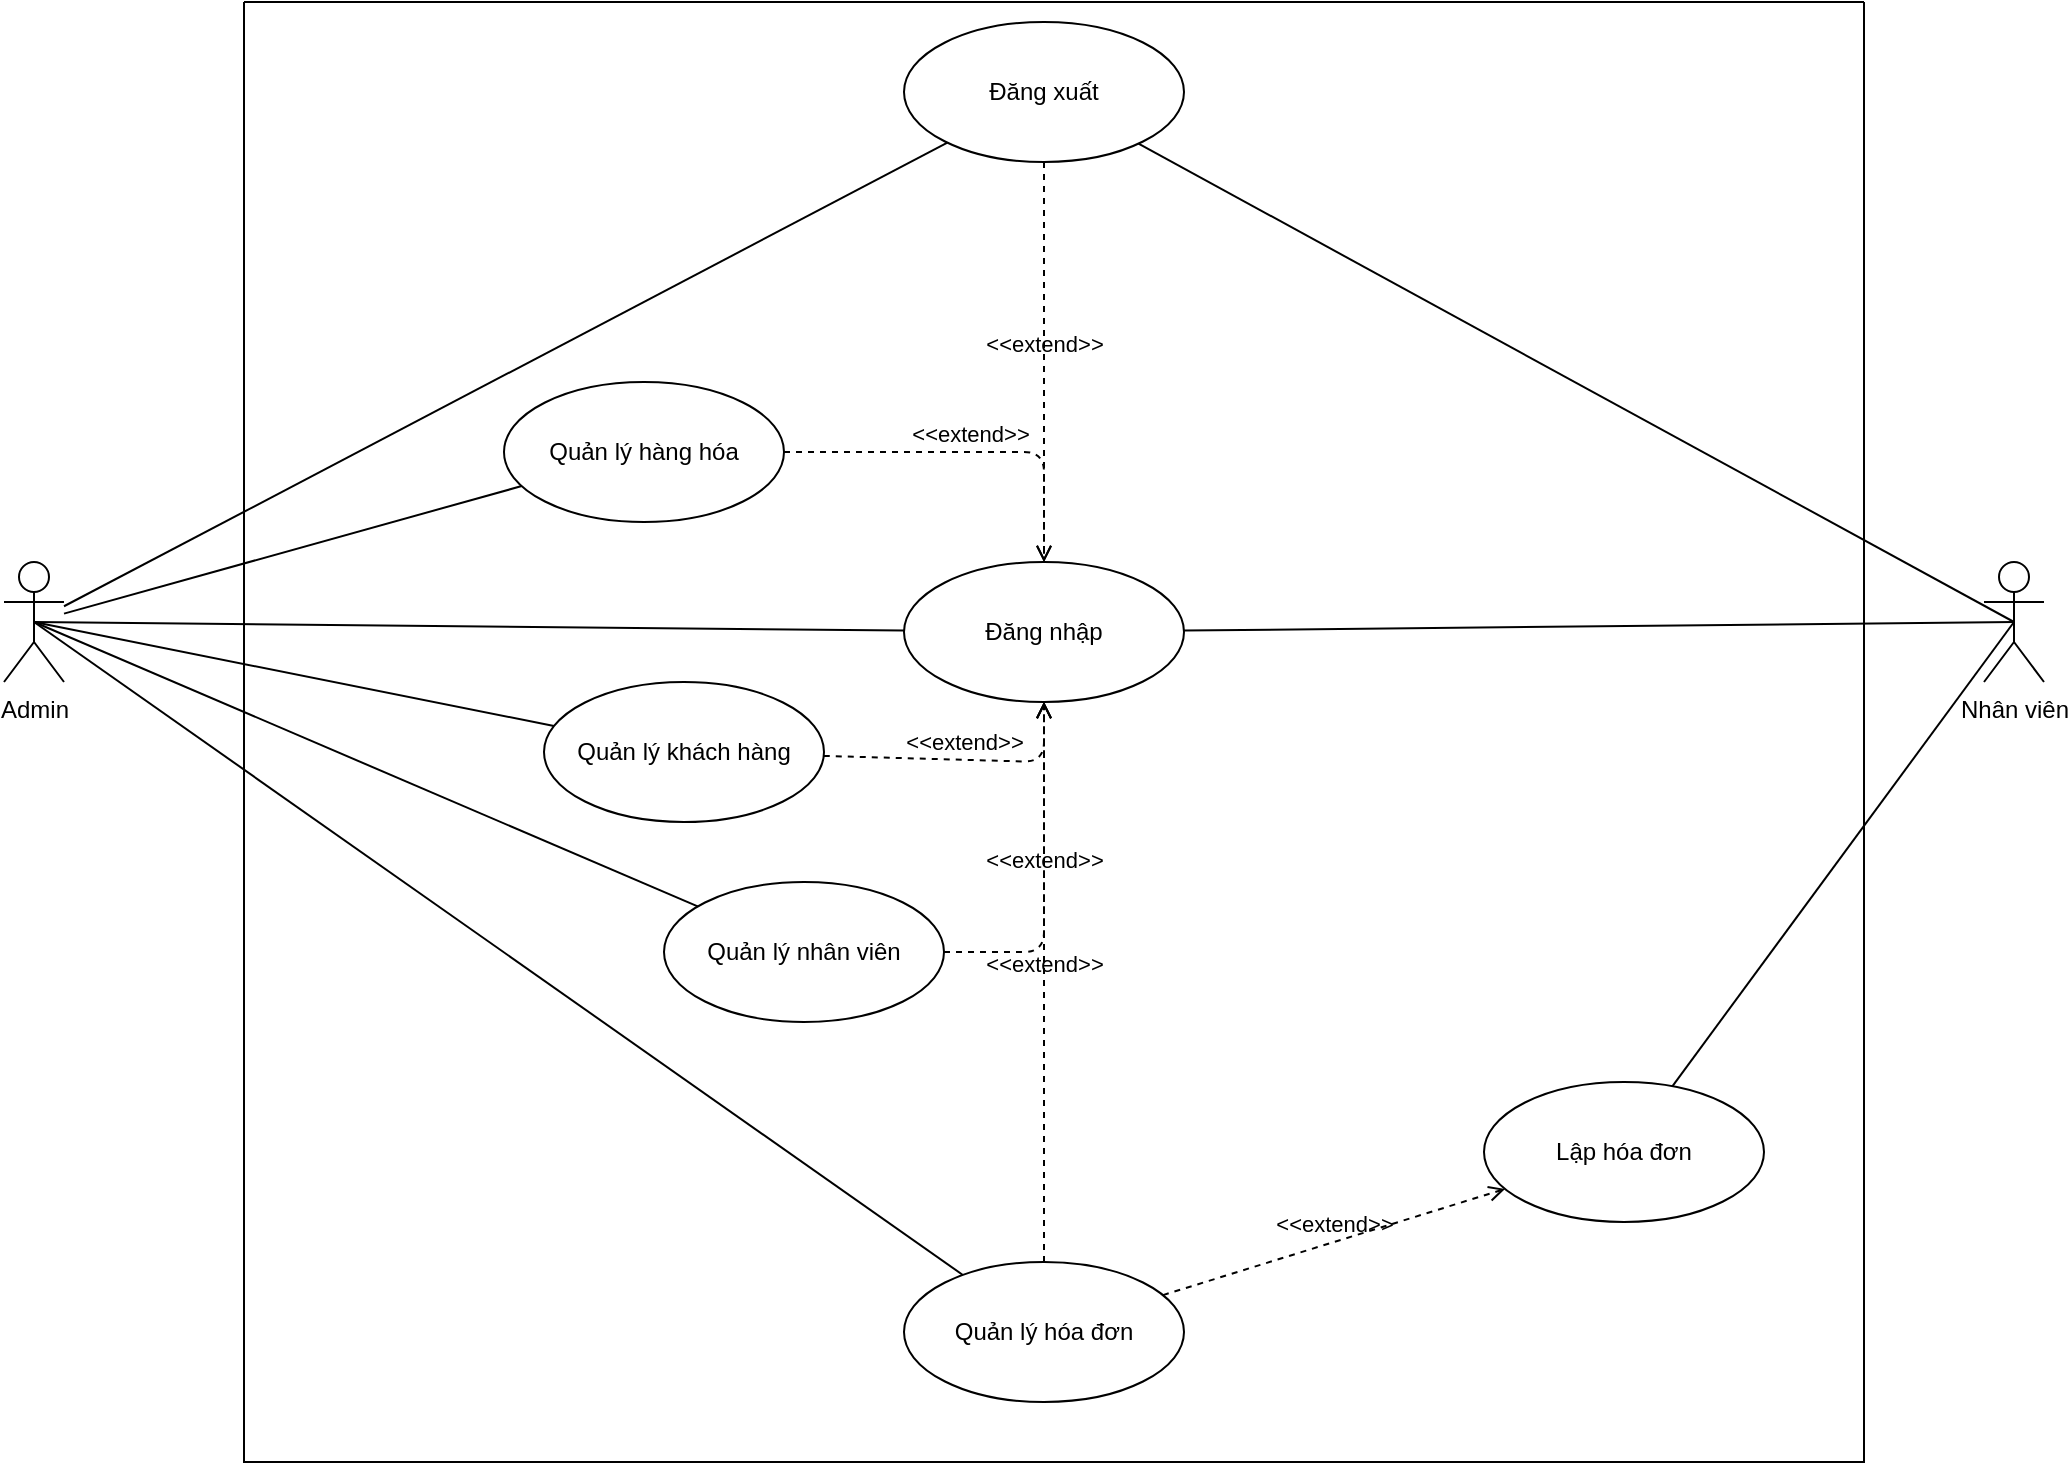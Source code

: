 <mxfile version="15.2.7" type="device" pages="29"><diagram id="iCDY39cqywu5wgaxwpVH" name="Page-1"><mxGraphModel dx="1874" dy="584" grid="1" gridSize="10" guides="1" tooltips="1" connect="1" arrows="1" fold="1" page="1" pageScale="1" pageWidth="850" pageHeight="1100" math="0" shadow="0"><root><mxCell id="0"/><mxCell id="1" parent="0"/><mxCell id="B1spqqGhrIPXodH14VwU-3" value="" style="swimlane;startSize=0;" parent="1" vertex="1"><mxGeometry x="50" y="60" width="810" height="730" as="geometry"/></mxCell><mxCell id="B1spqqGhrIPXodH14VwU-17" value="Đăng nhập" style="ellipse;whiteSpace=wrap;html=1;" parent="B1spqqGhrIPXodH14VwU-3" vertex="1"><mxGeometry x="330" y="280" width="140" height="70" as="geometry"/></mxCell><mxCell id="B1spqqGhrIPXodH14VwU-18" value="Đăng xuất" style="ellipse;whiteSpace=wrap;html=1;" parent="B1spqqGhrIPXodH14VwU-3" vertex="1"><mxGeometry x="330" y="10" width="140" height="70" as="geometry"/></mxCell><mxCell id="B1spqqGhrIPXodH14VwU-19" value="Quản lý nhân viên" style="ellipse;whiteSpace=wrap;html=1;" parent="B1spqqGhrIPXodH14VwU-3" vertex="1"><mxGeometry x="210" y="440" width="140" height="70" as="geometry"/></mxCell><mxCell id="B1spqqGhrIPXodH14VwU-21" value="Quản lý khách hàng" style="ellipse;whiteSpace=wrap;html=1;" parent="B1spqqGhrIPXodH14VwU-3" vertex="1"><mxGeometry x="150" y="340" width="140" height="70" as="geometry"/></mxCell><mxCell id="B1spqqGhrIPXodH14VwU-23" style="edgeStyle=orthogonalEdgeStyle;rounded=0;orthogonalLoop=1;jettySize=auto;html=1;exitX=0.5;exitY=1;exitDx=0;exitDy=0;" parent="B1spqqGhrIPXodH14VwU-3" source="B1spqqGhrIPXodH14VwU-21" target="B1spqqGhrIPXodH14VwU-21" edge="1"><mxGeometry relative="1" as="geometry"/></mxCell><mxCell id="B1spqqGhrIPXodH14VwU-24" value="Quản lý hàng hóa" style="ellipse;whiteSpace=wrap;html=1;" parent="B1spqqGhrIPXodH14VwU-3" vertex="1"><mxGeometry x="130" y="190" width="140" height="70" as="geometry"/></mxCell><mxCell id="B1spqqGhrIPXodH14VwU-26" value="Quản lý hóa đơn" style="ellipse;whiteSpace=wrap;html=1;" parent="B1spqqGhrIPXodH14VwU-3" vertex="1"><mxGeometry x="330" y="630" width="140" height="70" as="geometry"/></mxCell><mxCell id="B1spqqGhrIPXodH14VwU-29" value="&amp;lt;&amp;lt;extend&amp;gt;&amp;gt;" style="html=1;verticalAlign=bottom;labelBackgroundColor=none;endArrow=open;endFill=0;dashed=1;" parent="B1spqqGhrIPXodH14VwU-3" source="B1spqqGhrIPXodH14VwU-19" target="B1spqqGhrIPXodH14VwU-17" edge="1"><mxGeometry width="160" relative="1" as="geometry"><mxPoint x="290" y="300" as="sourcePoint"/><mxPoint x="450" y="300" as="targetPoint"/><Array as="points"><mxPoint x="400" y="475"/></Array></mxGeometry></mxCell><mxCell id="B1spqqGhrIPXodH14VwU-31" value="&amp;lt;&amp;lt;extend&amp;gt;&amp;gt;" style="html=1;verticalAlign=bottom;labelBackgroundColor=none;endArrow=open;endFill=0;dashed=1;" parent="B1spqqGhrIPXodH14VwU-3" source="B1spqqGhrIPXodH14VwU-18" target="B1spqqGhrIPXodH14VwU-17" edge="1"><mxGeometry width="160" relative="1" as="geometry"><mxPoint x="290" y="300" as="sourcePoint"/><mxPoint x="450" y="300" as="targetPoint"/></mxGeometry></mxCell><mxCell id="B1spqqGhrIPXodH14VwU-32" value="Lập hóa đơn" style="ellipse;whiteSpace=wrap;html=1;" parent="B1spqqGhrIPXodH14VwU-3" vertex="1"><mxGeometry x="620" y="540" width="140" height="70" as="geometry"/></mxCell><mxCell id="B1spqqGhrIPXodH14VwU-34" value="&amp;lt;&amp;lt;extend&amp;gt;&amp;gt;" style="html=1;verticalAlign=bottom;labelBackgroundColor=none;endArrow=open;endFill=0;dashed=1;" parent="B1spqqGhrIPXodH14VwU-3" source="B1spqqGhrIPXodH14VwU-26" target="B1spqqGhrIPXodH14VwU-32" edge="1"><mxGeometry width="160" relative="1" as="geometry"><mxPoint x="290" y="300" as="sourcePoint"/><mxPoint x="510" y="585" as="targetPoint"/></mxGeometry></mxCell><mxCell id="B1spqqGhrIPXodH14VwU-35" value="&amp;lt;&amp;lt;extend&amp;gt;&amp;gt;" style="html=1;verticalAlign=bottom;labelBackgroundColor=none;endArrow=open;endFill=0;dashed=1;" parent="B1spqqGhrIPXodH14VwU-3" source="B1spqqGhrIPXodH14VwU-26" target="B1spqqGhrIPXodH14VwU-17" edge="1"><mxGeometry width="160" relative="1" as="geometry"><mxPoint x="290" y="300" as="sourcePoint"/><mxPoint x="450" y="300" as="targetPoint"/></mxGeometry></mxCell><mxCell id="B1spqqGhrIPXodH14VwU-40" value="&amp;lt;&amp;lt;extend&amp;gt;&amp;gt;" style="html=1;verticalAlign=bottom;labelBackgroundColor=none;endArrow=open;endFill=0;dashed=1;" parent="B1spqqGhrIPXodH14VwU-3" source="B1spqqGhrIPXodH14VwU-24" target="B1spqqGhrIPXodH14VwU-17" edge="1"><mxGeometry width="160" relative="1" as="geometry"><mxPoint x="290" y="440" as="sourcePoint"/><mxPoint x="450" y="440" as="targetPoint"/><Array as="points"><mxPoint x="400" y="225"/></Array></mxGeometry></mxCell><mxCell id="B1spqqGhrIPXodH14VwU-41" value="&amp;lt;&amp;lt;extend&amp;gt;&amp;gt;" style="html=1;verticalAlign=bottom;labelBackgroundColor=none;endArrow=open;endFill=0;dashed=1;" parent="B1spqqGhrIPXodH14VwU-3" source="B1spqqGhrIPXodH14VwU-21" target="B1spqqGhrIPXodH14VwU-17" edge="1"><mxGeometry width="160" relative="1" as="geometry"><mxPoint x="290" y="440" as="sourcePoint"/><mxPoint x="450" y="440" as="targetPoint"/><Array as="points"><mxPoint x="400" y="380"/></Array></mxGeometry></mxCell><mxCell id="B1spqqGhrIPXodH14VwU-4" value="Admin" style="shape=umlActor;verticalLabelPosition=bottom;verticalAlign=top;html=1;outlineConnect=0;" parent="1" vertex="1"><mxGeometry x="-70" y="340" width="30" height="60" as="geometry"/></mxCell><mxCell id="B1spqqGhrIPXodH14VwU-6" value="Nhân viên" style="shape=umlActor;verticalLabelPosition=bottom;verticalAlign=top;html=1;outlineConnect=0;" parent="1" vertex="1"><mxGeometry x="920" y="340" width="30" height="60" as="geometry"/></mxCell><mxCell id="B1spqqGhrIPXodH14VwU-9" value="" style="endArrow=none;html=1;" parent="1" source="B1spqqGhrIPXodH14VwU-4" target="B1spqqGhrIPXodH14VwU-18" edge="1"><mxGeometry width="50" height="50" relative="1" as="geometry"><mxPoint x="400" y="380" as="sourcePoint"/><mxPoint x="414.19" y="634.168" as="targetPoint"/></mxGeometry></mxCell><mxCell id="B1spqqGhrIPXodH14VwU-10" value="" style="endArrow=none;html=1;entryX=0.5;entryY=0.5;entryDx=0;entryDy=0;entryPerimeter=0;" parent="1" source="B1spqqGhrIPXodH14VwU-18" target="B1spqqGhrIPXodH14VwU-6" edge="1"><mxGeometry width="50" height="50" relative="1" as="geometry"><mxPoint x="504.218" y="632.963" as="sourcePoint"/><mxPoint x="450" y="330" as="targetPoint"/></mxGeometry></mxCell><mxCell id="B1spqqGhrIPXodH14VwU-12" value="" style="endArrow=none;html=1;exitX=0.5;exitY=0.5;exitDx=0;exitDy=0;exitPerimeter=0;" parent="1" source="B1spqqGhrIPXodH14VwU-4" target="B1spqqGhrIPXodH14VwU-17" edge="1"><mxGeometry width="50" height="50" relative="1" as="geometry"><mxPoint x="100" y="220.004" as="sourcePoint"/><mxPoint x="400" y="370" as="targetPoint"/></mxGeometry></mxCell><mxCell id="B1spqqGhrIPXodH14VwU-13" value="" style="endArrow=none;html=1;entryX=0.5;entryY=0.5;entryDx=0;entryDy=0;entryPerimeter=0;" parent="1" source="B1spqqGhrIPXodH14VwU-17" target="B1spqqGhrIPXodH14VwU-6" edge="1"><mxGeometry width="50" height="50" relative="1" as="geometry"><mxPoint x="520" y="370" as="sourcePoint"/><mxPoint x="1075" y="227.53" as="targetPoint"/></mxGeometry></mxCell><mxCell id="B1spqqGhrIPXodH14VwU-20" value="" style="endArrow=none;html=1;exitX=0.5;exitY=0.5;exitDx=0;exitDy=0;exitPerimeter=0;" parent="1" source="B1spqqGhrIPXodH14VwU-4" target="B1spqqGhrIPXodH14VwU-19" edge="1"><mxGeometry width="50" height="50" relative="1" as="geometry"><mxPoint x="400" y="380" as="sourcePoint"/><mxPoint x="450" y="330" as="targetPoint"/></mxGeometry></mxCell><mxCell id="B1spqqGhrIPXodH14VwU-22" value="" style="endArrow=none;html=1;exitX=0.5;exitY=0.5;exitDx=0;exitDy=0;exitPerimeter=0;" parent="1" source="B1spqqGhrIPXodH14VwU-4" target="B1spqqGhrIPXodH14VwU-21" edge="1"><mxGeometry width="50" height="50" relative="1" as="geometry"><mxPoint x="-45" y="380" as="sourcePoint"/><mxPoint x="379.866" y="252.916" as="targetPoint"/></mxGeometry></mxCell><mxCell id="B1spqqGhrIPXodH14VwU-25" value="" style="endArrow=none;html=1;" parent="1" source="B1spqqGhrIPXodH14VwU-4" target="B1spqqGhrIPXodH14VwU-24" edge="1"><mxGeometry width="50" height="50" relative="1" as="geometry"><mxPoint x="-80" y="700" as="sourcePoint"/><mxPoint x="354.866" y="582.916" as="targetPoint"/></mxGeometry></mxCell><mxCell id="B1spqqGhrIPXodH14VwU-27" value="" style="endArrow=none;html=1;exitX=0.5;exitY=0.5;exitDx=0;exitDy=0;exitPerimeter=0;" parent="1" source="B1spqqGhrIPXodH14VwU-4" target="B1spqqGhrIPXodH14VwU-26" edge="1"><mxGeometry width="50" height="50" relative="1" as="geometry"><mxPoint x="-30" y="380" as="sourcePoint"/><mxPoint x="450" y="330" as="targetPoint"/></mxGeometry></mxCell><mxCell id="B1spqqGhrIPXodH14VwU-33" value="" style="endArrow=none;html=1;entryX=0.5;entryY=0.5;entryDx=0;entryDy=0;entryPerimeter=0;" parent="1" source="B1spqqGhrIPXodH14VwU-32" target="B1spqqGhrIPXodH14VwU-6" edge="1"><mxGeometry width="50" height="50" relative="1" as="geometry"><mxPoint x="400" y="380" as="sourcePoint"/><mxPoint x="450" y="330" as="targetPoint"/></mxGeometry></mxCell></root></mxGraphModel></diagram><diagram id="0zc5E1tI4fAv2i9GnrGB" name="Page-2"><mxGraphModel dx="1024" dy="584" grid="1" gridSize="10" guides="1" tooltips="1" connect="1" arrows="1" fold="1" page="1" pageScale="1" pageWidth="850" pageHeight="1100" math="0" shadow="0"><root><mxCell id="Qe-_tl_dzxQrPp74DqYD-0"/><mxCell id="Qe-_tl_dzxQrPp74DqYD-1" parent="Qe-_tl_dzxQrPp74DqYD-0"/><mxCell id="dT2N_QsOHLnJtJR30bTn-0" value="" style="swimlane;startSize=0;" parent="Qe-_tl_dzxQrPp74DqYD-1" vertex="1"><mxGeometry x="220" y="250" width="530" height="330" as="geometry"/></mxCell><mxCell id="dT2N_QsOHLnJtJR30bTn-1" value="Đăng nhập" style="ellipse;whiteSpace=wrap;html=1;" parent="dT2N_QsOHLnJtJR30bTn-0" vertex="1"><mxGeometry x="195" y="70" width="140" height="70" as="geometry"/></mxCell><mxCell id="dT2N_QsOHLnJtJR30bTn-5" style="edgeStyle=orthogonalEdgeStyle;rounded=0;orthogonalLoop=1;jettySize=auto;html=1;exitX=0.5;exitY=1;exitDx=0;exitDy=0;" parent="dT2N_QsOHLnJtJR30bTn-0" edge="1"><mxGeometry relative="1" as="geometry"><mxPoint x="220" y="410" as="sourcePoint"/><mxPoint x="220" y="410" as="targetPoint"/></mxGeometry></mxCell><mxCell id="dT2N_QsOHLnJtJR30bTn-26" value="Đăng xuất" style="ellipse;whiteSpace=wrap;html=1;" parent="dT2N_QsOHLnJtJR30bTn-0" vertex="1"><mxGeometry x="195" y="230" width="140" height="70" as="geometry"/></mxCell><mxCell id="dT2N_QsOHLnJtJR30bTn-27" value="&amp;lt;&amp;lt;extend&amp;gt;&amp;gt;" style="html=1;verticalAlign=bottom;labelBackgroundColor=none;endArrow=open;endFill=0;dashed=1;" parent="dT2N_QsOHLnJtJR30bTn-0" source="dT2N_QsOHLnJtJR30bTn-26" target="dT2N_QsOHLnJtJR30bTn-1" edge="1"><mxGeometry width="160" relative="1" as="geometry"><mxPoint x="230" y="80" as="sourcePoint"/><mxPoint x="390" y="80" as="targetPoint"/></mxGeometry></mxCell><mxCell id="dT2N_QsOHLnJtJR30bTn-15" value="Admin" style="shape=umlActor;verticalLabelPosition=bottom;verticalAlign=top;html=1;outlineConnect=0;" parent="Qe-_tl_dzxQrPp74DqYD-1" vertex="1"><mxGeometry x="100" y="330" width="30" height="60" as="geometry"/></mxCell><mxCell id="dT2N_QsOHLnJtJR30bTn-16" value="Nhân viên" style="shape=umlActor;verticalLabelPosition=bottom;verticalAlign=top;html=1;outlineConnect=0;" parent="Qe-_tl_dzxQrPp74DqYD-1" vertex="1"><mxGeometry x="840" y="325" width="30" height="60" as="geometry"/></mxCell><mxCell id="dT2N_QsOHLnJtJR30bTn-19" value="" style="endArrow=none;html=1;exitX=0.5;exitY=0.5;exitDx=0;exitDy=0;exitPerimeter=0;" parent="Qe-_tl_dzxQrPp74DqYD-1" source="dT2N_QsOHLnJtJR30bTn-15" target="dT2N_QsOHLnJtJR30bTn-1" edge="1"><mxGeometry width="50" height="50" relative="1" as="geometry"><mxPoint x="100" y="220.004" as="sourcePoint"/><mxPoint x="400" y="370" as="targetPoint"/></mxGeometry></mxCell><mxCell id="dT2N_QsOHLnJtJR30bTn-20" value="" style="endArrow=none;html=1;entryX=0.5;entryY=0.5;entryDx=0;entryDy=0;entryPerimeter=0;" parent="Qe-_tl_dzxQrPp74DqYD-1" source="dT2N_QsOHLnJtJR30bTn-1" target="dT2N_QsOHLnJtJR30bTn-16" edge="1"><mxGeometry width="50" height="50" relative="1" as="geometry"><mxPoint x="520" y="370" as="sourcePoint"/><mxPoint x="1075" y="227.53" as="targetPoint"/></mxGeometry></mxCell></root></mxGraphModel></diagram><diagram id="UGqIaW0XU_jK-tNYyklZ" name="Page-3"><mxGraphModel dx="1463" dy="834" grid="1" gridSize="10" guides="1" tooltips="1" connect="1" arrows="1" fold="1" page="1" pageScale="1" pageWidth="850" pageHeight="1100" math="0" shadow="0"><root><mxCell id="CUWcg4tU2S4YdZmazpTi-0"/><mxCell id="CUWcg4tU2S4YdZmazpTi-1" parent="CUWcg4tU2S4YdZmazpTi-0"/><mxCell id="WPwZje8dKbkMjmyfZjmZ-0" value="" style="swimlane;startSize=0;" vertex="1" parent="CUWcg4tU2S4YdZmazpTi-1"><mxGeometry x="330" y="250" width="270" height="260" as="geometry"/></mxCell><mxCell id="WPwZje8dKbkMjmyfZjmZ-1" value="Đăng xuất" style="ellipse;whiteSpace=wrap;html=1;" vertex="1" parent="WPwZje8dKbkMjmyfZjmZ-0"><mxGeometry x="65" y="65" width="140" height="70" as="geometry"/></mxCell><mxCell id="WPwZje8dKbkMjmyfZjmZ-2" style="edgeStyle=orthogonalEdgeStyle;rounded=0;orthogonalLoop=1;jettySize=auto;html=1;exitX=0.5;exitY=1;exitDx=0;exitDy=0;" edge="1" parent="WPwZje8dKbkMjmyfZjmZ-0"><mxGeometry relative="1" as="geometry"><mxPoint x="220" y="410" as="sourcePoint"/><mxPoint x="220" y="410" as="targetPoint"/></mxGeometry></mxCell><mxCell id="WPwZje8dKbkMjmyfZjmZ-5" value="Admin" style="shape=umlActor;verticalLabelPosition=bottom;verticalAlign=top;html=1;outlineConnect=0;" vertex="1" parent="CUWcg4tU2S4YdZmazpTi-1"><mxGeometry x="170" y="320" width="30" height="60" as="geometry"/></mxCell><mxCell id="WPwZje8dKbkMjmyfZjmZ-6" value="Nhân viên" style="shape=umlActor;verticalLabelPosition=bottom;verticalAlign=top;html=1;outlineConnect=0;" vertex="1" parent="CUWcg4tU2S4YdZmazpTi-1"><mxGeometry x="730" y="320" width="30" height="60" as="geometry"/></mxCell><mxCell id="WPwZje8dKbkMjmyfZjmZ-7" value="" style="endArrow=none;html=1;exitX=0.5;exitY=0.5;exitDx=0;exitDy=0;exitPerimeter=0;" edge="1" parent="CUWcg4tU2S4YdZmazpTi-1" source="WPwZje8dKbkMjmyfZjmZ-5" target="WPwZje8dKbkMjmyfZjmZ-1"><mxGeometry width="50" height="50" relative="1" as="geometry"><mxPoint x="100" y="220.004" as="sourcePoint"/><mxPoint x="400" y="370" as="targetPoint"/></mxGeometry></mxCell><mxCell id="WPwZje8dKbkMjmyfZjmZ-8" value="" style="endArrow=none;html=1;entryX=0.5;entryY=0.5;entryDx=0;entryDy=0;entryPerimeter=0;" edge="1" parent="CUWcg4tU2S4YdZmazpTi-1" source="WPwZje8dKbkMjmyfZjmZ-1" target="WPwZje8dKbkMjmyfZjmZ-6"><mxGeometry width="50" height="50" relative="1" as="geometry"><mxPoint x="520" y="370" as="sourcePoint"/><mxPoint x="1075" y="227.53" as="targetPoint"/></mxGeometry></mxCell></root></mxGraphModel></diagram><diagram id="HDYnXyYl8YHm3os6gOQ1" name="Page-4"><mxGraphModel dx="1205" dy="687" grid="1" gridSize="10" guides="1" tooltips="1" connect="1" arrows="1" fold="1" page="1" pageScale="1" pageWidth="850" pageHeight="1100" math="0" shadow="0"><root><mxCell id="xRJ0RV74CQsgTlhcKU3V-0"/><mxCell id="xRJ0RV74CQsgTlhcKU3V-1" parent="xRJ0RV74CQsgTlhcKU3V-0"/><mxCell id="xRJ0RV74CQsgTlhcKU3V-2" value="" style="swimlane;startSize=0;" vertex="1" parent="xRJ0RV74CQsgTlhcKU3V-1"><mxGeometry x="230" y="630" width="530" height="330" as="geometry"/></mxCell><mxCell id="xRJ0RV74CQsgTlhcKU3V-3" value="Quản lý nhân viên" style="ellipse;whiteSpace=wrap;html=1;" vertex="1" parent="xRJ0RV74CQsgTlhcKU3V-2"><mxGeometry x="80" y="80" width="140" height="70" as="geometry"/></mxCell><mxCell id="xRJ0RV74CQsgTlhcKU3V-4" style="edgeStyle=orthogonalEdgeStyle;rounded=0;orthogonalLoop=1;jettySize=auto;html=1;exitX=0.5;exitY=1;exitDx=0;exitDy=0;" edge="1" parent="xRJ0RV74CQsgTlhcKU3V-2"><mxGeometry relative="1" as="geometry"><mxPoint x="220" y="410" as="sourcePoint"/><mxPoint x="220" y="410" as="targetPoint"/></mxGeometry></mxCell><mxCell id="xRJ0RV74CQsgTlhcKU3V-5" value="Xem danh sách nhân viên" style="ellipse;whiteSpace=wrap;html=1;" vertex="1" parent="xRJ0RV74CQsgTlhcKU3V-2"><mxGeometry x="330" y="20" width="140" height="70" as="geometry"/></mxCell><mxCell id="xRJ0RV74CQsgTlhcKU3V-11" value="&amp;lt;&amp;lt;include&amp;gt;&amp;gt;" style="html=1;verticalAlign=bottom;labelBackgroundColor=none;endArrow=open;endFill=0;dashed=1;" edge="1" parent="xRJ0RV74CQsgTlhcKU3V-2" source="xRJ0RV74CQsgTlhcKU3V-3" target="xRJ0RV74CQsgTlhcKU3V-5"><mxGeometry width="160" relative="1" as="geometry"><mxPoint x="130" y="40" as="sourcePoint"/><mxPoint x="290" y="40" as="targetPoint"/></mxGeometry></mxCell><mxCell id="xRJ0RV74CQsgTlhcKU3V-18" value="Xóa nhân viên" style="ellipse;whiteSpace=wrap;html=1;" vertex="1" parent="xRJ0RV74CQsgTlhcKU3V-2"><mxGeometry x="80" y="230" width="140" height="70" as="geometry"/></mxCell><mxCell id="xRJ0RV74CQsgTlhcKU3V-19" value="&amp;lt;&amp;lt;include&amp;gt;&amp;gt;" style="html=1;verticalAlign=bottom;labelBackgroundColor=none;endArrow=open;endFill=0;dashed=1;" edge="1" parent="xRJ0RV74CQsgTlhcKU3V-2" target="xRJ0RV74CQsgTlhcKU3V-18" source="xRJ0RV74CQsgTlhcKU3V-3"><mxGeometry width="160" relative="1" as="geometry"><mxPoint x="150" y="100" as="sourcePoint"/><mxPoint x="70" y="-60" as="targetPoint"/></mxGeometry></mxCell><mxCell id="xRJ0RV74CQsgTlhcKU3V-16" value="Sửa thông tin nhân viên" style="ellipse;whiteSpace=wrap;html=1;" vertex="1" parent="xRJ0RV74CQsgTlhcKU3V-2"><mxGeometry x="280" y="220" width="140" height="70" as="geometry"/></mxCell><mxCell id="xRJ0RV74CQsgTlhcKU3V-17" value="&amp;lt;&amp;lt;include&amp;gt;&amp;gt;" style="html=1;verticalAlign=bottom;labelBackgroundColor=none;endArrow=open;endFill=0;dashed=1;" edge="1" parent="xRJ0RV74CQsgTlhcKU3V-2" target="xRJ0RV74CQsgTlhcKU3V-16" source="xRJ0RV74CQsgTlhcKU3V-3"><mxGeometry width="160" relative="1" as="geometry"><mxPoint x="243.082" y="129.828" as="sourcePoint"/><mxPoint x="100" y="-180" as="targetPoint"/></mxGeometry></mxCell><mxCell id="xRJ0RV74CQsgTlhcKU3V-14" value="Thêm nhân viên" style="ellipse;whiteSpace=wrap;html=1;" vertex="1" parent="xRJ0RV74CQsgTlhcKU3V-2"><mxGeometry x="370" y="130" width="140" height="70" as="geometry"/></mxCell><mxCell id="xRJ0RV74CQsgTlhcKU3V-15" value="&amp;lt;&amp;lt;include&amp;gt;&amp;gt;" style="html=1;verticalAlign=bottom;labelBackgroundColor=none;endArrow=open;endFill=0;dashed=1;" edge="1" parent="xRJ0RV74CQsgTlhcKU3V-2" target="xRJ0RV74CQsgTlhcKU3V-14" source="xRJ0RV74CQsgTlhcKU3V-3"><mxGeometry width="160" relative="1" as="geometry"><mxPoint x="233.082" y="119.828" as="sourcePoint"/><mxPoint x="90" y="-190" as="targetPoint"/></mxGeometry></mxCell><mxCell id="xRJ0RV74CQsgTlhcKU3V-7" value="Admin" style="shape=umlActor;verticalLabelPosition=bottom;verticalAlign=top;html=1;outlineConnect=0;" vertex="1" parent="xRJ0RV74CQsgTlhcKU3V-1"><mxGeometry x="110" y="710" width="30" height="60" as="geometry"/></mxCell><mxCell id="xRJ0RV74CQsgTlhcKU3V-9" value="" style="endArrow=none;html=1;exitX=0.5;exitY=0.5;exitDx=0;exitDy=0;exitPerimeter=0;" edge="1" parent="xRJ0RV74CQsgTlhcKU3V-1" source="xRJ0RV74CQsgTlhcKU3V-7" target="xRJ0RV74CQsgTlhcKU3V-3"><mxGeometry width="50" height="50" relative="1" as="geometry"><mxPoint x="110" y="600.004" as="sourcePoint"/><mxPoint x="410" y="750" as="targetPoint"/></mxGeometry></mxCell></root></mxGraphModel></diagram><diagram id="Iszaw64RYp0cZVpC2H5z" name="Page-5"><mxGraphModel dx="1024" dy="584" grid="1" gridSize="10" guides="1" tooltips="1" connect="1" arrows="1" fold="1" page="1" pageScale="1" pageWidth="850" pageHeight="1100" math="0" shadow="0"><root><mxCell id="eKFP6luOHKlEeCyrfj6w-0"/><mxCell id="eKFP6luOHKlEeCyrfj6w-1" parent="eKFP6luOHKlEeCyrfj6w-0"/><mxCell id="eKFP6luOHKlEeCyrfj6w-2" value="" style="swimlane;startSize=0;" vertex="1" parent="eKFP6luOHKlEeCyrfj6w-1"><mxGeometry x="230" y="630" width="530" height="330" as="geometry"/></mxCell><mxCell id="eKFP6luOHKlEeCyrfj6w-3" value="Quản lý khách hàng" style="ellipse;whiteSpace=wrap;html=1;" vertex="1" parent="eKFP6luOHKlEeCyrfj6w-2"><mxGeometry x="80" y="80" width="140" height="70" as="geometry"/></mxCell><mxCell id="eKFP6luOHKlEeCyrfj6w-4" style="edgeStyle=orthogonalEdgeStyle;rounded=0;orthogonalLoop=1;jettySize=auto;html=1;exitX=0.5;exitY=1;exitDx=0;exitDy=0;" edge="1" parent="eKFP6luOHKlEeCyrfj6w-2"><mxGeometry relative="1" as="geometry"><mxPoint x="220" y="410" as="sourcePoint"/><mxPoint x="220" y="410" as="targetPoint"/></mxGeometry></mxCell><mxCell id="eKFP6luOHKlEeCyrfj6w-5" value="Xem danh sách khách hàng" style="ellipse;whiteSpace=wrap;html=1;" vertex="1" parent="eKFP6luOHKlEeCyrfj6w-2"><mxGeometry x="330" y="20" width="140" height="70" as="geometry"/></mxCell><mxCell id="eKFP6luOHKlEeCyrfj6w-6" value="&amp;lt;&amp;lt;include&amp;gt;&amp;gt;" style="html=1;verticalAlign=bottom;labelBackgroundColor=none;endArrow=open;endFill=0;dashed=1;" edge="1" parent="eKFP6luOHKlEeCyrfj6w-2" source="eKFP6luOHKlEeCyrfj6w-3" target="eKFP6luOHKlEeCyrfj6w-5"><mxGeometry width="160" relative="1" as="geometry"><mxPoint x="130" y="40" as="sourcePoint"/><mxPoint x="290" y="40" as="targetPoint"/></mxGeometry></mxCell><mxCell id="eKFP6luOHKlEeCyrfj6w-7" value="Xóa khách hàng" style="ellipse;whiteSpace=wrap;html=1;" vertex="1" parent="eKFP6luOHKlEeCyrfj6w-2"><mxGeometry x="80" y="230" width="140" height="70" as="geometry"/></mxCell><mxCell id="eKFP6luOHKlEeCyrfj6w-8" value="&amp;lt;&amp;lt;include&amp;gt;&amp;gt;" style="html=1;verticalAlign=bottom;labelBackgroundColor=none;endArrow=open;endFill=0;dashed=1;" edge="1" parent="eKFP6luOHKlEeCyrfj6w-2" source="eKFP6luOHKlEeCyrfj6w-3" target="eKFP6luOHKlEeCyrfj6w-7"><mxGeometry width="160" relative="1" as="geometry"><mxPoint x="150" y="100" as="sourcePoint"/><mxPoint x="70" y="-60" as="targetPoint"/></mxGeometry></mxCell><mxCell id="eKFP6luOHKlEeCyrfj6w-9" value="Sửa thông tin khách hàng" style="ellipse;whiteSpace=wrap;html=1;" vertex="1" parent="eKFP6luOHKlEeCyrfj6w-2"><mxGeometry x="280" y="220" width="140" height="70" as="geometry"/></mxCell><mxCell id="eKFP6luOHKlEeCyrfj6w-10" value="&amp;lt;&amp;lt;include&amp;gt;&amp;gt;" style="html=1;verticalAlign=bottom;labelBackgroundColor=none;endArrow=open;endFill=0;dashed=1;" edge="1" parent="eKFP6luOHKlEeCyrfj6w-2" source="eKFP6luOHKlEeCyrfj6w-3" target="eKFP6luOHKlEeCyrfj6w-9"><mxGeometry width="160" relative="1" as="geometry"><mxPoint x="243.082" y="129.828" as="sourcePoint"/><mxPoint x="100" y="-180" as="targetPoint"/></mxGeometry></mxCell><mxCell id="eKFP6luOHKlEeCyrfj6w-11" value="Thêm khách hàng" style="ellipse;whiteSpace=wrap;html=1;" vertex="1" parent="eKFP6luOHKlEeCyrfj6w-2"><mxGeometry x="310" y="110" width="140" height="70" as="geometry"/></mxCell><mxCell id="eKFP6luOHKlEeCyrfj6w-12" value="&amp;lt;&amp;lt;include&amp;gt;&amp;gt;" style="html=1;verticalAlign=bottom;labelBackgroundColor=none;endArrow=open;endFill=0;dashed=1;" edge="1" parent="eKFP6luOHKlEeCyrfj6w-2" source="eKFP6luOHKlEeCyrfj6w-3" target="eKFP6luOHKlEeCyrfj6w-11"><mxGeometry width="160" relative="1" as="geometry"><mxPoint x="233.082" y="119.828" as="sourcePoint"/><mxPoint x="90" y="-190" as="targetPoint"/></mxGeometry></mxCell><mxCell id="eKFP6luOHKlEeCyrfj6w-13" value="Admin" style="shape=umlActor;verticalLabelPosition=bottom;verticalAlign=top;html=1;outlineConnect=0;" vertex="1" parent="eKFP6luOHKlEeCyrfj6w-1"><mxGeometry x="110" y="710" width="30" height="60" as="geometry"/></mxCell><mxCell id="eKFP6luOHKlEeCyrfj6w-14" value="" style="endArrow=none;html=1;exitX=0.5;exitY=0.5;exitDx=0;exitDy=0;exitPerimeter=0;" edge="1" parent="eKFP6luOHKlEeCyrfj6w-1" source="eKFP6luOHKlEeCyrfj6w-13" target="eKFP6luOHKlEeCyrfj6w-3"><mxGeometry width="50" height="50" relative="1" as="geometry"><mxPoint x="110" y="600.004" as="sourcePoint"/><mxPoint x="410" y="750" as="targetPoint"/></mxGeometry></mxCell><mxCell id="eKFP6luOHKlEeCyrfj6w-15" value="Nhân viên" style="shape=umlActor;verticalLabelPosition=bottom;verticalAlign=top;html=1;outlineConnect=0;" vertex="1" parent="eKFP6luOHKlEeCyrfj6w-1"><mxGeometry x="830" y="750" width="30" height="60" as="geometry"/></mxCell><mxCell id="eKFP6luOHKlEeCyrfj6w-18" value="" style="endArrow=none;html=1;" edge="1" parent="eKFP6luOHKlEeCyrfj6w-1" source="eKFP6luOHKlEeCyrfj6w-11" target="eKFP6luOHKlEeCyrfj6w-15"><mxGeometry width="50" height="50" relative="1" as="geometry"><mxPoint x="400" y="780" as="sourcePoint"/><mxPoint x="450" y="730" as="targetPoint"/></mxGeometry></mxCell></root></mxGraphModel></diagram><diagram id="mrC5MYfDJlIIeRX4hzUw" name="Page-6"><mxGraphModel dx="1024" dy="584" grid="1" gridSize="10" guides="1" tooltips="1" connect="1" arrows="1" fold="1" page="1" pageScale="1" pageWidth="850" pageHeight="1100" math="0" shadow="0"><root><mxCell id="pT6yKvgTnTP8DsTI1LBc-0"/><mxCell id="pT6yKvgTnTP8DsTI1LBc-1" parent="pT6yKvgTnTP8DsTI1LBc-0"/><mxCell id="pT6yKvgTnTP8DsTI1LBc-2" value="" style="swimlane;startSize=0;" vertex="1" parent="pT6yKvgTnTP8DsTI1LBc-1"><mxGeometry x="230" y="630" width="530" height="410" as="geometry"/></mxCell><mxCell id="pT6yKvgTnTP8DsTI1LBc-3" value="Quản lý hàng hóa" style="ellipse;whiteSpace=wrap;html=1;" vertex="1" parent="pT6yKvgTnTP8DsTI1LBc-2"><mxGeometry x="80" y="80" width="140" height="70" as="geometry"/></mxCell><mxCell id="pT6yKvgTnTP8DsTI1LBc-4" style="edgeStyle=orthogonalEdgeStyle;rounded=0;orthogonalLoop=1;jettySize=auto;html=1;exitX=0.5;exitY=1;exitDx=0;exitDy=0;" edge="1" parent="pT6yKvgTnTP8DsTI1LBc-2"><mxGeometry relative="1" as="geometry"><mxPoint x="220" y="410" as="sourcePoint"/><mxPoint x="220" y="410" as="targetPoint"/></mxGeometry></mxCell><mxCell id="pT6yKvgTnTP8DsTI1LBc-5" value="Xem danh sách&amp;nbsp;&amp;nbsp;hàng hóa" style="ellipse;whiteSpace=wrap;html=1;" vertex="1" parent="pT6yKvgTnTP8DsTI1LBc-2"><mxGeometry x="330" y="20" width="140" height="70" as="geometry"/></mxCell><mxCell id="pT6yKvgTnTP8DsTI1LBc-6" value="&amp;lt;&amp;lt;include&amp;gt;&amp;gt;" style="html=1;verticalAlign=bottom;labelBackgroundColor=none;endArrow=open;endFill=0;dashed=1;" edge="1" parent="pT6yKvgTnTP8DsTI1LBc-2" source="pT6yKvgTnTP8DsTI1LBc-3" target="pT6yKvgTnTP8DsTI1LBc-5"><mxGeometry width="160" relative="1" as="geometry"><mxPoint x="130" y="40" as="sourcePoint"/><mxPoint x="290" y="40" as="targetPoint"/></mxGeometry></mxCell><mxCell id="pT6yKvgTnTP8DsTI1LBc-7" value="Xóa&amp;nbsp;&amp;nbsp;hàng hóa" style="ellipse;whiteSpace=wrap;html=1;" vertex="1" parent="pT6yKvgTnTP8DsTI1LBc-2"><mxGeometry x="80" y="290" width="140" height="70" as="geometry"/></mxCell><mxCell id="pT6yKvgTnTP8DsTI1LBc-8" value="&amp;lt;&amp;lt;include&amp;gt;&amp;gt;" style="html=1;verticalAlign=bottom;labelBackgroundColor=none;endArrow=open;endFill=0;dashed=1;" edge="1" parent="pT6yKvgTnTP8DsTI1LBc-2" source="pT6yKvgTnTP8DsTI1LBc-3" target="pT6yKvgTnTP8DsTI1LBc-7"><mxGeometry width="160" relative="1" as="geometry"><mxPoint x="150" y="100" as="sourcePoint"/><mxPoint x="70" y="-60" as="targetPoint"/></mxGeometry></mxCell><mxCell id="pT6yKvgTnTP8DsTI1LBc-9" value="Sửa thông tin&amp;nbsp;hàng hóa" style="ellipse;whiteSpace=wrap;html=1;" vertex="1" parent="pT6yKvgTnTP8DsTI1LBc-2"><mxGeometry x="290" y="290" width="140" height="70" as="geometry"/></mxCell><mxCell id="pT6yKvgTnTP8DsTI1LBc-10" value="&amp;lt;&amp;lt;include&amp;gt;&amp;gt;" style="html=1;verticalAlign=bottom;labelBackgroundColor=none;endArrow=open;endFill=0;dashed=1;" edge="1" parent="pT6yKvgTnTP8DsTI1LBc-2" source="pT6yKvgTnTP8DsTI1LBc-3" target="pT6yKvgTnTP8DsTI1LBc-9"><mxGeometry width="160" relative="1" as="geometry"><mxPoint x="243.082" y="129.828" as="sourcePoint"/><mxPoint x="100" y="-180" as="targetPoint"/></mxGeometry></mxCell><mxCell id="pT6yKvgTnTP8DsTI1LBc-11" value="Thêm&amp;nbsp;hàng hóa" style="ellipse;whiteSpace=wrap;html=1;" vertex="1" parent="pT6yKvgTnTP8DsTI1LBc-2"><mxGeometry x="370" y="160" width="140" height="70" as="geometry"/></mxCell><mxCell id="pT6yKvgTnTP8DsTI1LBc-12" value="&amp;lt;&amp;lt;include&amp;gt;&amp;gt;" style="html=1;verticalAlign=bottom;labelBackgroundColor=none;endArrow=open;endFill=0;dashed=1;" edge="1" parent="pT6yKvgTnTP8DsTI1LBc-2" source="pT6yKvgTnTP8DsTI1LBc-3" target="pT6yKvgTnTP8DsTI1LBc-11"><mxGeometry width="160" relative="1" as="geometry"><mxPoint x="233.082" y="119.828" as="sourcePoint"/><mxPoint x="90" y="-190" as="targetPoint"/></mxGeometry></mxCell><mxCell id="pT6yKvgTnTP8DsTI1LBc-13" value="Admin" style="shape=umlActor;verticalLabelPosition=bottom;verticalAlign=top;html=1;outlineConnect=0;" vertex="1" parent="pT6yKvgTnTP8DsTI1LBc-1"><mxGeometry x="110" y="710" width="30" height="60" as="geometry"/></mxCell><mxCell id="pT6yKvgTnTP8DsTI1LBc-14" value="" style="endArrow=none;html=1;exitX=0.5;exitY=0.5;exitDx=0;exitDy=0;exitPerimeter=0;" edge="1" parent="pT6yKvgTnTP8DsTI1LBc-1" source="pT6yKvgTnTP8DsTI1LBc-13" target="pT6yKvgTnTP8DsTI1LBc-3"><mxGeometry width="50" height="50" relative="1" as="geometry"><mxPoint x="110" y="600.004" as="sourcePoint"/><mxPoint x="410" y="750" as="targetPoint"/></mxGeometry></mxCell></root></mxGraphModel></diagram><diagram id="xAw01dOjb2_9zUZf4q6D" name="Page-7"><mxGraphModel dx="1024" dy="584" grid="1" gridSize="10" guides="1" tooltips="1" connect="1" arrows="1" fold="1" page="1" pageScale="1" pageWidth="850" pageHeight="1100" math="0" shadow="0"><root><mxCell id="0sIs8DFmFQPiw_-3Emwm-0"/><mxCell id="0sIs8DFmFQPiw_-3Emwm-1" parent="0sIs8DFmFQPiw_-3Emwm-0"/><mxCell id="0sIs8DFmFQPiw_-3Emwm-2" value="" style="swimlane;startSize=0;" vertex="1" parent="0sIs8DFmFQPiw_-3Emwm-1"><mxGeometry x="230" y="630" width="530" height="380" as="geometry"/></mxCell><mxCell id="0sIs8DFmFQPiw_-3Emwm-3" value="Quản lý hóa đơn" style="ellipse;whiteSpace=wrap;html=1;" vertex="1" parent="0sIs8DFmFQPiw_-3Emwm-2"><mxGeometry x="80" y="80" width="140" height="70" as="geometry"/></mxCell><mxCell id="0sIs8DFmFQPiw_-3Emwm-4" style="edgeStyle=orthogonalEdgeStyle;rounded=0;orthogonalLoop=1;jettySize=auto;html=1;exitX=0.5;exitY=1;exitDx=0;exitDy=0;" edge="1" parent="0sIs8DFmFQPiw_-3Emwm-2"><mxGeometry relative="1" as="geometry"><mxPoint x="220" y="410" as="sourcePoint"/><mxPoint x="220" y="410" as="targetPoint"/></mxGeometry></mxCell><mxCell id="0sIs8DFmFQPiw_-3Emwm-5" value="Xem danh sách hóa đơn" style="ellipse;whiteSpace=wrap;html=1;" vertex="1" parent="0sIs8DFmFQPiw_-3Emwm-2"><mxGeometry x="330" y="20" width="140" height="70" as="geometry"/></mxCell><mxCell id="0sIs8DFmFQPiw_-3Emwm-6" value="&amp;lt;&amp;lt;include&amp;gt;&amp;gt;" style="html=1;verticalAlign=bottom;labelBackgroundColor=none;endArrow=open;endFill=0;dashed=1;" edge="1" parent="0sIs8DFmFQPiw_-3Emwm-2" source="0sIs8DFmFQPiw_-3Emwm-3" target="0sIs8DFmFQPiw_-3Emwm-5"><mxGeometry width="160" relative="1" as="geometry"><mxPoint x="130" y="40" as="sourcePoint"/><mxPoint x="290" y="40" as="targetPoint"/></mxGeometry></mxCell><mxCell id="0sIs8DFmFQPiw_-3Emwm-7" value="Xóa hóa đơn" style="ellipse;whiteSpace=wrap;html=1;" vertex="1" parent="0sIs8DFmFQPiw_-3Emwm-2"><mxGeometry x="60" y="260" width="140" height="70" as="geometry"/></mxCell><mxCell id="0sIs8DFmFQPiw_-3Emwm-8" value="&amp;lt;&amp;lt;include&amp;gt;&amp;gt;" style="html=1;verticalAlign=bottom;labelBackgroundColor=none;endArrow=open;endFill=0;dashed=1;" edge="1" parent="0sIs8DFmFQPiw_-3Emwm-2" source="0sIs8DFmFQPiw_-3Emwm-3" target="0sIs8DFmFQPiw_-3Emwm-7"><mxGeometry width="160" relative="1" as="geometry"><mxPoint x="150" y="100" as="sourcePoint"/><mxPoint x="70" y="-60" as="targetPoint"/></mxGeometry></mxCell><mxCell id="0sIs8DFmFQPiw_-3Emwm-9" value="Sửa thông tin hóa đơn" style="ellipse;whiteSpace=wrap;html=1;" vertex="1" parent="0sIs8DFmFQPiw_-3Emwm-2"><mxGeometry x="300" y="250" width="140" height="70" as="geometry"/></mxCell><mxCell id="0sIs8DFmFQPiw_-3Emwm-10" value="&amp;lt;&amp;lt;include&amp;gt;&amp;gt;" style="html=1;verticalAlign=bottom;labelBackgroundColor=none;endArrow=open;endFill=0;dashed=1;" edge="1" parent="0sIs8DFmFQPiw_-3Emwm-2" source="0sIs8DFmFQPiw_-3Emwm-3" target="0sIs8DFmFQPiw_-3Emwm-9"><mxGeometry width="160" relative="1" as="geometry"><mxPoint x="243.082" y="129.828" as="sourcePoint"/><mxPoint x="100" y="-180" as="targetPoint"/></mxGeometry></mxCell><mxCell id="0sIs8DFmFQPiw_-3Emwm-11" value="Lập hóa đơn" style="ellipse;whiteSpace=wrap;html=1;" vertex="1" parent="0sIs8DFmFQPiw_-3Emwm-2"><mxGeometry x="310" y="110" width="140" height="70" as="geometry"/></mxCell><mxCell id="0sIs8DFmFQPiw_-3Emwm-12" value="&amp;lt;&amp;lt;include&amp;gt;&amp;gt;" style="html=1;verticalAlign=bottom;labelBackgroundColor=none;endArrow=open;endFill=0;dashed=1;" edge="1" parent="0sIs8DFmFQPiw_-3Emwm-2" source="0sIs8DFmFQPiw_-3Emwm-3" target="0sIs8DFmFQPiw_-3Emwm-11"><mxGeometry width="160" relative="1" as="geometry"><mxPoint x="233.082" y="119.828" as="sourcePoint"/><mxPoint x="90" y="-190" as="targetPoint"/></mxGeometry></mxCell><mxCell id="0sIs8DFmFQPiw_-3Emwm-13" value="Admin" style="shape=umlActor;verticalLabelPosition=bottom;verticalAlign=top;html=1;outlineConnect=0;" vertex="1" parent="0sIs8DFmFQPiw_-3Emwm-1"><mxGeometry x="110" y="710" width="30" height="60" as="geometry"/></mxCell><mxCell id="0sIs8DFmFQPiw_-3Emwm-14" value="" style="endArrow=none;html=1;exitX=0.5;exitY=0.5;exitDx=0;exitDy=0;exitPerimeter=0;" edge="1" parent="0sIs8DFmFQPiw_-3Emwm-1" source="0sIs8DFmFQPiw_-3Emwm-13" target="0sIs8DFmFQPiw_-3Emwm-3"><mxGeometry width="50" height="50" relative="1" as="geometry"><mxPoint x="110" y="600.004" as="sourcePoint"/><mxPoint x="410" y="750" as="targetPoint"/></mxGeometry></mxCell><mxCell id="0sIs8DFmFQPiw_-3Emwm-15" value="Nhân viên" style="shape=umlActor;verticalLabelPosition=bottom;verticalAlign=top;html=1;outlineConnect=0;" vertex="1" parent="0sIs8DFmFQPiw_-3Emwm-1"><mxGeometry x="830" y="750" width="30" height="60" as="geometry"/></mxCell><mxCell id="0sIs8DFmFQPiw_-3Emwm-16" value="" style="endArrow=none;html=1;" edge="1" parent="0sIs8DFmFQPiw_-3Emwm-1" source="0sIs8DFmFQPiw_-3Emwm-11" target="0sIs8DFmFQPiw_-3Emwm-15"><mxGeometry width="50" height="50" relative="1" as="geometry"><mxPoint x="400" y="780" as="sourcePoint"/><mxPoint x="450" y="730" as="targetPoint"/></mxGeometry></mxCell></root></mxGraphModel></diagram><diagram id="ycPhwh3sjM0W1JuKnSw6" name="HDLogin"><mxGraphModel dx="1205" dy="687" grid="1" gridSize="10" guides="1" tooltips="1" connect="1" arrows="1" fold="1" page="1" pageScale="1" pageWidth="850" pageHeight="1100" math="0" shadow="0"><root><mxCell id="nNELHahUgP8XcCiuXpNA-0"/><mxCell id="nNELHahUgP8XcCiuXpNA-1" parent="nNELHahUgP8XcCiuXpNA-0"/><mxCell id="nNELHahUgP8XcCiuXpNA-18" style="edgeStyle=orthogonalEdgeStyle;rounded=0;orthogonalLoop=1;jettySize=auto;html=1;" edge="1" parent="nNELHahUgP8XcCiuXpNA-1" source="nNELHahUgP8XcCiuXpNA-2" target="nNELHahUgP8XcCiuXpNA-17"><mxGeometry relative="1" as="geometry"/></mxCell><mxCell id="nNELHahUgP8XcCiuXpNA-2" value="" style="html=1;whiteSpace=wrap;aspect=fixed;shape=isoRectangle;" vertex="1" parent="nNELHahUgP8XcCiuXpNA-1"><mxGeometry x="301.66" y="730" width="116.67" height="70" as="geometry"/></mxCell><mxCell id="nNELHahUgP8XcCiuXpNA-16" style="edgeStyle=orthogonalEdgeStyle;rounded=0;orthogonalLoop=1;jettySize=auto;html=1;exitX=0.5;exitY=1;exitDx=0;exitDy=0;" edge="1" parent="nNELHahUgP8XcCiuXpNA-1" source="nNELHahUgP8XcCiuXpNA-22" target="nNELHahUgP8XcCiuXpNA-4"><mxGeometry relative="1" as="geometry"><mxPoint x="360" y="400" as="sourcePoint"/></mxGeometry></mxCell><mxCell id="nNELHahUgP8XcCiuXpNA-13" style="edgeStyle=orthogonalEdgeStyle;rounded=0;orthogonalLoop=1;jettySize=auto;html=1;" edge="1" parent="nNELHahUgP8XcCiuXpNA-1" source="nNELHahUgP8XcCiuXpNA-4" target="nNELHahUgP8XcCiuXpNA-6"><mxGeometry relative="1" as="geometry"/></mxCell><mxCell id="nNELHahUgP8XcCiuXpNA-4" value="Hiển thị form đăng nhập" style="rounded=1;whiteSpace=wrap;html=1;absoluteArcSize=1;arcSize=14;strokeWidth=2;" vertex="1" parent="nNELHahUgP8XcCiuXpNA-1"><mxGeometry x="290" y="450" width="140" height="40" as="geometry"/></mxCell><mxCell id="nNELHahUgP8XcCiuXpNA-14" style="edgeStyle=orthogonalEdgeStyle;rounded=0;orthogonalLoop=1;jettySize=auto;html=1;" edge="1" parent="nNELHahUgP8XcCiuXpNA-1" source="nNELHahUgP8XcCiuXpNA-6" target="nNELHahUgP8XcCiuXpNA-7"><mxGeometry relative="1" as="geometry"/></mxCell><mxCell id="nNELHahUgP8XcCiuXpNA-6" value="Nhập sdt và mật khẩu" style="rounded=1;whiteSpace=wrap;html=1;absoluteArcSize=1;arcSize=14;strokeWidth=2;" vertex="1" parent="nNELHahUgP8XcCiuXpNA-1"><mxGeometry x="290" y="550" width="140" height="40" as="geometry"/></mxCell><mxCell id="nNELHahUgP8XcCiuXpNA-15" style="edgeStyle=orthogonalEdgeStyle;rounded=0;orthogonalLoop=1;jettySize=auto;html=1;" edge="1" parent="nNELHahUgP8XcCiuXpNA-1" source="nNELHahUgP8XcCiuXpNA-7" target="nNELHahUgP8XcCiuXpNA-2"><mxGeometry relative="1" as="geometry"/></mxCell><mxCell id="nNELHahUgP8XcCiuXpNA-7" value="Kiểm tra thông tin" style="rounded=1;whiteSpace=wrap;html=1;absoluteArcSize=1;arcSize=14;strokeWidth=2;" vertex="1" parent="nNELHahUgP8XcCiuXpNA-1"><mxGeometry x="290" y="640" width="140" height="40" as="geometry"/></mxCell><mxCell id="nNELHahUgP8XcCiuXpNA-12" style="edgeStyle=orthogonalEdgeStyle;rounded=0;orthogonalLoop=1;jettySize=auto;html=1;" edge="1" parent="nNELHahUgP8XcCiuXpNA-1" source="nNELHahUgP8XcCiuXpNA-8" target="nNELHahUgP8XcCiuXpNA-6"><mxGeometry relative="1" as="geometry"><Array as="points"><mxPoint x="710" y="570"/></Array></mxGeometry></mxCell><mxCell id="nNELHahUgP8XcCiuXpNA-8" value="Thông báo sai sđt hoặc mật khẩu" style="rounded=1;whiteSpace=wrap;html=1;absoluteArcSize=1;arcSize=14;strokeWidth=2;" vertex="1" parent="nNELHahUgP8XcCiuXpNA-1"><mxGeometry x="610" y="745" width="220" height="40" as="geometry"/></mxCell><mxCell id="nNELHahUgP8XcCiuXpNA-10" value="" style="endArrow=classic;html=1;" edge="1" parent="nNELHahUgP8XcCiuXpNA-1" source="nNELHahUgP8XcCiuXpNA-2" target="nNELHahUgP8XcCiuXpNA-8"><mxGeometry width="50" height="50" relative="1" as="geometry"><mxPoint x="400" y="720" as="sourcePoint"/><mxPoint x="450" y="670" as="targetPoint"/></mxGeometry></mxCell><mxCell id="nNELHahUgP8XcCiuXpNA-21" style="edgeStyle=orthogonalEdgeStyle;rounded=0;orthogonalLoop=1;jettySize=auto;html=1;" edge="1" parent="nNELHahUgP8XcCiuXpNA-1" source="nNELHahUgP8XcCiuXpNA-17" target="nNELHahUgP8XcCiuXpNA-20"><mxGeometry relative="1" as="geometry"/></mxCell><mxCell id="nNELHahUgP8XcCiuXpNA-17" value="Chuyển về màn hình ban hàng" style="rounded=1;whiteSpace=wrap;html=1;absoluteArcSize=1;arcSize=14;strokeWidth=2;" vertex="1" parent="nNELHahUgP8XcCiuXpNA-1"><mxGeometry x="270" y="840" width="180" height="40" as="geometry"/></mxCell><mxCell id="nNELHahUgP8XcCiuXpNA-20" value="" style="ellipse;html=1;shape=endState;fillColor=#000000;strokeColor=#000000;" vertex="1" parent="nNELHahUgP8XcCiuXpNA-1"><mxGeometry x="345" y="920" width="30" height="30" as="geometry"/></mxCell><mxCell id="nNELHahUgP8XcCiuXpNA-22" value="" style="ellipse;fillColor=#000000;strokeColor=none;" vertex="1" parent="nNELHahUgP8XcCiuXpNA-1"><mxGeometry x="345" y="370" width="30" height="30" as="geometry"/></mxCell></root></mxGraphModel></diagram><diagram id="QllgnbqMb3POS44gxoGW" name="HDLogout"><mxGraphModel dx="1024" dy="584" grid="1" gridSize="10" guides="1" tooltips="1" connect="1" arrows="1" fold="1" page="1" pageScale="1" pageWidth="850" pageHeight="1100" math="0" shadow="0"><root><mxCell id="A0_pYmQtvaJKHdJ3v6lu-0"/><mxCell id="A0_pYmQtvaJKHdJ3v6lu-1" parent="A0_pYmQtvaJKHdJ3v6lu-0"/><mxCell id="A0_pYmQtvaJKHdJ3v6lu-4" style="edgeStyle=orthogonalEdgeStyle;rounded=0;orthogonalLoop=1;jettySize=auto;html=1;exitX=0.5;exitY=1;exitDx=0;exitDy=0;" edge="1" parent="A0_pYmQtvaJKHdJ3v6lu-1" source="A0_pYmQtvaJKHdJ3v6lu-16" target="A0_pYmQtvaJKHdJ3v6lu-6"><mxGeometry relative="1" as="geometry"><mxPoint x="360" y="400" as="sourcePoint"/></mxGeometry></mxCell><mxCell id="A0_pYmQtvaJKHdJ3v6lu-5" style="edgeStyle=orthogonalEdgeStyle;rounded=0;orthogonalLoop=1;jettySize=auto;html=1;" edge="1" parent="A0_pYmQtvaJKHdJ3v6lu-1" source="A0_pYmQtvaJKHdJ3v6lu-6" target="A0_pYmQtvaJKHdJ3v6lu-8"><mxGeometry relative="1" as="geometry"/></mxCell><mxCell id="A0_pYmQtvaJKHdJ3v6lu-6" value="Đăng nhập vào hệ thống" style="rounded=1;whiteSpace=wrap;html=1;absoluteArcSize=1;arcSize=14;strokeWidth=2;" vertex="1" parent="A0_pYmQtvaJKHdJ3v6lu-1"><mxGeometry x="290" y="450" width="140" height="40" as="geometry"/></mxCell><mxCell id="A0_pYmQtvaJKHdJ3v6lu-7" style="edgeStyle=orthogonalEdgeStyle;rounded=0;orthogonalLoop=1;jettySize=auto;html=1;" edge="1" parent="A0_pYmQtvaJKHdJ3v6lu-1" source="A0_pYmQtvaJKHdJ3v6lu-8" target="A0_pYmQtvaJKHdJ3v6lu-10"><mxGeometry relative="1" as="geometry"/></mxCell><mxCell id="A0_pYmQtvaJKHdJ3v6lu-8" value="Chọn đăng xuất" style="rounded=1;whiteSpace=wrap;html=1;absoluteArcSize=1;arcSize=14;strokeWidth=2;" vertex="1" parent="A0_pYmQtvaJKHdJ3v6lu-1"><mxGeometry x="290" y="550" width="140" height="40" as="geometry"/></mxCell><mxCell id="A0_pYmQtvaJKHdJ3v6lu-17" style="edgeStyle=orthogonalEdgeStyle;rounded=0;orthogonalLoop=1;jettySize=auto;html=1;" edge="1" parent="A0_pYmQtvaJKHdJ3v6lu-1" source="A0_pYmQtvaJKHdJ3v6lu-10" target="A0_pYmQtvaJKHdJ3v6lu-14"><mxGeometry relative="1" as="geometry"/></mxCell><mxCell id="A0_pYmQtvaJKHdJ3v6lu-10" value="Thông báo đăgn xuất thành công" style="rounded=1;whiteSpace=wrap;html=1;absoluteArcSize=1;arcSize=14;strokeWidth=2;" vertex="1" parent="A0_pYmQtvaJKHdJ3v6lu-1"><mxGeometry x="270" y="640" width="180" height="40" as="geometry"/></mxCell><mxCell id="A0_pYmQtvaJKHdJ3v6lu-18" style="edgeStyle=orthogonalEdgeStyle;rounded=0;orthogonalLoop=1;jettySize=auto;html=1;" edge="1" parent="A0_pYmQtvaJKHdJ3v6lu-1" source="A0_pYmQtvaJKHdJ3v6lu-14" target="A0_pYmQtvaJKHdJ3v6lu-15"><mxGeometry relative="1" as="geometry"/></mxCell><mxCell id="A0_pYmQtvaJKHdJ3v6lu-14" value="Chuyển về màn hình đăng nhập" style="rounded=1;whiteSpace=wrap;html=1;absoluteArcSize=1;arcSize=14;strokeWidth=2;" vertex="1" parent="A0_pYmQtvaJKHdJ3v6lu-1"><mxGeometry x="270" y="740" width="180" height="40" as="geometry"/></mxCell><mxCell id="A0_pYmQtvaJKHdJ3v6lu-15" value="" style="ellipse;html=1;shape=endState;fillColor=#000000;strokeColor=#000000;" vertex="1" parent="A0_pYmQtvaJKHdJ3v6lu-1"><mxGeometry x="345" y="820" width="30" height="30" as="geometry"/></mxCell><mxCell id="A0_pYmQtvaJKHdJ3v6lu-16" value="" style="ellipse;fillColor=#000000;strokeColor=none;" vertex="1" parent="A0_pYmQtvaJKHdJ3v6lu-1"><mxGeometry x="345" y="370" width="30" height="30" as="geometry"/></mxCell></root></mxGraphModel></diagram><diagram id="StTXWMtO-PUIWS2-tknA" name="Page-10"><mxGraphModel dx="1024" dy="584" grid="1" gridSize="10" guides="1" tooltips="1" connect="1" arrows="1" fold="1" page="1" pageScale="1" pageWidth="850" pageHeight="1100" math="0" shadow="0"><root><mxCell id="eyIxaCwiPjSg6it4vAjz-0"/><mxCell id="eyIxaCwiPjSg6it4vAjz-1" parent="eyIxaCwiPjSg6it4vAjz-0"/><mxCell id="viTNWXI-3XVtzu9afXis-1" value="Actor" style="swimlane;strokeWidth=5;" parent="eyIxaCwiPjSg6it4vAjz-1" vertex="1"><mxGeometry x="190" y="80" width="260" height="710" as="geometry"/></mxCell><mxCell id="48V9q0vvxKkj_5fU2_pb-12" value="" style="edgeStyle=orthogonalEdgeStyle;rounded=0;orthogonalLoop=1;jettySize=auto;html=1;" parent="viTNWXI-3XVtzu9afXis-1" source="viTNWXI-3XVtzu9afXis-23" target="48V9q0vvxKkj_5fU2_pb-0" edge="1"><mxGeometry relative="1" as="geometry"/></mxCell><mxCell id="viTNWXI-3XVtzu9afXis-23" value="" style="ellipse;fillColor=#000000;strokeColor=none;" parent="viTNWXI-3XVtzu9afXis-1" vertex="1"><mxGeometry x="115" y="50" width="30" height="30" as="geometry"/></mxCell><mxCell id="48V9q0vvxKkj_5fU2_pb-0" value="Chọn quản lý tài khoản" style="rounded=1;whiteSpace=wrap;html=1;absoluteArcSize=1;arcSize=14;strokeWidth=2;" parent="viTNWXI-3XVtzu9afXis-1" vertex="1"><mxGeometry x="60" y="120" width="140" height="40" as="geometry"/></mxCell><mxCell id="48V9q0vvxKkj_5fU2_pb-3" value="Thêm tài khoản" style="rounded=1;whiteSpace=wrap;html=1;absoluteArcSize=1;arcSize=14;strokeWidth=2;" parent="viTNWXI-3XVtzu9afXis-1" vertex="1"><mxGeometry x="60" y="240" width="140" height="40" as="geometry"/></mxCell><mxCell id="48V9q0vvxKkj_5fU2_pb-4" value="Nhập thông tin" style="rounded=1;whiteSpace=wrap;html=1;absoluteArcSize=1;arcSize=14;strokeWidth=2;" parent="viTNWXI-3XVtzu9afXis-1" vertex="1"><mxGeometry x="60" y="350" width="140" height="40" as="geometry"/></mxCell><mxCell id="48V9q0vvxKkj_5fU2_pb-25" value="" style="ellipse;html=1;shape=endState;fillColor=#000000;strokeColor=#000000;" parent="viTNWXI-3XVtzu9afXis-1" vertex="1"><mxGeometry x="115" y="655" width="30" height="30" as="geometry"/></mxCell><mxCell id="viTNWXI-3XVtzu9afXis-16" value="System" style="swimlane;strokeWidth=5;" parent="eyIxaCwiPjSg6it4vAjz-1" vertex="1"><mxGeometry x="450" y="80" width="400" height="710" as="geometry"/></mxCell><mxCell id="48V9q0vvxKkj_5fU2_pb-1" value="Hiển thị danh sách tài hoản" style="rounded=1;whiteSpace=wrap;html=1;absoluteArcSize=1;arcSize=14;strokeWidth=2;" parent="viTNWXI-3XVtzu9afXis-16" vertex="1"><mxGeometry x="170" y="120" width="170" height="40" as="geometry"/></mxCell><mxCell id="48V9q0vvxKkj_5fU2_pb-2" value="Hiển thị form thêm" style="rounded=1;whiteSpace=wrap;html=1;absoluteArcSize=1;arcSize=14;strokeWidth=2;" parent="viTNWXI-3XVtzu9afXis-16" vertex="1"><mxGeometry x="180" y="280" width="140" height="40" as="geometry"/></mxCell><mxCell id="48V9q0vvxKkj_5fU2_pb-22" style="edgeStyle=orthogonalEdgeStyle;rounded=0;orthogonalLoop=1;jettySize=auto;html=1;" parent="viTNWXI-3XVtzu9afXis-16" source="48V9q0vvxKkj_5fU2_pb-5" target="48V9q0vvxKkj_5fU2_pb-6" edge="1"><mxGeometry relative="1" as="geometry"/></mxCell><mxCell id="48V9q0vvxKkj_5fU2_pb-5" value="Kiểm tra thông tin" style="rounded=1;whiteSpace=wrap;html=1;absoluteArcSize=1;arcSize=14;strokeWidth=2;" parent="viTNWXI-3XVtzu9afXis-16" vertex="1"><mxGeometry x="180" y="430" width="140" height="40" as="geometry"/></mxCell><mxCell id="48V9q0vvxKkj_5fU2_pb-23" value="Sai" style="edgeStyle=orthogonalEdgeStyle;rounded=0;orthogonalLoop=1;jettySize=auto;html=1;" parent="viTNWXI-3XVtzu9afXis-16" source="48V9q0vvxKkj_5fU2_pb-6" target="48V9q0vvxKkj_5fU2_pb-8" edge="1"><mxGeometry relative="1" as="geometry"/></mxCell><mxCell id="48V9q0vvxKkj_5fU2_pb-24" value="Đúng" style="edgeStyle=orthogonalEdgeStyle;rounded=0;orthogonalLoop=1;jettySize=auto;html=1;" parent="viTNWXI-3XVtzu9afXis-16" source="48V9q0vvxKkj_5fU2_pb-6" target="48V9q0vvxKkj_5fU2_pb-9" edge="1"><mxGeometry relative="1" as="geometry"/></mxCell><mxCell id="48V9q0vvxKkj_5fU2_pb-6" value="" style="rhombus;strokeWidth=1;" parent="viTNWXI-3XVtzu9afXis-16" vertex="1"><mxGeometry x="228.75" y="530" width="42.5" height="40" as="geometry"/></mxCell><mxCell id="48V9q0vvxKkj_5fU2_pb-9" value="Thông báo thành công" style="rounded=1;whiteSpace=wrap;html=1;absoluteArcSize=1;arcSize=14;strokeWidth=2;" parent="viTNWXI-3XVtzu9afXis-16" vertex="1"><mxGeometry x="180" y="650" width="140" height="40" as="geometry"/></mxCell><mxCell id="48V9q0vvxKkj_5fU2_pb-8" value="Nhập sai thông tin" style="rounded=1;whiteSpace=wrap;html=1;absoluteArcSize=1;arcSize=14;strokeWidth=2;" parent="viTNWXI-3XVtzu9afXis-16" vertex="1"><mxGeometry x="10" y="530" width="140" height="40" as="geometry"/></mxCell><mxCell id="48V9q0vvxKkj_5fU2_pb-13" style="edgeStyle=orthogonalEdgeStyle;rounded=0;orthogonalLoop=1;jettySize=auto;html=1;" parent="eyIxaCwiPjSg6it4vAjz-1" source="48V9q0vvxKkj_5fU2_pb-0" target="48V9q0vvxKkj_5fU2_pb-1" edge="1"><mxGeometry relative="1" as="geometry"/></mxCell><mxCell id="48V9q0vvxKkj_5fU2_pb-14" style="edgeStyle=orthogonalEdgeStyle;rounded=0;orthogonalLoop=1;jettySize=auto;html=1;" parent="eyIxaCwiPjSg6it4vAjz-1" source="48V9q0vvxKkj_5fU2_pb-1" target="48V9q0vvxKkj_5fU2_pb-3" edge="1"><mxGeometry relative="1" as="geometry"><Array as="points"><mxPoint x="705" y="340"/></Array></mxGeometry></mxCell><mxCell id="48V9q0vvxKkj_5fU2_pb-15" style="edgeStyle=orthogonalEdgeStyle;rounded=0;orthogonalLoop=1;jettySize=auto;html=1;" parent="eyIxaCwiPjSg6it4vAjz-1" source="48V9q0vvxKkj_5fU2_pb-3" target="48V9q0vvxKkj_5fU2_pb-2" edge="1"><mxGeometry relative="1" as="geometry"><Array as="points"><mxPoint x="320" y="380"/></Array></mxGeometry></mxCell><mxCell id="48V9q0vvxKkj_5fU2_pb-16" style="edgeStyle=orthogonalEdgeStyle;rounded=0;orthogonalLoop=1;jettySize=auto;html=1;" parent="eyIxaCwiPjSg6it4vAjz-1" source="48V9q0vvxKkj_5fU2_pb-2" target="48V9q0vvxKkj_5fU2_pb-4" edge="1"><mxGeometry relative="1" as="geometry"><Array as="points"><mxPoint x="700" y="450"/></Array></mxGeometry></mxCell><mxCell id="48V9q0vvxKkj_5fU2_pb-18" style="edgeStyle=orthogonalEdgeStyle;rounded=0;orthogonalLoop=1;jettySize=auto;html=1;" parent="eyIxaCwiPjSg6it4vAjz-1" source="48V9q0vvxKkj_5fU2_pb-4" target="48V9q0vvxKkj_5fU2_pb-5" edge="1"><mxGeometry relative="1" as="geometry"><Array as="points"><mxPoint x="320" y="530"/></Array></mxGeometry></mxCell><mxCell id="48V9q0vvxKkj_5fU2_pb-26" style="edgeStyle=orthogonalEdgeStyle;rounded=0;orthogonalLoop=1;jettySize=auto;html=1;" parent="eyIxaCwiPjSg6it4vAjz-1" source="48V9q0vvxKkj_5fU2_pb-9" target="48V9q0vvxKkj_5fU2_pb-25" edge="1"><mxGeometry relative="1" as="geometry"/></mxCell></root></mxGraphModel></diagram><diagram id="BXNRgn83ez_JXBeA-IbJ" name="Page-11"><mxGraphModel dx="1463" dy="834" grid="1" gridSize="10" guides="1" tooltips="1" connect="1" arrows="1" fold="1" page="1" pageScale="1" pageWidth="850" pageHeight="1100" math="0" shadow="0"><root><mxCell id="Vn2nHZ4mt9lRyTBNtPwa-0"/><mxCell id="Vn2nHZ4mt9lRyTBNtPwa-1" parent="Vn2nHZ4mt9lRyTBNtPwa-0"/><mxCell id="Vn2nHZ4mt9lRyTBNtPwa-2" value="Actor" style="swimlane;strokeWidth=5;" vertex="1" parent="Vn2nHZ4mt9lRyTBNtPwa-1"><mxGeometry x="190" y="80" width="260" height="710" as="geometry"/></mxCell><mxCell id="Vn2nHZ4mt9lRyTBNtPwa-3" value="" style="edgeStyle=orthogonalEdgeStyle;rounded=0;orthogonalLoop=1;jettySize=auto;html=1;" edge="1" parent="Vn2nHZ4mt9lRyTBNtPwa-2" source="Vn2nHZ4mt9lRyTBNtPwa-4" target="Vn2nHZ4mt9lRyTBNtPwa-5"><mxGeometry relative="1" as="geometry"/></mxCell><mxCell id="Vn2nHZ4mt9lRyTBNtPwa-4" value="" style="ellipse;fillColor=#000000;strokeColor=none;" vertex="1" parent="Vn2nHZ4mt9lRyTBNtPwa-2"><mxGeometry x="115" y="50" width="30" height="30" as="geometry"/></mxCell><mxCell id="Vn2nHZ4mt9lRyTBNtPwa-5" value="Chọn quản lý tài khoản" style="rounded=1;whiteSpace=wrap;html=1;absoluteArcSize=1;arcSize=14;strokeWidth=2;" vertex="1" parent="Vn2nHZ4mt9lRyTBNtPwa-2"><mxGeometry x="60" y="120" width="140" height="40" as="geometry"/></mxCell><mxCell id="Vn2nHZ4mt9lRyTBNtPwa-6" value="Chọn sửa" style="rounded=1;whiteSpace=wrap;html=1;absoluteArcSize=1;arcSize=14;strokeWidth=2;" vertex="1" parent="Vn2nHZ4mt9lRyTBNtPwa-2"><mxGeometry x="60" y="240" width="140" height="40" as="geometry"/></mxCell><mxCell id="Vn2nHZ4mt9lRyTBNtPwa-26" style="edgeStyle=orthogonalEdgeStyle;rounded=0;orthogonalLoop=1;jettySize=auto;html=1;" edge="1" parent="Vn2nHZ4mt9lRyTBNtPwa-2" source="Vn2nHZ4mt9lRyTBNtPwa-7" target="Vn2nHZ4mt9lRyTBNtPwa-25"><mxGeometry relative="1" as="geometry"/></mxCell><mxCell id="Vn2nHZ4mt9lRyTBNtPwa-7" value="Nhập thông tin" style="rounded=1;whiteSpace=wrap;html=1;absoluteArcSize=1;arcSize=14;strokeWidth=2;" vertex="1" parent="Vn2nHZ4mt9lRyTBNtPwa-2"><mxGeometry x="60" y="350" width="140" height="40" as="geometry"/></mxCell><mxCell id="Vn2nHZ4mt9lRyTBNtPwa-8" value="" style="ellipse;html=1;shape=endState;fillColor=#000000;strokeColor=#000000;" vertex="1" parent="Vn2nHZ4mt9lRyTBNtPwa-2"><mxGeometry x="115" y="655" width="30" height="30" as="geometry"/></mxCell><mxCell id="Vn2nHZ4mt9lRyTBNtPwa-25" value="Chọn lưu" style="rounded=1;whiteSpace=wrap;html=1;absoluteArcSize=1;arcSize=14;strokeWidth=2;" vertex="1" parent="Vn2nHZ4mt9lRyTBNtPwa-2"><mxGeometry x="60" y="440" width="140" height="40" as="geometry"/></mxCell><mxCell id="Vn2nHZ4mt9lRyTBNtPwa-9" value="System" style="swimlane;strokeWidth=5;" vertex="1" parent="Vn2nHZ4mt9lRyTBNtPwa-1"><mxGeometry x="450" y="80" width="400" height="710" as="geometry"/></mxCell><mxCell id="Vn2nHZ4mt9lRyTBNtPwa-10" value="Hiển thị danh sách tài hoản" style="rounded=1;whiteSpace=wrap;html=1;absoluteArcSize=1;arcSize=14;strokeWidth=2;" vertex="1" parent="Vn2nHZ4mt9lRyTBNtPwa-9"><mxGeometry x="170" y="120" width="170" height="40" as="geometry"/></mxCell><mxCell id="Vn2nHZ4mt9lRyTBNtPwa-11" value="Hiển thị form chi tiết thông tin" style="rounded=1;whiteSpace=wrap;html=1;absoluteArcSize=1;arcSize=14;strokeWidth=2;" vertex="1" parent="Vn2nHZ4mt9lRyTBNtPwa-9"><mxGeometry x="175" y="280" width="160" height="40" as="geometry"/></mxCell><mxCell id="Vn2nHZ4mt9lRyTBNtPwa-12" style="edgeStyle=orthogonalEdgeStyle;rounded=0;orthogonalLoop=1;jettySize=auto;html=1;" edge="1" parent="Vn2nHZ4mt9lRyTBNtPwa-9" source="Vn2nHZ4mt9lRyTBNtPwa-13" target="Vn2nHZ4mt9lRyTBNtPwa-16"><mxGeometry relative="1" as="geometry"/></mxCell><mxCell id="Vn2nHZ4mt9lRyTBNtPwa-13" value="Kiểm tra thông tin" style="rounded=1;whiteSpace=wrap;html=1;absoluteArcSize=1;arcSize=14;strokeWidth=2;" vertex="1" parent="Vn2nHZ4mt9lRyTBNtPwa-9"><mxGeometry x="180" y="440" width="140" height="40" as="geometry"/></mxCell><mxCell id="Vn2nHZ4mt9lRyTBNtPwa-14" value="Sai" style="edgeStyle=orthogonalEdgeStyle;rounded=0;orthogonalLoop=1;jettySize=auto;html=1;" edge="1" parent="Vn2nHZ4mt9lRyTBNtPwa-9" source="Vn2nHZ4mt9lRyTBNtPwa-16" target="Vn2nHZ4mt9lRyTBNtPwa-18"><mxGeometry relative="1" as="geometry"/></mxCell><mxCell id="Vn2nHZ4mt9lRyTBNtPwa-15" value="Đúng" style="edgeStyle=orthogonalEdgeStyle;rounded=0;orthogonalLoop=1;jettySize=auto;html=1;" edge="1" parent="Vn2nHZ4mt9lRyTBNtPwa-9" source="Vn2nHZ4mt9lRyTBNtPwa-16" target="Vn2nHZ4mt9lRyTBNtPwa-17"><mxGeometry relative="1" as="geometry"/></mxCell><mxCell id="Vn2nHZ4mt9lRyTBNtPwa-16" value="" style="rhombus;strokeWidth=1;" vertex="1" parent="Vn2nHZ4mt9lRyTBNtPwa-9"><mxGeometry x="228.75" y="530" width="42.5" height="40" as="geometry"/></mxCell><mxCell id="Vn2nHZ4mt9lRyTBNtPwa-17" value="Thông báo thành công" style="rounded=1;whiteSpace=wrap;html=1;absoluteArcSize=1;arcSize=14;strokeWidth=2;" vertex="1" parent="Vn2nHZ4mt9lRyTBNtPwa-9"><mxGeometry x="180" y="650" width="140" height="40" as="geometry"/></mxCell><mxCell id="Vn2nHZ4mt9lRyTBNtPwa-18" value="Nhập sai thông tin" style="rounded=1;whiteSpace=wrap;html=1;absoluteArcSize=1;arcSize=14;strokeWidth=2;" vertex="1" parent="Vn2nHZ4mt9lRyTBNtPwa-9"><mxGeometry x="10" y="530" width="140" height="40" as="geometry"/></mxCell><mxCell id="Vn2nHZ4mt9lRyTBNtPwa-19" style="edgeStyle=orthogonalEdgeStyle;rounded=0;orthogonalLoop=1;jettySize=auto;html=1;" edge="1" parent="Vn2nHZ4mt9lRyTBNtPwa-1" source="Vn2nHZ4mt9lRyTBNtPwa-5" target="Vn2nHZ4mt9lRyTBNtPwa-10"><mxGeometry relative="1" as="geometry"/></mxCell><mxCell id="Vn2nHZ4mt9lRyTBNtPwa-20" style="edgeStyle=orthogonalEdgeStyle;rounded=0;orthogonalLoop=1;jettySize=auto;html=1;" edge="1" parent="Vn2nHZ4mt9lRyTBNtPwa-1" source="Vn2nHZ4mt9lRyTBNtPwa-10" target="Vn2nHZ4mt9lRyTBNtPwa-6"><mxGeometry relative="1" as="geometry"><Array as="points"><mxPoint x="705" y="340"/></Array></mxGeometry></mxCell><mxCell id="Vn2nHZ4mt9lRyTBNtPwa-21" style="edgeStyle=orthogonalEdgeStyle;rounded=0;orthogonalLoop=1;jettySize=auto;html=1;" edge="1" parent="Vn2nHZ4mt9lRyTBNtPwa-1" source="Vn2nHZ4mt9lRyTBNtPwa-6" target="Vn2nHZ4mt9lRyTBNtPwa-11"><mxGeometry relative="1" as="geometry"><Array as="points"><mxPoint x="320" y="380"/></Array></mxGeometry></mxCell><mxCell id="Vn2nHZ4mt9lRyTBNtPwa-22" style="edgeStyle=orthogonalEdgeStyle;rounded=0;orthogonalLoop=1;jettySize=auto;html=1;" edge="1" parent="Vn2nHZ4mt9lRyTBNtPwa-1" source="Vn2nHZ4mt9lRyTBNtPwa-11" target="Vn2nHZ4mt9lRyTBNtPwa-7"><mxGeometry relative="1" as="geometry"><Array as="points"><mxPoint x="700" y="450"/></Array></mxGeometry></mxCell><mxCell id="Vn2nHZ4mt9lRyTBNtPwa-23" style="edgeStyle=orthogonalEdgeStyle;rounded=0;orthogonalLoop=1;jettySize=auto;html=1;" edge="1" parent="Vn2nHZ4mt9lRyTBNtPwa-1" source="Vn2nHZ4mt9lRyTBNtPwa-25" target="Vn2nHZ4mt9lRyTBNtPwa-13"><mxGeometry relative="1" as="geometry"><Array as="points"><mxPoint x="320" y="530"/></Array></mxGeometry></mxCell><mxCell id="Vn2nHZ4mt9lRyTBNtPwa-24" style="edgeStyle=orthogonalEdgeStyle;rounded=0;orthogonalLoop=1;jettySize=auto;html=1;" edge="1" parent="Vn2nHZ4mt9lRyTBNtPwa-1" source="Vn2nHZ4mt9lRyTBNtPwa-17" target="Vn2nHZ4mt9lRyTBNtPwa-8"><mxGeometry relative="1" as="geometry"/></mxCell></root></mxGraphModel></diagram><diagram id="4cevJy0lmuI4iVE_cHxu" name="Page-12"><mxGraphModel dx="1463" dy="834" grid="1" gridSize="10" guides="1" tooltips="1" connect="1" arrows="1" fold="1" page="1" pageScale="1" pageWidth="850" pageHeight="1100" math="0" shadow="0"><root><mxCell id="Uvyvgkdngh33jqykXPhY-0"/><mxCell id="Uvyvgkdngh33jqykXPhY-1" parent="Uvyvgkdngh33jqykXPhY-0"/><mxCell id="BhyOJWIQfXMsyaAi7AAP-0" value="Actor" style="swimlane;strokeWidth=5;" vertex="1" parent="Uvyvgkdngh33jqykXPhY-1"><mxGeometry x="190" y="80" width="260" height="710" as="geometry"/></mxCell><mxCell id="BhyOJWIQfXMsyaAi7AAP-1" value="" style="edgeStyle=orthogonalEdgeStyle;rounded=0;orthogonalLoop=1;jettySize=auto;html=1;" edge="1" parent="BhyOJWIQfXMsyaAi7AAP-0" source="BhyOJWIQfXMsyaAi7AAP-2" target="BhyOJWIQfXMsyaAi7AAP-3"><mxGeometry relative="1" as="geometry"/></mxCell><mxCell id="BhyOJWIQfXMsyaAi7AAP-2" value="" style="ellipse;fillColor=#000000;strokeColor=none;" vertex="1" parent="BhyOJWIQfXMsyaAi7AAP-0"><mxGeometry x="115" y="50" width="30" height="30" as="geometry"/></mxCell><mxCell id="BhyOJWIQfXMsyaAi7AAP-3" value="Chọn quản lý tài khoản" style="rounded=1;whiteSpace=wrap;html=1;absoluteArcSize=1;arcSize=14;strokeWidth=2;" vertex="1" parent="BhyOJWIQfXMsyaAi7AAP-0"><mxGeometry x="60" y="120" width="140" height="40" as="geometry"/></mxCell><mxCell id="BhyOJWIQfXMsyaAi7AAP-27" style="edgeStyle=orthogonalEdgeStyle;rounded=0;orthogonalLoop=1;jettySize=auto;html=1;" edge="1" parent="BhyOJWIQfXMsyaAi7AAP-0" source="BhyOJWIQfXMsyaAi7AAP-4" target="BhyOJWIQfXMsyaAi7AAP-25"><mxGeometry relative="1" as="geometry"/></mxCell><mxCell id="BhyOJWIQfXMsyaAi7AAP-4" value="Chọn tài khoản cần xóa" style="rounded=1;whiteSpace=wrap;html=1;absoluteArcSize=1;arcSize=14;strokeWidth=2;" vertex="1" parent="BhyOJWIQfXMsyaAi7AAP-0"><mxGeometry x="60" y="240" width="140" height="40" as="geometry"/></mxCell><mxCell id="BhyOJWIQfXMsyaAi7AAP-7" value="" style="ellipse;html=1;shape=endState;fillColor=#000000;strokeColor=#000000;" vertex="1" parent="BhyOJWIQfXMsyaAi7AAP-0"><mxGeometry x="115" y="655" width="30" height="30" as="geometry"/></mxCell><mxCell id="BhyOJWIQfXMsyaAi7AAP-8" value="Chọn có" style="rounded=1;whiteSpace=wrap;html=1;absoluteArcSize=1;arcSize=14;strokeWidth=2;" vertex="1" parent="BhyOJWIQfXMsyaAi7AAP-0"><mxGeometry x="20" y="580" width="140" height="40" as="geometry"/></mxCell><mxCell id="BhyOJWIQfXMsyaAi7AAP-25" value="Ấn nút xóa" style="rounded=1;whiteSpace=wrap;html=1;absoluteArcSize=1;arcSize=14;strokeWidth=2;" vertex="1" parent="BhyOJWIQfXMsyaAi7AAP-0"><mxGeometry x="60" y="360" width="140" height="40" as="geometry"/></mxCell><mxCell id="BhyOJWIQfXMsyaAi7AAP-16" value="" style="rhombus;strokeWidth=1;" vertex="1" parent="BhyOJWIQfXMsyaAi7AAP-0"><mxGeometry x="68.75" y="470" width="42.5" height="40" as="geometry"/></mxCell><mxCell id="BhyOJWIQfXMsyaAi7AAP-29" value="" style="endArrow=classic;html=1;" edge="1" parent="BhyOJWIQfXMsyaAi7AAP-0" source="BhyOJWIQfXMsyaAi7AAP-16" target="BhyOJWIQfXMsyaAi7AAP-8"><mxGeometry width="50" height="50" relative="1" as="geometry"><mxPoint x="140" y="460" as="sourcePoint"/><mxPoint x="50" y="520" as="targetPoint"/></mxGeometry></mxCell><mxCell id="BhyOJWIQfXMsyaAi7AAP-30" value="Chọn không" style="rounded=1;whiteSpace=wrap;html=1;absoluteArcSize=1;arcSize=14;strokeWidth=2;" vertex="1" parent="BhyOJWIQfXMsyaAi7AAP-0"><mxGeometry x="145" y="470" width="90" height="40" as="geometry"/></mxCell><mxCell id="BhyOJWIQfXMsyaAi7AAP-32" style="edgeStyle=orthogonalEdgeStyle;rounded=0;orthogonalLoop=1;jettySize=auto;html=1;" edge="1" parent="BhyOJWIQfXMsyaAi7AAP-0" source="BhyOJWIQfXMsyaAi7AAP-16" target="BhyOJWIQfXMsyaAi7AAP-30"><mxGeometry relative="1" as="geometry"/></mxCell><mxCell id="aBtCJ2Vazn_WNZPSMlbr-0" style="edgeStyle=orthogonalEdgeStyle;rounded=0;orthogonalLoop=1;jettySize=auto;html=1;exitX=1;exitY=0.75;exitDx=0;exitDy=0;" edge="1" parent="Uvyvgkdngh33jqykXPhY-1" source="BhyOJWIQfXMsyaAi7AAP-9"><mxGeometry relative="1" as="geometry"><mxPoint x="860" y="613.143" as="targetPoint"/></mxGeometry></mxCell><mxCell id="BhyOJWIQfXMsyaAi7AAP-9" value="System" style="swimlane;strokeWidth=5;" vertex="1" parent="Uvyvgkdngh33jqykXPhY-1"><mxGeometry x="450" y="80" width="400" height="710" as="geometry"/></mxCell><mxCell id="BhyOJWIQfXMsyaAi7AAP-10" value="Hiển thị danh sách tài hoản" style="rounded=1;whiteSpace=wrap;html=1;absoluteArcSize=1;arcSize=14;strokeWidth=2;" vertex="1" parent="BhyOJWIQfXMsyaAi7AAP-9"><mxGeometry x="170" y="120" width="170" height="40" as="geometry"/></mxCell><mxCell id="BhyOJWIQfXMsyaAi7AAP-11" value="Hiển thị thông báo xác nhận" style="rounded=1;whiteSpace=wrap;html=1;absoluteArcSize=1;arcSize=14;strokeWidth=2;" vertex="1" parent="BhyOJWIQfXMsyaAi7AAP-9"><mxGeometry x="175" y="360" width="160" height="40" as="geometry"/></mxCell><mxCell id="BhyOJWIQfXMsyaAi7AAP-6" value="Hiển thị lại danh sách sau khi xóa" style="rounded=1;whiteSpace=wrap;html=1;absoluteArcSize=1;arcSize=14;strokeWidth=2;" vertex="1" parent="BhyOJWIQfXMsyaAi7AAP-9"><mxGeometry x="185" y="580" width="140" height="40" as="geometry"/></mxCell><mxCell id="BhyOJWIQfXMsyaAi7AAP-19" style="edgeStyle=orthogonalEdgeStyle;rounded=0;orthogonalLoop=1;jettySize=auto;html=1;" edge="1" parent="Uvyvgkdngh33jqykXPhY-1" source="BhyOJWIQfXMsyaAi7AAP-3" target="BhyOJWIQfXMsyaAi7AAP-10"><mxGeometry relative="1" as="geometry"/></mxCell><mxCell id="BhyOJWIQfXMsyaAi7AAP-20" style="edgeStyle=orthogonalEdgeStyle;rounded=0;orthogonalLoop=1;jettySize=auto;html=1;" edge="1" parent="Uvyvgkdngh33jqykXPhY-1" source="BhyOJWIQfXMsyaAi7AAP-10" target="BhyOJWIQfXMsyaAi7AAP-4"><mxGeometry relative="1" as="geometry"><Array as="points"><mxPoint x="705" y="340"/></Array></mxGeometry></mxCell><mxCell id="BhyOJWIQfXMsyaAi7AAP-26" style="edgeStyle=orthogonalEdgeStyle;rounded=0;orthogonalLoop=1;jettySize=auto;html=1;" edge="1" parent="Uvyvgkdngh33jqykXPhY-1" source="BhyOJWIQfXMsyaAi7AAP-25" target="BhyOJWIQfXMsyaAi7AAP-11"><mxGeometry relative="1" as="geometry"/></mxCell><mxCell id="BhyOJWIQfXMsyaAi7AAP-5" style="edgeStyle=orthogonalEdgeStyle;rounded=0;orthogonalLoop=1;jettySize=auto;html=1;" edge="1" parent="Uvyvgkdngh33jqykXPhY-1" source="BhyOJWIQfXMsyaAi7AAP-6" target="BhyOJWIQfXMsyaAi7AAP-8"><mxGeometry relative="1" as="geometry"/></mxCell><mxCell id="BhyOJWIQfXMsyaAi7AAP-33" style="edgeStyle=orthogonalEdgeStyle;rounded=0;orthogonalLoop=1;jettySize=auto;html=1;" edge="1" parent="Uvyvgkdngh33jqykXPhY-1" source="BhyOJWIQfXMsyaAi7AAP-11" target="BhyOJWIQfXMsyaAi7AAP-16"><mxGeometry relative="1" as="geometry"><Array as="points"><mxPoint x="705" y="510"/><mxPoint x="280" y="510"/></Array></mxGeometry></mxCell><mxCell id="BhyOJWIQfXMsyaAi7AAP-34" style="edgeStyle=orthogonalEdgeStyle;rounded=0;orthogonalLoop=1;jettySize=auto;html=1;" edge="1" parent="Uvyvgkdngh33jqykXPhY-1" source="BhyOJWIQfXMsyaAi7AAP-30" target="BhyOJWIQfXMsyaAi7AAP-10"><mxGeometry relative="1" as="geometry"><Array as="points"><mxPoint x="820" y="570"/><mxPoint x="820" y="220"/></Array></mxGeometry></mxCell><mxCell id="BhyOJWIQfXMsyaAi7AAP-35" style="edgeStyle=orthogonalEdgeStyle;rounded=0;orthogonalLoop=1;jettySize=auto;html=1;" edge="1" parent="Uvyvgkdngh33jqykXPhY-1" source="BhyOJWIQfXMsyaAi7AAP-6" target="BhyOJWIQfXMsyaAi7AAP-7"><mxGeometry relative="1" as="geometry"><Array as="points"><mxPoint x="710" y="750"/></Array></mxGeometry></mxCell></root></mxGraphModel></diagram><diagram id="qGDXUeuSYMcrjHbCN6wy" name="HDAddHH"><mxGraphModel dx="1024" dy="584" grid="1" gridSize="10" guides="1" tooltips="1" connect="1" arrows="1" fold="1" page="1" pageScale="1" pageWidth="850" pageHeight="1100" math="0" shadow="0"><root><mxCell id="3dLHvOsyjWfy4YjOW_0a-0"/><mxCell id="3dLHvOsyjWfy4YjOW_0a-1" parent="3dLHvOsyjWfy4YjOW_0a-0"/><mxCell id="3dLHvOsyjWfy4YjOW_0a-2" value="Actor" style="swimlane;strokeWidth=5;" vertex="1" parent="3dLHvOsyjWfy4YjOW_0a-1"><mxGeometry x="190" y="80" width="260" height="710" as="geometry"/></mxCell><mxCell id="3dLHvOsyjWfy4YjOW_0a-3" value="" style="edgeStyle=orthogonalEdgeStyle;rounded=0;orthogonalLoop=1;jettySize=auto;html=1;" edge="1" parent="3dLHvOsyjWfy4YjOW_0a-2" source="3dLHvOsyjWfy4YjOW_0a-4" target="3dLHvOsyjWfy4YjOW_0a-5"><mxGeometry relative="1" as="geometry"/></mxCell><mxCell id="3dLHvOsyjWfy4YjOW_0a-4" value="" style="ellipse;fillColor=#000000;strokeColor=none;" vertex="1" parent="3dLHvOsyjWfy4YjOW_0a-2"><mxGeometry x="115" y="50" width="30" height="30" as="geometry"/></mxCell><mxCell id="3dLHvOsyjWfy4YjOW_0a-5" value="Chọn quản lý hàng hóa" style="rounded=1;whiteSpace=wrap;html=1;absoluteArcSize=1;arcSize=14;strokeWidth=2;" vertex="1" parent="3dLHvOsyjWfy4YjOW_0a-2"><mxGeometry x="60" y="120" width="140" height="40" as="geometry"/></mxCell><mxCell id="3dLHvOsyjWfy4YjOW_0a-6" value="Thêm hàng hóa" style="rounded=1;whiteSpace=wrap;html=1;absoluteArcSize=1;arcSize=14;strokeWidth=2;" vertex="1" parent="3dLHvOsyjWfy4YjOW_0a-2"><mxGeometry x="60" y="240" width="140" height="40" as="geometry"/></mxCell><mxCell id="3dLHvOsyjWfy4YjOW_0a-7" value="Nhập thông tin" style="rounded=1;whiteSpace=wrap;html=1;absoluteArcSize=1;arcSize=14;strokeWidth=2;" vertex="1" parent="3dLHvOsyjWfy4YjOW_0a-2"><mxGeometry x="60" y="350" width="140" height="40" as="geometry"/></mxCell><mxCell id="3dLHvOsyjWfy4YjOW_0a-8" value="" style="ellipse;html=1;shape=endState;fillColor=#000000;strokeColor=#000000;" vertex="1" parent="3dLHvOsyjWfy4YjOW_0a-2"><mxGeometry x="115" y="655" width="30" height="30" as="geometry"/></mxCell><mxCell id="3dLHvOsyjWfy4YjOW_0a-9" value="System" style="swimlane;strokeWidth=5;" vertex="1" parent="3dLHvOsyjWfy4YjOW_0a-1"><mxGeometry x="450" y="80" width="400" height="710" as="geometry"/></mxCell><mxCell id="3dLHvOsyjWfy4YjOW_0a-10" value="Hiển thị danh sách hàng hóa" style="rounded=1;whiteSpace=wrap;html=1;absoluteArcSize=1;arcSize=14;strokeWidth=2;" vertex="1" parent="3dLHvOsyjWfy4YjOW_0a-9"><mxGeometry x="170" y="120" width="170" height="40" as="geometry"/></mxCell><mxCell id="3dLHvOsyjWfy4YjOW_0a-11" value="Hiển thị form thêm" style="rounded=1;whiteSpace=wrap;html=1;absoluteArcSize=1;arcSize=14;strokeWidth=2;" vertex="1" parent="3dLHvOsyjWfy4YjOW_0a-9"><mxGeometry x="180" y="280" width="140" height="40" as="geometry"/></mxCell><mxCell id="3dLHvOsyjWfy4YjOW_0a-12" style="edgeStyle=orthogonalEdgeStyle;rounded=0;orthogonalLoop=1;jettySize=auto;html=1;" edge="1" parent="3dLHvOsyjWfy4YjOW_0a-9" source="3dLHvOsyjWfy4YjOW_0a-13" target="3dLHvOsyjWfy4YjOW_0a-16"><mxGeometry relative="1" as="geometry"/></mxCell><mxCell id="3dLHvOsyjWfy4YjOW_0a-13" value="Kiểm tra thông tin" style="rounded=1;whiteSpace=wrap;html=1;absoluteArcSize=1;arcSize=14;strokeWidth=2;" vertex="1" parent="3dLHvOsyjWfy4YjOW_0a-9"><mxGeometry x="180" y="430" width="140" height="40" as="geometry"/></mxCell><mxCell id="3dLHvOsyjWfy4YjOW_0a-14" value="Sai" style="edgeStyle=orthogonalEdgeStyle;rounded=0;orthogonalLoop=1;jettySize=auto;html=1;" edge="1" parent="3dLHvOsyjWfy4YjOW_0a-9" source="3dLHvOsyjWfy4YjOW_0a-16" target="3dLHvOsyjWfy4YjOW_0a-18"><mxGeometry relative="1" as="geometry"/></mxCell><mxCell id="3dLHvOsyjWfy4YjOW_0a-15" value="Đúng" style="edgeStyle=orthogonalEdgeStyle;rounded=0;orthogonalLoop=1;jettySize=auto;html=1;" edge="1" parent="3dLHvOsyjWfy4YjOW_0a-9" source="3dLHvOsyjWfy4YjOW_0a-16" target="3dLHvOsyjWfy4YjOW_0a-17"><mxGeometry relative="1" as="geometry"/></mxCell><mxCell id="3dLHvOsyjWfy4YjOW_0a-16" value="" style="rhombus;strokeWidth=1;" vertex="1" parent="3dLHvOsyjWfy4YjOW_0a-9"><mxGeometry x="228.75" y="530" width="42.5" height="40" as="geometry"/></mxCell><mxCell id="3dLHvOsyjWfy4YjOW_0a-17" value="Thông báo thành công" style="rounded=1;whiteSpace=wrap;html=1;absoluteArcSize=1;arcSize=14;strokeWidth=2;" vertex="1" parent="3dLHvOsyjWfy4YjOW_0a-9"><mxGeometry x="180" y="650" width="140" height="40" as="geometry"/></mxCell><mxCell id="3dLHvOsyjWfy4YjOW_0a-18" value="Nhập sai thông tin" style="rounded=1;whiteSpace=wrap;html=1;absoluteArcSize=1;arcSize=14;strokeWidth=2;" vertex="1" parent="3dLHvOsyjWfy4YjOW_0a-9"><mxGeometry x="10" y="530" width="140" height="40" as="geometry"/></mxCell><mxCell id="3dLHvOsyjWfy4YjOW_0a-19" style="edgeStyle=orthogonalEdgeStyle;rounded=0;orthogonalLoop=1;jettySize=auto;html=1;" edge="1" parent="3dLHvOsyjWfy4YjOW_0a-1" source="3dLHvOsyjWfy4YjOW_0a-5" target="3dLHvOsyjWfy4YjOW_0a-10"><mxGeometry relative="1" as="geometry"/></mxCell><mxCell id="3dLHvOsyjWfy4YjOW_0a-20" style="edgeStyle=orthogonalEdgeStyle;rounded=0;orthogonalLoop=1;jettySize=auto;html=1;" edge="1" parent="3dLHvOsyjWfy4YjOW_0a-1" source="3dLHvOsyjWfy4YjOW_0a-10" target="3dLHvOsyjWfy4YjOW_0a-6"><mxGeometry relative="1" as="geometry"><Array as="points"><mxPoint x="705" y="340"/></Array></mxGeometry></mxCell><mxCell id="3dLHvOsyjWfy4YjOW_0a-21" style="edgeStyle=orthogonalEdgeStyle;rounded=0;orthogonalLoop=1;jettySize=auto;html=1;" edge="1" parent="3dLHvOsyjWfy4YjOW_0a-1" source="3dLHvOsyjWfy4YjOW_0a-6" target="3dLHvOsyjWfy4YjOW_0a-11"><mxGeometry relative="1" as="geometry"><Array as="points"><mxPoint x="320" y="380"/></Array></mxGeometry></mxCell><mxCell id="3dLHvOsyjWfy4YjOW_0a-22" style="edgeStyle=orthogonalEdgeStyle;rounded=0;orthogonalLoop=1;jettySize=auto;html=1;" edge="1" parent="3dLHvOsyjWfy4YjOW_0a-1" source="3dLHvOsyjWfy4YjOW_0a-11" target="3dLHvOsyjWfy4YjOW_0a-7"><mxGeometry relative="1" as="geometry"><Array as="points"><mxPoint x="700" y="450"/></Array></mxGeometry></mxCell><mxCell id="3dLHvOsyjWfy4YjOW_0a-23" style="edgeStyle=orthogonalEdgeStyle;rounded=0;orthogonalLoop=1;jettySize=auto;html=1;" edge="1" parent="3dLHvOsyjWfy4YjOW_0a-1" source="3dLHvOsyjWfy4YjOW_0a-7" target="3dLHvOsyjWfy4YjOW_0a-13"><mxGeometry relative="1" as="geometry"><Array as="points"><mxPoint x="320" y="530"/></Array></mxGeometry></mxCell><mxCell id="3dLHvOsyjWfy4YjOW_0a-24" style="edgeStyle=orthogonalEdgeStyle;rounded=0;orthogonalLoop=1;jettySize=auto;html=1;" edge="1" parent="3dLHvOsyjWfy4YjOW_0a-1" source="3dLHvOsyjWfy4YjOW_0a-17" target="3dLHvOsyjWfy4YjOW_0a-8"><mxGeometry relative="1" as="geometry"/></mxCell></root></mxGraphModel></diagram><diagram id="XhqqQrbJRHn54CJUPqKP" name="HDEditHH"><mxGraphModel dx="1024" dy="584" grid="1" gridSize="10" guides="1" tooltips="1" connect="1" arrows="1" fold="1" page="1" pageScale="1" pageWidth="850" pageHeight="1100" math="0" shadow="0"><root><mxCell id="5cuHUSecsVESDdIgcq5a-0"/><mxCell id="5cuHUSecsVESDdIgcq5a-1" parent="5cuHUSecsVESDdIgcq5a-0"/><mxCell id="5cuHUSecsVESDdIgcq5a-2" value="Actor" style="swimlane;strokeWidth=5;" vertex="1" parent="5cuHUSecsVESDdIgcq5a-1"><mxGeometry x="190" y="80" width="260" height="710" as="geometry"/></mxCell><mxCell id="5cuHUSecsVESDdIgcq5a-3" value="" style="edgeStyle=orthogonalEdgeStyle;rounded=0;orthogonalLoop=1;jettySize=auto;html=1;" edge="1" parent="5cuHUSecsVESDdIgcq5a-2" source="5cuHUSecsVESDdIgcq5a-4" target="5cuHUSecsVESDdIgcq5a-5"><mxGeometry relative="1" as="geometry"/></mxCell><mxCell id="5cuHUSecsVESDdIgcq5a-4" value="" style="ellipse;fillColor=#000000;strokeColor=none;" vertex="1" parent="5cuHUSecsVESDdIgcq5a-2"><mxGeometry x="115" y="50" width="30" height="30" as="geometry"/></mxCell><mxCell id="5cuHUSecsVESDdIgcq5a-5" value="Chọn quản lý hàng hóa" style="rounded=1;whiteSpace=wrap;html=1;absoluteArcSize=1;arcSize=14;strokeWidth=2;" vertex="1" parent="5cuHUSecsVESDdIgcq5a-2"><mxGeometry x="60" y="120" width="140" height="40" as="geometry"/></mxCell><mxCell id="5cuHUSecsVESDdIgcq5a-6" value="Chọn sửa" style="rounded=1;whiteSpace=wrap;html=1;absoluteArcSize=1;arcSize=14;strokeWidth=2;" vertex="1" parent="5cuHUSecsVESDdIgcq5a-2"><mxGeometry x="60" y="240" width="140" height="40" as="geometry"/></mxCell><mxCell id="5cuHUSecsVESDdIgcq5a-7" style="edgeStyle=orthogonalEdgeStyle;rounded=0;orthogonalLoop=1;jettySize=auto;html=1;" edge="1" parent="5cuHUSecsVESDdIgcq5a-2" source="5cuHUSecsVESDdIgcq5a-8" target="5cuHUSecsVESDdIgcq5a-10"><mxGeometry relative="1" as="geometry"/></mxCell><mxCell id="5cuHUSecsVESDdIgcq5a-8" value="Nhập thông tin" style="rounded=1;whiteSpace=wrap;html=1;absoluteArcSize=1;arcSize=14;strokeWidth=2;" vertex="1" parent="5cuHUSecsVESDdIgcq5a-2"><mxGeometry x="60" y="350" width="140" height="40" as="geometry"/></mxCell><mxCell id="5cuHUSecsVESDdIgcq5a-9" value="" style="ellipse;html=1;shape=endState;fillColor=#000000;strokeColor=#000000;" vertex="1" parent="5cuHUSecsVESDdIgcq5a-2"><mxGeometry x="115" y="655" width="30" height="30" as="geometry"/></mxCell><mxCell id="5cuHUSecsVESDdIgcq5a-10" value="Chọn lưu" style="rounded=1;whiteSpace=wrap;html=1;absoluteArcSize=1;arcSize=14;strokeWidth=2;" vertex="1" parent="5cuHUSecsVESDdIgcq5a-2"><mxGeometry x="60" y="440" width="140" height="40" as="geometry"/></mxCell><mxCell id="5cuHUSecsVESDdIgcq5a-11" value="System" style="swimlane;strokeWidth=5;" vertex="1" parent="5cuHUSecsVESDdIgcq5a-1"><mxGeometry x="450" y="80" width="400" height="710" as="geometry"/></mxCell><mxCell id="5cuHUSecsVESDdIgcq5a-12" value="Hiển thị danh sách hàng hóa" style="rounded=1;whiteSpace=wrap;html=1;absoluteArcSize=1;arcSize=14;strokeWidth=2;" vertex="1" parent="5cuHUSecsVESDdIgcq5a-11"><mxGeometry x="170" y="120" width="170" height="40" as="geometry"/></mxCell><mxCell id="5cuHUSecsVESDdIgcq5a-13" value="Hiển thị form chi tiết thông tin" style="rounded=1;whiteSpace=wrap;html=1;absoluteArcSize=1;arcSize=14;strokeWidth=2;" vertex="1" parent="5cuHUSecsVESDdIgcq5a-11"><mxGeometry x="175" y="280" width="160" height="40" as="geometry"/></mxCell><mxCell id="5cuHUSecsVESDdIgcq5a-14" style="edgeStyle=orthogonalEdgeStyle;rounded=0;orthogonalLoop=1;jettySize=auto;html=1;" edge="1" parent="5cuHUSecsVESDdIgcq5a-11" source="5cuHUSecsVESDdIgcq5a-15" target="5cuHUSecsVESDdIgcq5a-18"><mxGeometry relative="1" as="geometry"/></mxCell><mxCell id="5cuHUSecsVESDdIgcq5a-15" value="Kiểm tra thông tin" style="rounded=1;whiteSpace=wrap;html=1;absoluteArcSize=1;arcSize=14;strokeWidth=2;" vertex="1" parent="5cuHUSecsVESDdIgcq5a-11"><mxGeometry x="180" y="440" width="140" height="40" as="geometry"/></mxCell><mxCell id="5cuHUSecsVESDdIgcq5a-16" value="Sai" style="edgeStyle=orthogonalEdgeStyle;rounded=0;orthogonalLoop=1;jettySize=auto;html=1;" edge="1" parent="5cuHUSecsVESDdIgcq5a-11" source="5cuHUSecsVESDdIgcq5a-18" target="5cuHUSecsVESDdIgcq5a-20"><mxGeometry relative="1" as="geometry"/></mxCell><mxCell id="5cuHUSecsVESDdIgcq5a-17" value="Đúng" style="edgeStyle=orthogonalEdgeStyle;rounded=0;orthogonalLoop=1;jettySize=auto;html=1;" edge="1" parent="5cuHUSecsVESDdIgcq5a-11" source="5cuHUSecsVESDdIgcq5a-18" target="5cuHUSecsVESDdIgcq5a-19"><mxGeometry relative="1" as="geometry"/></mxCell><mxCell id="5cuHUSecsVESDdIgcq5a-18" value="" style="rhombus;strokeWidth=1;" vertex="1" parent="5cuHUSecsVESDdIgcq5a-11"><mxGeometry x="228.75" y="530" width="42.5" height="40" as="geometry"/></mxCell><mxCell id="5cuHUSecsVESDdIgcq5a-19" value="Thông báo thành công" style="rounded=1;whiteSpace=wrap;html=1;absoluteArcSize=1;arcSize=14;strokeWidth=2;" vertex="1" parent="5cuHUSecsVESDdIgcq5a-11"><mxGeometry x="180" y="650" width="140" height="40" as="geometry"/></mxCell><mxCell id="5cuHUSecsVESDdIgcq5a-20" value="Thông báo nhập sai thông tin" style="rounded=1;whiteSpace=wrap;html=1;absoluteArcSize=1;arcSize=14;strokeWidth=2;" vertex="1" parent="5cuHUSecsVESDdIgcq5a-11"><mxGeometry x="10" y="530" width="160" height="40" as="geometry"/></mxCell><mxCell id="5cuHUSecsVESDdIgcq5a-21" style="edgeStyle=orthogonalEdgeStyle;rounded=0;orthogonalLoop=1;jettySize=auto;html=1;" edge="1" parent="5cuHUSecsVESDdIgcq5a-1" source="5cuHUSecsVESDdIgcq5a-5" target="5cuHUSecsVESDdIgcq5a-12"><mxGeometry relative="1" as="geometry"/></mxCell><mxCell id="5cuHUSecsVESDdIgcq5a-22" style="edgeStyle=orthogonalEdgeStyle;rounded=0;orthogonalLoop=1;jettySize=auto;html=1;" edge="1" parent="5cuHUSecsVESDdIgcq5a-1" source="5cuHUSecsVESDdIgcq5a-12" target="5cuHUSecsVESDdIgcq5a-6"><mxGeometry relative="1" as="geometry"><Array as="points"><mxPoint x="705" y="340"/></Array></mxGeometry></mxCell><mxCell id="5cuHUSecsVESDdIgcq5a-23" style="edgeStyle=orthogonalEdgeStyle;rounded=0;orthogonalLoop=1;jettySize=auto;html=1;" edge="1" parent="5cuHUSecsVESDdIgcq5a-1" source="5cuHUSecsVESDdIgcq5a-6" target="5cuHUSecsVESDdIgcq5a-13"><mxGeometry relative="1" as="geometry"><Array as="points"><mxPoint x="320" y="380"/></Array></mxGeometry></mxCell><mxCell id="5cuHUSecsVESDdIgcq5a-24" style="edgeStyle=orthogonalEdgeStyle;rounded=0;orthogonalLoop=1;jettySize=auto;html=1;" edge="1" parent="5cuHUSecsVESDdIgcq5a-1" source="5cuHUSecsVESDdIgcq5a-13" target="5cuHUSecsVESDdIgcq5a-8"><mxGeometry relative="1" as="geometry"><Array as="points"><mxPoint x="700" y="450"/></Array></mxGeometry></mxCell><mxCell id="5cuHUSecsVESDdIgcq5a-25" style="edgeStyle=orthogonalEdgeStyle;rounded=0;orthogonalLoop=1;jettySize=auto;html=1;" edge="1" parent="5cuHUSecsVESDdIgcq5a-1" source="5cuHUSecsVESDdIgcq5a-10" target="5cuHUSecsVESDdIgcq5a-15"><mxGeometry relative="1" as="geometry"><Array as="points"><mxPoint x="320" y="530"/></Array></mxGeometry></mxCell><mxCell id="5cuHUSecsVESDdIgcq5a-26" style="edgeStyle=orthogonalEdgeStyle;rounded=0;orthogonalLoop=1;jettySize=auto;html=1;" edge="1" parent="5cuHUSecsVESDdIgcq5a-1" source="5cuHUSecsVESDdIgcq5a-19" target="5cuHUSecsVESDdIgcq5a-9"><mxGeometry relative="1" as="geometry"/></mxCell><mxCell id="5cuHUSecsVESDdIgcq5a-27" style="edgeStyle=orthogonalEdgeStyle;rounded=0;orthogonalLoop=1;jettySize=auto;html=1;" edge="1" parent="5cuHUSecsVESDdIgcq5a-1" source="5cuHUSecsVESDdIgcq5a-20" target="5cuHUSecsVESDdIgcq5a-8"><mxGeometry relative="1" as="geometry"><Array as="points"><mxPoint x="230" y="630"/><mxPoint x="230" y="450"/></Array></mxGeometry></mxCell></root></mxGraphModel></diagram><diagram id="jW6WYDso4Tlqa9LzHJ7U" name="HDXoasHH"><mxGraphModel dx="1024" dy="584" grid="1" gridSize="10" guides="1" tooltips="1" connect="1" arrows="1" fold="1" page="1" pageScale="1" pageWidth="850" pageHeight="1100" math="0" shadow="0"><root><mxCell id="hpCGdsCAsjJ3f5RAjNJd-0"/><mxCell id="hpCGdsCAsjJ3f5RAjNJd-1" parent="hpCGdsCAsjJ3f5RAjNJd-0"/><mxCell id="hpCGdsCAsjJ3f5RAjNJd-2" value="Actor" style="swimlane;strokeWidth=5;" vertex="1" parent="hpCGdsCAsjJ3f5RAjNJd-1"><mxGeometry x="190" y="80" width="260" height="880" as="geometry"/></mxCell><mxCell id="hpCGdsCAsjJ3f5RAjNJd-3" value="" style="edgeStyle=orthogonalEdgeStyle;rounded=0;orthogonalLoop=1;jettySize=auto;html=1;" edge="1" parent="hpCGdsCAsjJ3f5RAjNJd-2" source="hpCGdsCAsjJ3f5RAjNJd-4" target="hpCGdsCAsjJ3f5RAjNJd-5"><mxGeometry relative="1" as="geometry"/></mxCell><mxCell id="hpCGdsCAsjJ3f5RAjNJd-4" value="" style="ellipse;fillColor=#000000;strokeColor=none;" vertex="1" parent="hpCGdsCAsjJ3f5RAjNJd-2"><mxGeometry x="115" y="50" width="30" height="30" as="geometry"/></mxCell><mxCell id="hpCGdsCAsjJ3f5RAjNJd-5" value="Chọn quản lý hàng hóa" style="rounded=1;whiteSpace=wrap;html=1;absoluteArcSize=1;arcSize=14;strokeWidth=2;" vertex="1" parent="hpCGdsCAsjJ3f5RAjNJd-2"><mxGeometry x="60" y="120" width="140" height="40" as="geometry"/></mxCell><mxCell id="hpCGdsCAsjJ3f5RAjNJd-6" style="edgeStyle=orthogonalEdgeStyle;rounded=0;orthogonalLoop=1;jettySize=auto;html=1;" edge="1" parent="hpCGdsCAsjJ3f5RAjNJd-2" source="hpCGdsCAsjJ3f5RAjNJd-7" target="hpCGdsCAsjJ3f5RAjNJd-10"><mxGeometry relative="1" as="geometry"/></mxCell><mxCell id="hpCGdsCAsjJ3f5RAjNJd-7" value="Chọn hàng hóa cần xóa" style="rounded=1;whiteSpace=wrap;html=1;absoluteArcSize=1;arcSize=14;strokeWidth=2;" vertex="1" parent="hpCGdsCAsjJ3f5RAjNJd-2"><mxGeometry x="60" y="240" width="140" height="40" as="geometry"/></mxCell><mxCell id="hpCGdsCAsjJ3f5RAjNJd-8" value="" style="ellipse;html=1;shape=endState;fillColor=#000000;strokeColor=#000000;" vertex="1" parent="hpCGdsCAsjJ3f5RAjNJd-2"><mxGeometry x="115" y="825" width="30" height="30" as="geometry"/></mxCell><mxCell id="hpCGdsCAsjJ3f5RAjNJd-9" value="Chọn có" style="rounded=1;whiteSpace=wrap;html=1;absoluteArcSize=1;arcSize=14;strokeWidth=2;" vertex="1" parent="hpCGdsCAsjJ3f5RAjNJd-2"><mxGeometry x="20" y="750" width="140" height="40" as="geometry"/></mxCell><mxCell id="hpCGdsCAsjJ3f5RAjNJd-10" value="Ấn nút xóa" style="rounded=1;whiteSpace=wrap;html=1;absoluteArcSize=1;arcSize=14;strokeWidth=2;" vertex="1" parent="hpCGdsCAsjJ3f5RAjNJd-2"><mxGeometry x="60" y="340" width="140" height="40" as="geometry"/></mxCell><mxCell id="hpCGdsCAsjJ3f5RAjNJd-11" value="" style="rhombus;strokeWidth=1;" vertex="1" parent="hpCGdsCAsjJ3f5RAjNJd-2"><mxGeometry x="68.75" y="640" width="42.5" height="40" as="geometry"/></mxCell><mxCell id="hpCGdsCAsjJ3f5RAjNJd-12" value="" style="endArrow=classic;html=1;" edge="1" parent="hpCGdsCAsjJ3f5RAjNJd-2" source="hpCGdsCAsjJ3f5RAjNJd-11" target="hpCGdsCAsjJ3f5RAjNJd-9"><mxGeometry width="50" height="50" relative="1" as="geometry"><mxPoint x="140" y="630" as="sourcePoint"/><mxPoint x="50" y="690" as="targetPoint"/></mxGeometry></mxCell><mxCell id="hpCGdsCAsjJ3f5RAjNJd-13" value="Chọn không" style="rounded=1;whiteSpace=wrap;html=1;absoluteArcSize=1;arcSize=14;strokeWidth=2;" vertex="1" parent="hpCGdsCAsjJ3f5RAjNJd-2"><mxGeometry x="145" y="640" width="90" height="40" as="geometry"/></mxCell><mxCell id="hpCGdsCAsjJ3f5RAjNJd-14" style="edgeStyle=orthogonalEdgeStyle;rounded=0;orthogonalLoop=1;jettySize=auto;html=1;" edge="1" parent="hpCGdsCAsjJ3f5RAjNJd-2" source="hpCGdsCAsjJ3f5RAjNJd-11" target="hpCGdsCAsjJ3f5RAjNJd-13"><mxGeometry relative="1" as="geometry"/></mxCell><mxCell id="hpCGdsCAsjJ3f5RAjNJd-16" value="System" style="swimlane;strokeWidth=5;" vertex="1" parent="hpCGdsCAsjJ3f5RAjNJd-1"><mxGeometry x="450" y="80" width="400" height="880" as="geometry"/></mxCell><mxCell id="hpCGdsCAsjJ3f5RAjNJd-17" value="Hiển thị danh sách hàng hóa" style="rounded=1;whiteSpace=wrap;html=1;absoluteArcSize=1;arcSize=14;strokeWidth=2;" vertex="1" parent="hpCGdsCAsjJ3f5RAjNJd-16"><mxGeometry x="170" y="120" width="170" height="40" as="geometry"/></mxCell><mxCell id="hpCGdsCAsjJ3f5RAjNJd-18" value="Hiển thị thông báo xác nhận" style="rounded=1;whiteSpace=wrap;html=1;absoluteArcSize=1;arcSize=14;strokeWidth=2;" vertex="1" parent="hpCGdsCAsjJ3f5RAjNJd-16"><mxGeometry x="175" y="560" width="160" height="40" as="geometry"/></mxCell><mxCell id="hpCGdsCAsjJ3f5RAjNJd-19" value="Hiển thị lại danh sách sau khi xóa" style="rounded=1;whiteSpace=wrap;html=1;absoluteArcSize=1;arcSize=14;strokeWidth=2;" vertex="1" parent="hpCGdsCAsjJ3f5RAjNJd-16"><mxGeometry x="185" y="750" width="140" height="40" as="geometry"/></mxCell><mxCell id="hpCGdsCAsjJ3f5RAjNJd-31" style="edgeStyle=orthogonalEdgeStyle;rounded=0;orthogonalLoop=1;jettySize=auto;html=1;" edge="1" parent="hpCGdsCAsjJ3f5RAjNJd-16" source="hpCGdsCAsjJ3f5RAjNJd-27" target="hpCGdsCAsjJ3f5RAjNJd-28"><mxGeometry relative="1" as="geometry"/></mxCell><mxCell id="hpCGdsCAsjJ3f5RAjNJd-27" value="Kiểm tra thông tin" style="rounded=1;whiteSpace=wrap;html=1;absoluteArcSize=1;arcSize=14;strokeWidth=2;" vertex="1" parent="hpCGdsCAsjJ3f5RAjNJd-16"><mxGeometry x="175" y="340" width="160" height="40" as="geometry"/></mxCell><mxCell id="hpCGdsCAsjJ3f5RAjNJd-29" style="edgeStyle=orthogonalEdgeStyle;rounded=0;orthogonalLoop=1;jettySize=auto;html=1;" edge="1" parent="hpCGdsCAsjJ3f5RAjNJd-16" source="hpCGdsCAsjJ3f5RAjNJd-28" target="hpCGdsCAsjJ3f5RAjNJd-18"><mxGeometry relative="1" as="geometry"/></mxCell><mxCell id="hpCGdsCAsjJ3f5RAjNJd-30" value="Đúng" style="edgeLabel;html=1;align=center;verticalAlign=middle;resizable=0;points=[];" vertex="1" connectable="0" parent="hpCGdsCAsjJ3f5RAjNJd-29"><mxGeometry x="-0.276" relative="1" as="geometry"><mxPoint as="offset"/></mxGeometry></mxCell><mxCell id="hpCGdsCAsjJ3f5RAjNJd-36" value="Sai" style="edgeStyle=orthogonalEdgeStyle;rounded=0;orthogonalLoop=1;jettySize=auto;html=1;" edge="1" parent="hpCGdsCAsjJ3f5RAjNJd-16" source="hpCGdsCAsjJ3f5RAjNJd-28" target="hpCGdsCAsjJ3f5RAjNJd-32"><mxGeometry relative="1" as="geometry"/></mxCell><mxCell id="hpCGdsCAsjJ3f5RAjNJd-28" value="" style="rhombus;strokeWidth=1;" vertex="1" parent="hpCGdsCAsjJ3f5RAjNJd-16"><mxGeometry x="233.75" y="450" width="42.5" height="40" as="geometry"/></mxCell><mxCell id="hpCGdsCAsjJ3f5RAjNJd-32" value="Hiển thị cảnh báo" style="rounded=1;whiteSpace=wrap;html=1;absoluteArcSize=1;arcSize=14;strokeWidth=2;" vertex="1" parent="hpCGdsCAsjJ3f5RAjNJd-16"><mxGeometry x="25" y="450" width="160" height="40" as="geometry"/></mxCell><mxCell id="hpCGdsCAsjJ3f5RAjNJd-20" style="edgeStyle=orthogonalEdgeStyle;rounded=0;orthogonalLoop=1;jettySize=auto;html=1;" edge="1" parent="hpCGdsCAsjJ3f5RAjNJd-1" source="hpCGdsCAsjJ3f5RAjNJd-5" target="hpCGdsCAsjJ3f5RAjNJd-17"><mxGeometry relative="1" as="geometry"/></mxCell><mxCell id="hpCGdsCAsjJ3f5RAjNJd-21" style="edgeStyle=orthogonalEdgeStyle;rounded=0;orthogonalLoop=1;jettySize=auto;html=1;" edge="1" parent="hpCGdsCAsjJ3f5RAjNJd-1" source="hpCGdsCAsjJ3f5RAjNJd-17" target="hpCGdsCAsjJ3f5RAjNJd-7"><mxGeometry relative="1" as="geometry"><Array as="points"><mxPoint x="705" y="340"/></Array></mxGeometry></mxCell><mxCell id="hpCGdsCAsjJ3f5RAjNJd-23" style="edgeStyle=orthogonalEdgeStyle;rounded=0;orthogonalLoop=1;jettySize=auto;html=1;" edge="1" parent="hpCGdsCAsjJ3f5RAjNJd-1" source="hpCGdsCAsjJ3f5RAjNJd-19" target="hpCGdsCAsjJ3f5RAjNJd-9"><mxGeometry relative="1" as="geometry"/></mxCell><mxCell id="hpCGdsCAsjJ3f5RAjNJd-24" style="edgeStyle=orthogonalEdgeStyle;rounded=0;orthogonalLoop=1;jettySize=auto;html=1;" edge="1" parent="hpCGdsCAsjJ3f5RAjNJd-1" source="hpCGdsCAsjJ3f5RAjNJd-18" target="hpCGdsCAsjJ3f5RAjNJd-11"><mxGeometry relative="1" as="geometry"><Array as="points"><mxPoint x="280" y="660"/></Array></mxGeometry></mxCell><mxCell id="hpCGdsCAsjJ3f5RAjNJd-25" style="edgeStyle=orthogonalEdgeStyle;rounded=0;orthogonalLoop=1;jettySize=auto;html=1;" edge="1" parent="hpCGdsCAsjJ3f5RAjNJd-1" source="hpCGdsCAsjJ3f5RAjNJd-13" target="hpCGdsCAsjJ3f5RAjNJd-17"><mxGeometry relative="1" as="geometry"><Array as="points"><mxPoint x="820" y="740"/><mxPoint x="820" y="220"/></Array></mxGeometry></mxCell><mxCell id="hpCGdsCAsjJ3f5RAjNJd-26" style="edgeStyle=orthogonalEdgeStyle;rounded=0;orthogonalLoop=1;jettySize=auto;html=1;" edge="1" parent="hpCGdsCAsjJ3f5RAjNJd-1" source="hpCGdsCAsjJ3f5RAjNJd-19" target="hpCGdsCAsjJ3f5RAjNJd-8"><mxGeometry relative="1" as="geometry"><Array as="points"><mxPoint x="710" y="920"/></Array></mxGeometry></mxCell><mxCell id="hpCGdsCAsjJ3f5RAjNJd-33" style="edgeStyle=orthogonalEdgeStyle;rounded=0;orthogonalLoop=1;jettySize=auto;html=1;" edge="1" parent="hpCGdsCAsjJ3f5RAjNJd-1" source="hpCGdsCAsjJ3f5RAjNJd-32" target="hpCGdsCAsjJ3f5RAjNJd-7"><mxGeometry relative="1" as="geometry"><Array as="points"><mxPoint x="230" y="550"/><mxPoint x="230" y="340"/></Array></mxGeometry></mxCell><mxCell id="hpCGdsCAsjJ3f5RAjNJd-37" style="edgeStyle=orthogonalEdgeStyle;rounded=0;orthogonalLoop=1;jettySize=auto;html=1;" edge="1" parent="hpCGdsCAsjJ3f5RAjNJd-1" source="hpCGdsCAsjJ3f5RAjNJd-10" target="hpCGdsCAsjJ3f5RAjNJd-27"><mxGeometry relative="1" as="geometry"/></mxCell></root></mxGraphModel></diagram><diagram id="ZFuKmv6WfB7C6Bjw_h8D" name="HDAddInvoice"><mxGraphModel dx="1024" dy="584" grid="1" gridSize="10" guides="1" tooltips="1" connect="1" arrows="1" fold="1" page="1" pageScale="1" pageWidth="850" pageHeight="1100" math="0" shadow="0"><root><mxCell id="UhvCLC-bvi_KC8b7C8MQ-0"/><mxCell id="UhvCLC-bvi_KC8b7C8MQ-1" parent="UhvCLC-bvi_KC8b7C8MQ-0"/><mxCell id="UhvCLC-bvi_KC8b7C8MQ-2" value="Actor" style="swimlane;strokeWidth=5;" vertex="1" parent="UhvCLC-bvi_KC8b7C8MQ-1"><mxGeometry x="190" y="80" width="260" height="590" as="geometry"/></mxCell><mxCell id="UhvCLC-bvi_KC8b7C8MQ-3" value="" style="edgeStyle=orthogonalEdgeStyle;rounded=0;orthogonalLoop=1;jettySize=auto;html=1;" edge="1" parent="UhvCLC-bvi_KC8b7C8MQ-2" source="UhvCLC-bvi_KC8b7C8MQ-4" target="UhvCLC-bvi_KC8b7C8MQ-5"><mxGeometry relative="1" as="geometry"/></mxCell><mxCell id="UhvCLC-bvi_KC8b7C8MQ-4" value="" style="ellipse;fillColor=#000000;strokeColor=none;" vertex="1" parent="UhvCLC-bvi_KC8b7C8MQ-2"><mxGeometry x="115" y="50" width="30" height="30" as="geometry"/></mxCell><mxCell id="UhvCLC-bvi_KC8b7C8MQ-5" value="Chọn màn hình bán hàng" style="rounded=1;whiteSpace=wrap;html=1;absoluteArcSize=1;arcSize=14;strokeWidth=2;" vertex="1" parent="UhvCLC-bvi_KC8b7C8MQ-2"><mxGeometry x="60" y="120" width="140" height="40" as="geometry"/></mxCell><mxCell id="UhvCLC-bvi_KC8b7C8MQ-6" value="Chọn thu tiền" style="rounded=1;whiteSpace=wrap;html=1;absoluteArcSize=1;arcSize=14;strokeWidth=2;" vertex="1" parent="UhvCLC-bvi_KC8b7C8MQ-2"><mxGeometry x="60" y="240" width="140" height="40" as="geometry"/></mxCell><mxCell id="UhvCLC-bvi_KC8b7C8MQ-8" value="" style="ellipse;html=1;shape=endState;fillColor=#000000;strokeColor=#000000;" vertex="1" parent="UhvCLC-bvi_KC8b7C8MQ-2"><mxGeometry x="115" y="525" width="30" height="30" as="geometry"/></mxCell><mxCell id="UhvCLC-bvi_KC8b7C8MQ-9" value="System" style="swimlane;strokeWidth=5;" vertex="1" parent="UhvCLC-bvi_KC8b7C8MQ-1"><mxGeometry x="450" y="80" width="400" height="590" as="geometry"/></mxCell><mxCell id="UhvCLC-bvi_KC8b7C8MQ-10" value="Hiển thị màn hình bán hàng" style="rounded=1;whiteSpace=wrap;html=1;absoluteArcSize=1;arcSize=14;strokeWidth=2;" vertex="1" parent="UhvCLC-bvi_KC8b7C8MQ-9"><mxGeometry x="170" y="120" width="170" height="40" as="geometry"/></mxCell><mxCell id="UhvCLC-bvi_KC8b7C8MQ-12" style="edgeStyle=orthogonalEdgeStyle;rounded=0;orthogonalLoop=1;jettySize=auto;html=1;" edge="1" parent="UhvCLC-bvi_KC8b7C8MQ-9" source="UhvCLC-bvi_KC8b7C8MQ-13" target="UhvCLC-bvi_KC8b7C8MQ-16"><mxGeometry relative="1" as="geometry"/></mxCell><mxCell id="UhvCLC-bvi_KC8b7C8MQ-13" value="Kiểm tra thông tin" style="rounded=1;whiteSpace=wrap;html=1;absoluteArcSize=1;arcSize=14;strokeWidth=2;" vertex="1" parent="UhvCLC-bvi_KC8b7C8MQ-9"><mxGeometry x="180" y="300" width="140" height="40" as="geometry"/></mxCell><mxCell id="UhvCLC-bvi_KC8b7C8MQ-14" value="Sai" style="edgeStyle=orthogonalEdgeStyle;rounded=0;orthogonalLoop=1;jettySize=auto;html=1;" edge="1" parent="UhvCLC-bvi_KC8b7C8MQ-9" source="UhvCLC-bvi_KC8b7C8MQ-16" target="UhvCLC-bvi_KC8b7C8MQ-18"><mxGeometry relative="1" as="geometry"><mxPoint x="150" y="420" as="targetPoint"/></mxGeometry></mxCell><mxCell id="UhvCLC-bvi_KC8b7C8MQ-15" value="Đúng" style="edgeStyle=orthogonalEdgeStyle;rounded=0;orthogonalLoop=1;jettySize=auto;html=1;" edge="1" parent="UhvCLC-bvi_KC8b7C8MQ-9" source="UhvCLC-bvi_KC8b7C8MQ-16" target="UhvCLC-bvi_KC8b7C8MQ-17"><mxGeometry relative="1" as="geometry"/></mxCell><mxCell id="UhvCLC-bvi_KC8b7C8MQ-16" value="" style="rhombus;strokeWidth=1;" vertex="1" parent="UhvCLC-bvi_KC8b7C8MQ-9"><mxGeometry x="228.75" y="400" width="42.5" height="40" as="geometry"/></mxCell><mxCell id="UhvCLC-bvi_KC8b7C8MQ-17" value="Thông báo thành công" style="rounded=1;whiteSpace=wrap;html=1;absoluteArcSize=1;arcSize=14;strokeWidth=2;" vertex="1" parent="UhvCLC-bvi_KC8b7C8MQ-9"><mxGeometry x="180" y="520" width="140" height="40" as="geometry"/></mxCell><mxCell id="UhvCLC-bvi_KC8b7C8MQ-18" value="Hiển thị cảnh báo" style="rounded=1;whiteSpace=wrap;html=1;absoluteArcSize=1;arcSize=14;strokeWidth=2;" vertex="1" parent="UhvCLC-bvi_KC8b7C8MQ-9"><mxGeometry x="10" y="400" width="140" height="40" as="geometry"/></mxCell><mxCell id="UhvCLC-bvi_KC8b7C8MQ-19" style="edgeStyle=orthogonalEdgeStyle;rounded=0;orthogonalLoop=1;jettySize=auto;html=1;" edge="1" parent="UhvCLC-bvi_KC8b7C8MQ-1" source="UhvCLC-bvi_KC8b7C8MQ-5" target="UhvCLC-bvi_KC8b7C8MQ-10"><mxGeometry relative="1" as="geometry"/></mxCell><mxCell id="UhvCLC-bvi_KC8b7C8MQ-20" style="edgeStyle=orthogonalEdgeStyle;rounded=0;orthogonalLoop=1;jettySize=auto;html=1;" edge="1" parent="UhvCLC-bvi_KC8b7C8MQ-1" source="UhvCLC-bvi_KC8b7C8MQ-10" target="UhvCLC-bvi_KC8b7C8MQ-6"><mxGeometry relative="1" as="geometry"><Array as="points"><mxPoint x="705" y="340"/></Array></mxGeometry></mxCell><mxCell id="UhvCLC-bvi_KC8b7C8MQ-24" style="edgeStyle=orthogonalEdgeStyle;rounded=0;orthogonalLoop=1;jettySize=auto;html=1;" edge="1" parent="UhvCLC-bvi_KC8b7C8MQ-1" source="UhvCLC-bvi_KC8b7C8MQ-17" target="UhvCLC-bvi_KC8b7C8MQ-8"><mxGeometry relative="1" as="geometry"/></mxCell><mxCell id="UhvCLC-bvi_KC8b7C8MQ-25" style="edgeStyle=orthogonalEdgeStyle;rounded=0;orthogonalLoop=1;jettySize=auto;html=1;" edge="1" parent="UhvCLC-bvi_KC8b7C8MQ-1" source="UhvCLC-bvi_KC8b7C8MQ-6" target="UhvCLC-bvi_KC8b7C8MQ-13"><mxGeometry relative="1" as="geometry"><Array as="points"><mxPoint x="320" y="400"/></Array></mxGeometry></mxCell></root></mxGraphModel></diagram><diagram id="JC-9CUwQuBd0Yckvlo_B" name="HDEditInvoice"><mxGraphModel dx="1024" dy="584" grid="1" gridSize="10" guides="1" tooltips="1" connect="1" arrows="1" fold="1" page="1" pageScale="1" pageWidth="850" pageHeight="1100" math="0" shadow="0"><root><mxCell id="oTmW8dUcmKJ4lTBd3Hb6-0"/><mxCell id="oTmW8dUcmKJ4lTBd3Hb6-1" parent="oTmW8dUcmKJ4lTBd3Hb6-0"/><mxCell id="oTmW8dUcmKJ4lTBd3Hb6-2" value="Actor" style="swimlane;strokeWidth=5;" vertex="1" parent="oTmW8dUcmKJ4lTBd3Hb6-1"><mxGeometry x="190" y="80" width="260" height="710" as="geometry"/></mxCell><mxCell id="oTmW8dUcmKJ4lTBd3Hb6-3" value="" style="edgeStyle=orthogonalEdgeStyle;rounded=0;orthogonalLoop=1;jettySize=auto;html=1;" edge="1" parent="oTmW8dUcmKJ4lTBd3Hb6-2" source="oTmW8dUcmKJ4lTBd3Hb6-4" target="oTmW8dUcmKJ4lTBd3Hb6-5"><mxGeometry relative="1" as="geometry"/></mxCell><mxCell id="oTmW8dUcmKJ4lTBd3Hb6-4" value="" style="ellipse;fillColor=#000000;strokeColor=none;" vertex="1" parent="oTmW8dUcmKJ4lTBd3Hb6-2"><mxGeometry x="115" y="50" width="30" height="30" as="geometry"/></mxCell><mxCell id="oTmW8dUcmKJ4lTBd3Hb6-5" value="Chọn danh sách hóa đơn" style="rounded=1;whiteSpace=wrap;html=1;absoluteArcSize=1;arcSize=14;strokeWidth=2;" vertex="1" parent="oTmW8dUcmKJ4lTBd3Hb6-2"><mxGeometry x="60" y="120" width="140" height="40" as="geometry"/></mxCell><mxCell id="oTmW8dUcmKJ4lTBd3Hb6-6" value="Chọn hóa đơn cần sửa" style="rounded=1;whiteSpace=wrap;html=1;absoluteArcSize=1;arcSize=14;strokeWidth=2;" vertex="1" parent="oTmW8dUcmKJ4lTBd3Hb6-2"><mxGeometry x="60" y="210" width="140" height="40" as="geometry"/></mxCell><mxCell id="oTmW8dUcmKJ4lTBd3Hb6-7" style="edgeStyle=orthogonalEdgeStyle;rounded=0;orthogonalLoop=1;jettySize=auto;html=1;" edge="1" parent="oTmW8dUcmKJ4lTBd3Hb6-2" source="oTmW8dUcmKJ4lTBd3Hb6-8" target="oTmW8dUcmKJ4lTBd3Hb6-10"><mxGeometry relative="1" as="geometry"/></mxCell><mxCell id="oTmW8dUcmKJ4lTBd3Hb6-8" value="Chỉnh sửa thông tin" style="rounded=1;whiteSpace=wrap;html=1;absoluteArcSize=1;arcSize=14;strokeWidth=2;" vertex="1" parent="oTmW8dUcmKJ4lTBd3Hb6-2"><mxGeometry x="60" y="350" width="140" height="40" as="geometry"/></mxCell><mxCell id="oTmW8dUcmKJ4lTBd3Hb6-9" value="" style="ellipse;html=1;shape=endState;fillColor=#000000;strokeColor=#000000;" vertex="1" parent="oTmW8dUcmKJ4lTBd3Hb6-2"><mxGeometry x="115" y="655" width="30" height="30" as="geometry"/></mxCell><mxCell id="oTmW8dUcmKJ4lTBd3Hb6-10" value="Chọn lưu" style="rounded=1;whiteSpace=wrap;html=1;absoluteArcSize=1;arcSize=14;strokeWidth=2;" vertex="1" parent="oTmW8dUcmKJ4lTBd3Hb6-2"><mxGeometry x="60" y="440" width="140" height="40" as="geometry"/></mxCell><mxCell id="oTmW8dUcmKJ4lTBd3Hb6-11" value="System" style="swimlane;strokeWidth=5;" vertex="1" parent="oTmW8dUcmKJ4lTBd3Hb6-1"><mxGeometry x="450" y="80" width="400" height="710" as="geometry"/></mxCell><mxCell id="oTmW8dUcmKJ4lTBd3Hb6-12" value="Hiển thị danh sách hóa đơn" style="rounded=1;whiteSpace=wrap;html=1;absoluteArcSize=1;arcSize=14;strokeWidth=2;" vertex="1" parent="oTmW8dUcmKJ4lTBd3Hb6-11"><mxGeometry x="170" y="120" width="170" height="40" as="geometry"/></mxCell><mxCell id="oTmW8dUcmKJ4lTBd3Hb6-13" value="Hiển thị trang bán hàng" style="rounded=1;whiteSpace=wrap;html=1;absoluteArcSize=1;arcSize=14;strokeWidth=2;" vertex="1" parent="oTmW8dUcmKJ4lTBd3Hb6-11"><mxGeometry x="175" y="280" width="160" height="40" as="geometry"/></mxCell><mxCell id="oTmW8dUcmKJ4lTBd3Hb6-14" style="edgeStyle=orthogonalEdgeStyle;rounded=0;orthogonalLoop=1;jettySize=auto;html=1;" edge="1" parent="oTmW8dUcmKJ4lTBd3Hb6-11" source="oTmW8dUcmKJ4lTBd3Hb6-15" target="oTmW8dUcmKJ4lTBd3Hb6-18"><mxGeometry relative="1" as="geometry"/></mxCell><mxCell id="oTmW8dUcmKJ4lTBd3Hb6-15" value="Kiểm tra thông tin" style="rounded=1;whiteSpace=wrap;html=1;absoluteArcSize=1;arcSize=14;strokeWidth=2;" vertex="1" parent="oTmW8dUcmKJ4lTBd3Hb6-11"><mxGeometry x="180" y="440" width="140" height="40" as="geometry"/></mxCell><mxCell id="oTmW8dUcmKJ4lTBd3Hb6-16" value="Sai" style="edgeStyle=orthogonalEdgeStyle;rounded=0;orthogonalLoop=1;jettySize=auto;html=1;" edge="1" parent="oTmW8dUcmKJ4lTBd3Hb6-11" source="oTmW8dUcmKJ4lTBd3Hb6-18" target="oTmW8dUcmKJ4lTBd3Hb6-20"><mxGeometry relative="1" as="geometry"/></mxCell><mxCell id="oTmW8dUcmKJ4lTBd3Hb6-17" value="Đúng" style="edgeStyle=orthogonalEdgeStyle;rounded=0;orthogonalLoop=1;jettySize=auto;html=1;" edge="1" parent="oTmW8dUcmKJ4lTBd3Hb6-11" source="oTmW8dUcmKJ4lTBd3Hb6-18" target="oTmW8dUcmKJ4lTBd3Hb6-19"><mxGeometry relative="1" as="geometry"/></mxCell><mxCell id="oTmW8dUcmKJ4lTBd3Hb6-18" value="" style="rhombus;strokeWidth=1;" vertex="1" parent="oTmW8dUcmKJ4lTBd3Hb6-11"><mxGeometry x="228.75" y="530" width="42.5" height="40" as="geometry"/></mxCell><mxCell id="oTmW8dUcmKJ4lTBd3Hb6-19" value="Thông báo thành công" style="rounded=1;whiteSpace=wrap;html=1;absoluteArcSize=1;arcSize=14;strokeWidth=2;" vertex="1" parent="oTmW8dUcmKJ4lTBd3Hb6-11"><mxGeometry x="180" y="650" width="140" height="40" as="geometry"/></mxCell><mxCell id="oTmW8dUcmKJ4lTBd3Hb6-20" value="Hiển thị thông báo thất bại" style="rounded=1;whiteSpace=wrap;html=1;absoluteArcSize=1;arcSize=14;strokeWidth=2;" vertex="1" parent="oTmW8dUcmKJ4lTBd3Hb6-11"><mxGeometry x="10" y="530" width="160" height="40" as="geometry"/></mxCell><mxCell id="oTmW8dUcmKJ4lTBd3Hb6-21" style="edgeStyle=orthogonalEdgeStyle;rounded=0;orthogonalLoop=1;jettySize=auto;html=1;" edge="1" parent="oTmW8dUcmKJ4lTBd3Hb6-1" source="oTmW8dUcmKJ4lTBd3Hb6-5" target="oTmW8dUcmKJ4lTBd3Hb6-12"><mxGeometry relative="1" as="geometry"/></mxCell><mxCell id="oTmW8dUcmKJ4lTBd3Hb6-22" style="edgeStyle=orthogonalEdgeStyle;rounded=0;orthogonalLoop=1;jettySize=auto;html=1;" edge="1" parent="oTmW8dUcmKJ4lTBd3Hb6-1" source="oTmW8dUcmKJ4lTBd3Hb6-12" target="oTmW8dUcmKJ4lTBd3Hb6-6"><mxGeometry relative="1" as="geometry"><Array as="points"><mxPoint x="705" y="310"/></Array></mxGeometry></mxCell><mxCell id="oTmW8dUcmKJ4lTBd3Hb6-23" style="edgeStyle=orthogonalEdgeStyle;rounded=0;orthogonalLoop=1;jettySize=auto;html=1;" edge="1" parent="oTmW8dUcmKJ4lTBd3Hb6-1" source="oTmW8dUcmKJ4lTBd3Hb6-6" target="oTmW8dUcmKJ4lTBd3Hb6-13"><mxGeometry relative="1" as="geometry"><Array as="points"><mxPoint x="320" y="380"/></Array></mxGeometry></mxCell><mxCell id="oTmW8dUcmKJ4lTBd3Hb6-24" style="edgeStyle=orthogonalEdgeStyle;rounded=0;orthogonalLoop=1;jettySize=auto;html=1;" edge="1" parent="oTmW8dUcmKJ4lTBd3Hb6-1" source="oTmW8dUcmKJ4lTBd3Hb6-13" target="oTmW8dUcmKJ4lTBd3Hb6-8"><mxGeometry relative="1" as="geometry"><Array as="points"><mxPoint x="700" y="450"/></Array></mxGeometry></mxCell><mxCell id="oTmW8dUcmKJ4lTBd3Hb6-25" style="edgeStyle=orthogonalEdgeStyle;rounded=0;orthogonalLoop=1;jettySize=auto;html=1;" edge="1" parent="oTmW8dUcmKJ4lTBd3Hb6-1" source="oTmW8dUcmKJ4lTBd3Hb6-10" target="oTmW8dUcmKJ4lTBd3Hb6-15"><mxGeometry relative="1" as="geometry"><Array as="points"><mxPoint x="320" y="530"/></Array></mxGeometry></mxCell><mxCell id="oTmW8dUcmKJ4lTBd3Hb6-26" style="edgeStyle=orthogonalEdgeStyle;rounded=0;orthogonalLoop=1;jettySize=auto;html=1;" edge="1" parent="oTmW8dUcmKJ4lTBd3Hb6-1" source="oTmW8dUcmKJ4lTBd3Hb6-19" target="oTmW8dUcmKJ4lTBd3Hb6-9"><mxGeometry relative="1" as="geometry"/></mxCell><mxCell id="oTmW8dUcmKJ4lTBd3Hb6-27" style="edgeStyle=orthogonalEdgeStyle;rounded=0;orthogonalLoop=1;jettySize=auto;html=1;" edge="1" parent="oTmW8dUcmKJ4lTBd3Hb6-1" source="oTmW8dUcmKJ4lTBd3Hb6-20" target="oTmW8dUcmKJ4lTBd3Hb6-8"><mxGeometry relative="1" as="geometry"><Array as="points"><mxPoint x="230" y="630"/><mxPoint x="230" y="450"/></Array></mxGeometry></mxCell></root></mxGraphModel></diagram><diagram id="ZGL4Rzi8c1a-mZCs44pd" name="HDdeleteInvocie"><mxGraphModel dx="1024" dy="584" grid="1" gridSize="10" guides="1" tooltips="1" connect="1" arrows="1" fold="1" page="1" pageScale="1" pageWidth="850" pageHeight="1100" math="0" shadow="0"><root><mxCell id="BlvapKASOInY5T4565G--0"/><mxCell id="BlvapKASOInY5T4565G--1" parent="BlvapKASOInY5T4565G--0"/><mxCell id="BlvapKASOInY5T4565G--2" value="Actor" style="swimlane;strokeWidth=5;" vertex="1" parent="BlvapKASOInY5T4565G--1"><mxGeometry x="190" y="80" width="260" height="880" as="geometry"/></mxCell><mxCell id="BlvapKASOInY5T4565G--3" value="" style="edgeStyle=orthogonalEdgeStyle;rounded=0;orthogonalLoop=1;jettySize=auto;html=1;" edge="1" parent="BlvapKASOInY5T4565G--2" source="BlvapKASOInY5T4565G--4" target="BlvapKASOInY5T4565G--5"><mxGeometry relative="1" as="geometry"/></mxCell><mxCell id="BlvapKASOInY5T4565G--4" value="" style="ellipse;fillColor=#000000;strokeColor=none;" vertex="1" parent="BlvapKASOInY5T4565G--2"><mxGeometry x="115" y="50" width="30" height="30" as="geometry"/></mxCell><mxCell id="BlvapKASOInY5T4565G--5" value="Chọn danh sách hóa đơn" style="rounded=1;whiteSpace=wrap;html=1;absoluteArcSize=1;arcSize=14;strokeWidth=2;" vertex="1" parent="BlvapKASOInY5T4565G--2"><mxGeometry x="60" y="120" width="140" height="40" as="geometry"/></mxCell><mxCell id="BlvapKASOInY5T4565G--6" style="edgeStyle=orthogonalEdgeStyle;rounded=0;orthogonalLoop=1;jettySize=auto;html=1;" edge="1" parent="BlvapKASOInY5T4565G--2" source="BlvapKASOInY5T4565G--7" target="BlvapKASOInY5T4565G--10"><mxGeometry relative="1" as="geometry"/></mxCell><mxCell id="BlvapKASOInY5T4565G--7" value="Chọn hóa đơn cần xóa" style="rounded=1;whiteSpace=wrap;html=1;absoluteArcSize=1;arcSize=14;strokeWidth=2;" vertex="1" parent="BlvapKASOInY5T4565G--2"><mxGeometry x="60" y="240" width="140" height="40" as="geometry"/></mxCell><mxCell id="BlvapKASOInY5T4565G--8" value="" style="ellipse;html=1;shape=endState;fillColor=#000000;strokeColor=#000000;" vertex="1" parent="BlvapKASOInY5T4565G--2"><mxGeometry x="115" y="825" width="30" height="30" as="geometry"/></mxCell><mxCell id="BlvapKASOInY5T4565G--9" value="Chọn có" style="rounded=1;whiteSpace=wrap;html=1;absoluteArcSize=1;arcSize=14;strokeWidth=2;" vertex="1" parent="BlvapKASOInY5T4565G--2"><mxGeometry x="20" y="750" width="140" height="40" as="geometry"/></mxCell><mxCell id="BlvapKASOInY5T4565G--10" value="Ấn nút xóa" style="rounded=1;whiteSpace=wrap;html=1;absoluteArcSize=1;arcSize=14;strokeWidth=2;" vertex="1" parent="BlvapKASOInY5T4565G--2"><mxGeometry x="60" y="340" width="140" height="40" as="geometry"/></mxCell><mxCell id="BlvapKASOInY5T4565G--11" value="" style="rhombus;strokeWidth=1;" vertex="1" parent="BlvapKASOInY5T4565G--2"><mxGeometry x="68.75" y="640" width="42.5" height="40" as="geometry"/></mxCell><mxCell id="BlvapKASOInY5T4565G--12" value="" style="endArrow=classic;html=1;" edge="1" parent="BlvapKASOInY5T4565G--2" source="BlvapKASOInY5T4565G--11" target="BlvapKASOInY5T4565G--9"><mxGeometry width="50" height="50" relative="1" as="geometry"><mxPoint x="140" y="630" as="sourcePoint"/><mxPoint x="50" y="690" as="targetPoint"/></mxGeometry></mxCell><mxCell id="BlvapKASOInY5T4565G--13" value="Chọn không" style="rounded=1;whiteSpace=wrap;html=1;absoluteArcSize=1;arcSize=14;strokeWidth=2;" vertex="1" parent="BlvapKASOInY5T4565G--2"><mxGeometry x="145" y="640" width="90" height="40" as="geometry"/></mxCell><mxCell id="BlvapKASOInY5T4565G--14" style="edgeStyle=orthogonalEdgeStyle;rounded=0;orthogonalLoop=1;jettySize=auto;html=1;" edge="1" parent="BlvapKASOInY5T4565G--2" source="BlvapKASOInY5T4565G--11" target="BlvapKASOInY5T4565G--13"><mxGeometry relative="1" as="geometry"/></mxCell><mxCell id="BlvapKASOInY5T4565G--15" value="System" style="swimlane;strokeWidth=5;" vertex="1" parent="BlvapKASOInY5T4565G--1"><mxGeometry x="450" y="80" width="400" height="880" as="geometry"/></mxCell><mxCell id="BlvapKASOInY5T4565G--16" value="Hiển thị danh sách hóa đơn" style="rounded=1;whiteSpace=wrap;html=1;absoluteArcSize=1;arcSize=14;strokeWidth=2;" vertex="1" parent="BlvapKASOInY5T4565G--15"><mxGeometry x="170" y="120" width="170" height="40" as="geometry"/></mxCell><mxCell id="BlvapKASOInY5T4565G--17" value="Hiển thị thông báo xác nhận" style="rounded=1;whiteSpace=wrap;html=1;absoluteArcSize=1;arcSize=14;strokeWidth=2;" vertex="1" parent="BlvapKASOInY5T4565G--15"><mxGeometry x="175" y="560" width="160" height="40" as="geometry"/></mxCell><mxCell id="BlvapKASOInY5T4565G--18" value="Hiển thị lại danh sách sau khi xóa" style="rounded=1;whiteSpace=wrap;html=1;absoluteArcSize=1;arcSize=14;strokeWidth=2;" vertex="1" parent="BlvapKASOInY5T4565G--15"><mxGeometry x="185" y="750" width="140" height="40" as="geometry"/></mxCell><mxCell id="BlvapKASOInY5T4565G--19" style="edgeStyle=orthogonalEdgeStyle;rounded=0;orthogonalLoop=1;jettySize=auto;html=1;" edge="1" parent="BlvapKASOInY5T4565G--15" source="BlvapKASOInY5T4565G--20" target="BlvapKASOInY5T4565G--24"><mxGeometry relative="1" as="geometry"/></mxCell><mxCell id="BlvapKASOInY5T4565G--20" value="Kiểm tra thông tin" style="rounded=1;whiteSpace=wrap;html=1;absoluteArcSize=1;arcSize=14;strokeWidth=2;" vertex="1" parent="BlvapKASOInY5T4565G--15"><mxGeometry x="175" y="340" width="160" height="40" as="geometry"/></mxCell><mxCell id="BlvapKASOInY5T4565G--21" style="edgeStyle=orthogonalEdgeStyle;rounded=0;orthogonalLoop=1;jettySize=auto;html=1;" edge="1" parent="BlvapKASOInY5T4565G--15" source="BlvapKASOInY5T4565G--24" target="BlvapKASOInY5T4565G--17"><mxGeometry relative="1" as="geometry"/></mxCell><mxCell id="BlvapKASOInY5T4565G--22" value="Đúng" style="edgeLabel;html=1;align=center;verticalAlign=middle;resizable=0;points=[];" vertex="1" connectable="0" parent="BlvapKASOInY5T4565G--21"><mxGeometry x="-0.276" relative="1" as="geometry"><mxPoint as="offset"/></mxGeometry></mxCell><mxCell id="BlvapKASOInY5T4565G--23" value="Sai" style="edgeStyle=orthogonalEdgeStyle;rounded=0;orthogonalLoop=1;jettySize=auto;html=1;" edge="1" parent="BlvapKASOInY5T4565G--15" source="BlvapKASOInY5T4565G--24" target="BlvapKASOInY5T4565G--25"><mxGeometry relative="1" as="geometry"/></mxCell><mxCell id="BlvapKASOInY5T4565G--24" value="" style="rhombus;strokeWidth=1;" vertex="1" parent="BlvapKASOInY5T4565G--15"><mxGeometry x="233.75" y="450" width="42.5" height="40" as="geometry"/></mxCell><mxCell id="BlvapKASOInY5T4565G--25" value="Hiển thị cảnh báo" style="rounded=1;whiteSpace=wrap;html=1;absoluteArcSize=1;arcSize=14;strokeWidth=2;" vertex="1" parent="BlvapKASOInY5T4565G--15"><mxGeometry x="25" y="450" width="160" height="40" as="geometry"/></mxCell><mxCell id="BlvapKASOInY5T4565G--26" style="edgeStyle=orthogonalEdgeStyle;rounded=0;orthogonalLoop=1;jettySize=auto;html=1;" edge="1" parent="BlvapKASOInY5T4565G--1" source="BlvapKASOInY5T4565G--5" target="BlvapKASOInY5T4565G--16"><mxGeometry relative="1" as="geometry"/></mxCell><mxCell id="BlvapKASOInY5T4565G--27" style="edgeStyle=orthogonalEdgeStyle;rounded=0;orthogonalLoop=1;jettySize=auto;html=1;" edge="1" parent="BlvapKASOInY5T4565G--1" source="BlvapKASOInY5T4565G--16" target="BlvapKASOInY5T4565G--7"><mxGeometry relative="1" as="geometry"><Array as="points"><mxPoint x="705" y="340"/></Array></mxGeometry></mxCell><mxCell id="BlvapKASOInY5T4565G--28" style="edgeStyle=orthogonalEdgeStyle;rounded=0;orthogonalLoop=1;jettySize=auto;html=1;" edge="1" parent="BlvapKASOInY5T4565G--1" source="BlvapKASOInY5T4565G--18" target="BlvapKASOInY5T4565G--9"><mxGeometry relative="1" as="geometry"/></mxCell><mxCell id="BlvapKASOInY5T4565G--29" style="edgeStyle=orthogonalEdgeStyle;rounded=0;orthogonalLoop=1;jettySize=auto;html=1;" edge="1" parent="BlvapKASOInY5T4565G--1" source="BlvapKASOInY5T4565G--17" target="BlvapKASOInY5T4565G--11"><mxGeometry relative="1" as="geometry"><Array as="points"><mxPoint x="280" y="660"/></Array></mxGeometry></mxCell><mxCell id="BlvapKASOInY5T4565G--30" style="edgeStyle=orthogonalEdgeStyle;rounded=0;orthogonalLoop=1;jettySize=auto;html=1;" edge="1" parent="BlvapKASOInY5T4565G--1" source="BlvapKASOInY5T4565G--13" target="BlvapKASOInY5T4565G--16"><mxGeometry relative="1" as="geometry"><Array as="points"><mxPoint x="820" y="740"/><mxPoint x="820" y="220"/></Array></mxGeometry></mxCell><mxCell id="BlvapKASOInY5T4565G--31" style="edgeStyle=orthogonalEdgeStyle;rounded=0;orthogonalLoop=1;jettySize=auto;html=1;" edge="1" parent="BlvapKASOInY5T4565G--1" source="BlvapKASOInY5T4565G--18" target="BlvapKASOInY5T4565G--8"><mxGeometry relative="1" as="geometry"><Array as="points"><mxPoint x="710" y="920"/></Array></mxGeometry></mxCell><mxCell id="BlvapKASOInY5T4565G--32" style="edgeStyle=orthogonalEdgeStyle;rounded=0;orthogonalLoop=1;jettySize=auto;html=1;" edge="1" parent="BlvapKASOInY5T4565G--1" source="BlvapKASOInY5T4565G--25" target="BlvapKASOInY5T4565G--7"><mxGeometry relative="1" as="geometry"><Array as="points"><mxPoint x="230" y="550"/><mxPoint x="230" y="340"/></Array></mxGeometry></mxCell><mxCell id="BlvapKASOInY5T4565G--33" style="edgeStyle=orthogonalEdgeStyle;rounded=0;orthogonalLoop=1;jettySize=auto;html=1;" edge="1" parent="BlvapKASOInY5T4565G--1" source="BlvapKASOInY5T4565G--10" target="BlvapKASOInY5T4565G--20"><mxGeometry relative="1" as="geometry"/></mxCell></root></mxGraphModel></diagram><diagram id="LuYdulQqHQa2syQpa_65" name="SDlogin"><mxGraphModel dx="355" dy="687" grid="1" gridSize="10" guides="1" tooltips="1" connect="1" arrows="1" fold="1" page="1" pageScale="1" pageWidth="850" pageHeight="1100" math="0" shadow="0"><root><mxCell id="iPyJi1Pt1CMBZ8GVm7u5-0"/><mxCell id="iPyJi1Pt1CMBZ8GVm7u5-1" parent="iPyJi1Pt1CMBZ8GVm7u5-0"/><mxCell id="iPyJi1Pt1CMBZ8GVm7u5-53" value="&lt;p style=&quot;margin: 0px ; margin-top: 4px ; margin-left: 5px ; text-align: left&quot;&gt;&lt;b&gt;sd&lt;/b&gt;&amp;nbsp;Đăng nhập&lt;/p&gt;" style="html=1;shape=mxgraph.sysml.package;overflow=fill;labelX=95;align=left;spacingLeft=5;verticalAlign=top;spacingTop=-3;" vertex="1" parent="iPyJi1Pt1CMBZ8GVm7u5-1"><mxGeometry x="850" y="240" width="930" height="520" as="geometry"/></mxCell><mxCell id="iPyJi1Pt1CMBZ8GVm7u5-71" value="Actor" style="shape=umlLifeline;perimeter=lifelinePerimeter;container=1;collapsible=0;recursiveResize=0;rounded=0;shadow=0;strokeWidth=1;" vertex="1" parent="iPyJi1Pt1CMBZ8GVm7u5-1"><mxGeometry x="950" y="310" width="100" height="400" as="geometry"/></mxCell><mxCell id="iPyJi1Pt1CMBZ8GVm7u5-72" value="" style="points=[];perimeter=orthogonalPerimeter;rounded=0;shadow=0;strokeWidth=1;" vertex="1" parent="iPyJi1Pt1CMBZ8GVm7u5-71"><mxGeometry x="45" y="70" width="10" height="260" as="geometry"/></mxCell><mxCell id="iPyJi1Pt1CMBZ8GVm7u5-73" value="GUI đăng nhập" style="shape=umlLifeline;perimeter=lifelinePerimeter;container=1;collapsible=0;recursiveResize=0;rounded=0;shadow=0;strokeWidth=1;" vertex="1" parent="iPyJi1Pt1CMBZ8GVm7u5-1"><mxGeometry x="1130" y="310" width="100" height="300" as="geometry"/></mxCell><mxCell id="iPyJi1Pt1CMBZ8GVm7u5-74" value="" style="points=[];perimeter=orthogonalPerimeter;rounded=0;shadow=0;strokeWidth=1;" vertex="1" parent="iPyJi1Pt1CMBZ8GVm7u5-73"><mxGeometry x="45" y="80" width="10" height="160" as="geometry"/></mxCell><mxCell id="iPyJi1Pt1CMBZ8GVm7u5-75" value="1. Nhập thông tin đăng nhập" style="verticalAlign=bottom;endArrow=block;entryX=0;entryY=0;shadow=0;strokeWidth=1;" edge="1" parent="iPyJi1Pt1CMBZ8GVm7u5-1" source="iPyJi1Pt1CMBZ8GVm7u5-72" target="iPyJi1Pt1CMBZ8GVm7u5-74"><mxGeometry relative="1" as="geometry"><mxPoint x="1105" y="390" as="sourcePoint"/></mxGeometry></mxCell><mxCell id="iPyJi1Pt1CMBZ8GVm7u5-76" value="Control đăng nhập" style="shape=umlLifeline;perimeter=lifelinePerimeter;container=1;collapsible=0;recursiveResize=0;rounded=0;shadow=0;strokeWidth=1;" vertex="1" parent="iPyJi1Pt1CMBZ8GVm7u5-1"><mxGeometry x="1315" y="310" width="100" height="300" as="geometry"/></mxCell><mxCell id="iPyJi1Pt1CMBZ8GVm7u5-77" style="edgeStyle=orthogonalEdgeStyle;rounded=0;orthogonalLoop=1;jettySize=auto;html=1;entryX=1.229;entryY=0.443;entryDx=0;entryDy=0;entryPerimeter=0;" edge="1" parent="iPyJi1Pt1CMBZ8GVm7u5-76" source="iPyJi1Pt1CMBZ8GVm7u5-78" target="iPyJi1Pt1CMBZ8GVm7u5-79"><mxGeometry relative="1" as="geometry"><Array as="points"><mxPoint x="120" y="140"/><mxPoint x="120" y="164"/></Array></mxGeometry></mxCell><mxCell id="iPyJi1Pt1CMBZ8GVm7u5-78" value="" style="points=[];perimeter=orthogonalPerimeter;rounded=0;shadow=0;strokeWidth=1;" vertex="1" parent="iPyJi1Pt1CMBZ8GVm7u5-76"><mxGeometry x="45" y="70" width="10" height="190" as="geometry"/></mxCell><mxCell id="iPyJi1Pt1CMBZ8GVm7u5-79" value="" style="points=[];perimeter=orthogonalPerimeter;rounded=0;shadow=0;strokeWidth=1;" vertex="1" parent="iPyJi1Pt1CMBZ8GVm7u5-76"><mxGeometry x="50" y="120" width="10" height="100" as="geometry"/></mxCell><mxCell id="iPyJi1Pt1CMBZ8GVm7u5-80" value="Database" style="shape=umlLifeline;perimeter=lifelinePerimeter;container=1;collapsible=0;recursiveResize=0;rounded=0;shadow=0;strokeWidth=1;" vertex="1" parent="iPyJi1Pt1CMBZ8GVm7u5-1"><mxGeometry x="1585" y="310" width="100" height="360" as="geometry"/></mxCell><mxCell id="iPyJi1Pt1CMBZ8GVm7u5-81" value="" style="points=[];perimeter=orthogonalPerimeter;rounded=0;shadow=0;strokeWidth=1;" vertex="1" parent="iPyJi1Pt1CMBZ8GVm7u5-80"><mxGeometry x="45" y="80" width="10" height="280" as="geometry"/></mxCell><mxCell id="iPyJi1Pt1CMBZ8GVm7u5-82" style="edgeStyle=orthogonalEdgeStyle;rounded=0;orthogonalLoop=1;jettySize=auto;html=1;" edge="1" parent="iPyJi1Pt1CMBZ8GVm7u5-1" source="iPyJi1Pt1CMBZ8GVm7u5-74"><mxGeometry relative="1" as="geometry"><mxPoint x="1360" y="419.941" as="targetPoint"/><Array as="points"><mxPoint x="1245" y="420"/><mxPoint x="1245" y="420"/></Array></mxGeometry></mxCell><mxCell id="iPyJi1Pt1CMBZ8GVm7u5-83" value="2. Xác nhận thông tin" style="text;html=1;strokeColor=none;fillColor=none;align=center;verticalAlign=middle;whiteSpace=wrap;rounded=0;" vertex="1" parent="iPyJi1Pt1CMBZ8GVm7u5-1"><mxGeometry x="1205" y="400" width="130" height="20" as="geometry"/></mxCell><mxCell id="iPyJi1Pt1CMBZ8GVm7u5-84" value="3. Kiểm tra thông tin" style="text;html=1;strokeColor=none;fillColor=none;align=center;verticalAlign=middle;whiteSpace=wrap;rounded=0;" vertex="1" parent="iPyJi1Pt1CMBZ8GVm7u5-1"><mxGeometry x="1375" y="420" width="130" height="20" as="geometry"/></mxCell><mxCell id="iPyJi1Pt1CMBZ8GVm7u5-85" style="edgeStyle=orthogonalEdgeStyle;rounded=0;orthogonalLoop=1;jettySize=auto;html=1;" edge="1" parent="iPyJi1Pt1CMBZ8GVm7u5-1" source="iPyJi1Pt1CMBZ8GVm7u5-79" target="iPyJi1Pt1CMBZ8GVm7u5-81"><mxGeometry relative="1" as="geometry"><Array as="points"><mxPoint x="1565" y="510"/><mxPoint x="1565" y="510"/></Array></mxGeometry></mxCell><mxCell id="iPyJi1Pt1CMBZ8GVm7u5-86" value="4. Phản hồi thông tin" style="text;html=1;strokeColor=none;fillColor=none;align=center;verticalAlign=middle;whiteSpace=wrap;rounded=0;" vertex="1" parent="iPyJi1Pt1CMBZ8GVm7u5-1"><mxGeometry x="1375" y="490" width="130" height="20" as="geometry"/></mxCell><mxCell id="iPyJi1Pt1CMBZ8GVm7u5-87" value="5. Phản hồi thông tin" style="html=1;verticalAlign=bottom;endArrow=open;dashed=1;endSize=8;" edge="1" parent="iPyJi1Pt1CMBZ8GVm7u5-1" source="iPyJi1Pt1CMBZ8GVm7u5-81" target="iPyJi1Pt1CMBZ8GVm7u5-72"><mxGeometry relative="1" as="geometry"><mxPoint x="1635" y="590" as="sourcePoint"/><mxPoint x="1395" y="420" as="targetPoint"/><Array as="points"><mxPoint x="1315" y="620"/></Array></mxGeometry></mxCell></root></mxGraphModel></diagram><diagram id="8F1Sure99WZJn80sJ62c" name="DSLogout"><mxGraphModel dx="355" dy="687" grid="1" gridSize="10" guides="1" tooltips="1" connect="1" arrows="1" fold="1" page="1" pageScale="1" pageWidth="850" pageHeight="1100" math="0" shadow="0"><root><mxCell id="mkEZqHYNATv-0L9IwsyP-0"/><mxCell id="mkEZqHYNATv-0L9IwsyP-1" parent="mkEZqHYNATv-0L9IwsyP-0"/><mxCell id="DYzNXA59pkhYm5SFqjiD-0" value="&lt;p style=&quot;margin: 0px ; margin-top: 4px ; margin-left: 5px ; text-align: left&quot;&gt;&lt;b&gt;sd&lt;/b&gt;&amp;nbsp;Đăng xuất&lt;/p&gt;" style="html=1;shape=mxgraph.sysml.package;overflow=fill;labelX=95;align=left;spacingLeft=5;verticalAlign=top;spacingTop=-3;" vertex="1" parent="mkEZqHYNATv-0L9IwsyP-1"><mxGeometry x="850" y="240" width="930" height="520" as="geometry"/></mxCell><mxCell id="DYzNXA59pkhYm5SFqjiD-1" value="Actor" style="shape=umlLifeline;perimeter=lifelinePerimeter;container=1;collapsible=0;recursiveResize=0;rounded=0;shadow=0;strokeWidth=1;" vertex="1" parent="mkEZqHYNATv-0L9IwsyP-1"><mxGeometry x="950" y="310" width="100" height="400" as="geometry"/></mxCell><mxCell id="DYzNXA59pkhYm5SFqjiD-2" value="" style="points=[];perimeter=orthogonalPerimeter;rounded=0;shadow=0;strokeWidth=1;" vertex="1" parent="DYzNXA59pkhYm5SFqjiD-1"><mxGeometry x="45" y="70" width="10" height="260" as="geometry"/></mxCell><mxCell id="DYzNXA59pkhYm5SFqjiD-3" value="GUI đăng xuất" style="shape=umlLifeline;perimeter=lifelinePerimeter;container=1;collapsible=0;recursiveResize=0;rounded=0;shadow=0;strokeWidth=1;" vertex="1" parent="mkEZqHYNATv-0L9IwsyP-1"><mxGeometry x="1130" y="310" width="100" height="300" as="geometry"/></mxCell><mxCell id="DYzNXA59pkhYm5SFqjiD-4" value="" style="points=[];perimeter=orthogonalPerimeter;rounded=0;shadow=0;strokeWidth=1;" vertex="1" parent="DYzNXA59pkhYm5SFqjiD-3"><mxGeometry x="45" y="80" width="10" height="160" as="geometry"/></mxCell><mxCell id="DYzNXA59pkhYm5SFqjiD-5" value="1. Thông tin đăng nhập" style="verticalAlign=bottom;endArrow=block;entryX=0;entryY=0;shadow=0;strokeWidth=1;" edge="1" parent="mkEZqHYNATv-0L9IwsyP-1" source="DYzNXA59pkhYm5SFqjiD-2" target="DYzNXA59pkhYm5SFqjiD-4"><mxGeometry relative="1" as="geometry"><mxPoint x="1105" y="390" as="sourcePoint"/></mxGeometry></mxCell><mxCell id="DYzNXA59pkhYm5SFqjiD-6" value="Control đăng xuất" style="shape=umlLifeline;perimeter=lifelinePerimeter;container=1;collapsible=0;recursiveResize=0;rounded=0;shadow=0;strokeWidth=1;" vertex="1" parent="mkEZqHYNATv-0L9IwsyP-1"><mxGeometry x="1315" y="310" width="100" height="300" as="geometry"/></mxCell><mxCell id="DYzNXA59pkhYm5SFqjiD-8" value="" style="points=[];perimeter=orthogonalPerimeter;rounded=0;shadow=0;strokeWidth=1;" vertex="1" parent="DYzNXA59pkhYm5SFqjiD-6"><mxGeometry x="45" y="70" width="10" height="190" as="geometry"/></mxCell><mxCell id="DYzNXA59pkhYm5SFqjiD-10" value="Database" style="shape=umlLifeline;perimeter=lifelinePerimeter;container=1;collapsible=0;recursiveResize=0;rounded=0;shadow=0;strokeWidth=1;" vertex="1" parent="mkEZqHYNATv-0L9IwsyP-1"><mxGeometry x="1585" y="310" width="100" height="360" as="geometry"/></mxCell><mxCell id="DYzNXA59pkhYm5SFqjiD-11" value="" style="points=[];perimeter=orthogonalPerimeter;rounded=0;shadow=0;strokeWidth=1;" vertex="1" parent="DYzNXA59pkhYm5SFqjiD-10"><mxGeometry x="45" y="80" width="10" height="280" as="geometry"/></mxCell><mxCell id="DYzNXA59pkhYm5SFqjiD-12" style="edgeStyle=orthogonalEdgeStyle;rounded=0;orthogonalLoop=1;jettySize=auto;html=1;" edge="1" parent="mkEZqHYNATv-0L9IwsyP-1" source="DYzNXA59pkhYm5SFqjiD-4"><mxGeometry relative="1" as="geometry"><mxPoint x="1360" y="419.941" as="targetPoint"/><Array as="points"><mxPoint x="1245" y="420"/><mxPoint x="1245" y="420"/></Array></mxGeometry></mxCell><mxCell id="DYzNXA59pkhYm5SFqjiD-13" value="2. Xác nhận thông tin" style="text;html=1;strokeColor=none;fillColor=none;align=center;verticalAlign=middle;whiteSpace=wrap;rounded=0;" vertex="1" parent="mkEZqHYNATv-0L9IwsyP-1"><mxGeometry x="1205" y="400" width="130" height="20" as="geometry"/></mxCell><mxCell id="DYzNXA59pkhYm5SFqjiD-14" value="3. Xác nhận thông tin" style="text;html=1;strokeColor=none;fillColor=none;align=center;verticalAlign=middle;whiteSpace=wrap;rounded=0;" vertex="1" parent="mkEZqHYNATv-0L9IwsyP-1"><mxGeometry x="1375" y="420" width="130" height="20" as="geometry"/></mxCell><mxCell id="DYzNXA59pkhYm5SFqjiD-17" value="4. Phản hồi thông tin" style="html=1;verticalAlign=bottom;endArrow=open;dashed=1;endSize=8;" edge="1" parent="mkEZqHYNATv-0L9IwsyP-1" source="DYzNXA59pkhYm5SFqjiD-11" target="DYzNXA59pkhYm5SFqjiD-2"><mxGeometry relative="1" as="geometry"><mxPoint x="1635" y="590" as="sourcePoint"/><mxPoint x="1395" y="420" as="targetPoint"/><Array as="points"><mxPoint x="1315" y="620"/></Array></mxGeometry></mxCell><mxCell id="DYzNXA59pkhYm5SFqjiD-7" style="edgeStyle=orthogonalEdgeStyle;rounded=0;orthogonalLoop=1;jettySize=auto;html=1;" edge="1" parent="mkEZqHYNATv-0L9IwsyP-1" source="DYzNXA59pkhYm5SFqjiD-8" target="DYzNXA59pkhYm5SFqjiD-11"><mxGeometry relative="1" as="geometry"><Array as="points"><mxPoint x="1530" y="450"/><mxPoint x="1530" y="450"/></Array></mxGeometry></mxCell></root></mxGraphModel></diagram><diagram id="ww-NmRSMidjo1y93URa4" name="SDaddTK"><mxGraphModel dx="613" dy="834" grid="1" gridSize="10" guides="1" tooltips="1" connect="1" arrows="1" fold="1" page="1" pageScale="1" pageWidth="850" pageHeight="1100" math="0" shadow="0"><root><mxCell id="AsNGyiuTNpVFenc0MJ1z-0"/><mxCell id="AsNGyiuTNpVFenc0MJ1z-1" parent="AsNGyiuTNpVFenc0MJ1z-0"/><mxCell id="AsNGyiuTNpVFenc0MJ1z-2" value="&lt;p style=&quot;margin: 0px ; margin-top: 4px ; margin-left: 5px ; text-align: left&quot;&gt;&lt;b&gt;sd&lt;/b&gt;&amp;nbsp;Thêm TK&lt;/p&gt;" style="html=1;shape=mxgraph.sysml.package;overflow=fill;labelX=95;align=left;spacingLeft=5;verticalAlign=top;spacingTop=-3;" vertex="1" parent="AsNGyiuTNpVFenc0MJ1z-1"><mxGeometry x="850" y="240" width="970" height="700" as="geometry"/></mxCell><mxCell id="AsNGyiuTNpVFenc0MJ1z-3" value="Actor" style="shape=umlLifeline;perimeter=lifelinePerimeter;container=1;collapsible=0;recursiveResize=0;rounded=0;shadow=0;strokeWidth=1;" vertex="1" parent="AsNGyiuTNpVFenc0MJ1z-1"><mxGeometry x="950" y="310" width="100" height="600" as="geometry"/></mxCell><mxCell id="AsNGyiuTNpVFenc0MJ1z-4" value="" style="points=[];perimeter=orthogonalPerimeter;rounded=0;shadow=0;strokeWidth=1;" vertex="1" parent="AsNGyiuTNpVFenc0MJ1z-3"><mxGeometry x="45" y="70" width="10" height="470" as="geometry"/></mxCell><mxCell id="AsNGyiuTNpVFenc0MJ1z-5" value="GUI thêm tài khoản" style="shape=umlLifeline;perimeter=lifelinePerimeter;container=1;collapsible=0;recursiveResize=0;rounded=0;shadow=0;strokeWidth=1;" vertex="1" parent="AsNGyiuTNpVFenc0MJ1z-1"><mxGeometry x="1130" y="310" width="100" height="600" as="geometry"/></mxCell><mxCell id="AsNGyiuTNpVFenc0MJ1z-6" value="" style="points=[];perimeter=orthogonalPerimeter;rounded=0;shadow=0;strokeWidth=1;" vertex="1" parent="AsNGyiuTNpVFenc0MJ1z-5"><mxGeometry x="45" y="80" width="10" height="90" as="geometry"/></mxCell><mxCell id="AsNGyiuTNpVFenc0MJ1z-27" value="" style="points=[];perimeter=orthogonalPerimeter;rounded=0;shadow=0;strokeWidth=1;" vertex="1" parent="AsNGyiuTNpVFenc0MJ1z-5"><mxGeometry x="45" y="200" width="10" height="90" as="geometry"/></mxCell><mxCell id="AsNGyiuTNpVFenc0MJ1z-35" value="" style="points=[];perimeter=orthogonalPerimeter;rounded=0;shadow=0;strokeWidth=1;" vertex="1" parent="AsNGyiuTNpVFenc0MJ1z-5"><mxGeometry x="45" y="320" width="10" height="220" as="geometry"/></mxCell><mxCell id="AsNGyiuTNpVFenc0MJ1z-7" value="1. Chọn quản lý tài khoản" style="verticalAlign=bottom;endArrow=block;entryX=0;entryY=0;shadow=0;strokeWidth=1;" edge="1" parent="AsNGyiuTNpVFenc0MJ1z-1" source="AsNGyiuTNpVFenc0MJ1z-4" target="AsNGyiuTNpVFenc0MJ1z-6"><mxGeometry relative="1" as="geometry"><mxPoint x="1105" y="390" as="sourcePoint"/></mxGeometry></mxCell><mxCell id="AsNGyiuTNpVFenc0MJ1z-8" value="Control thêm tài khoản" style="shape=umlLifeline;perimeter=lifelinePerimeter;container=1;collapsible=0;recursiveResize=0;rounded=0;shadow=0;strokeWidth=1;" vertex="1" parent="AsNGyiuTNpVFenc0MJ1z-1"><mxGeometry x="1430" y="300" width="100" height="610" as="geometry"/></mxCell><mxCell id="AsNGyiuTNpVFenc0MJ1z-22" style="edgeStyle=orthogonalEdgeStyle;rounded=0;orthogonalLoop=1;jettySize=auto;html=1;entryX=0.503;entryY=0.705;entryDx=0;entryDy=0;entryPerimeter=0;" edge="1" parent="AsNGyiuTNpVFenc0MJ1z-8" source="AsNGyiuTNpVFenc0MJ1z-10" target="AsNGyiuTNpVFenc0MJ1z-8"><mxGeometry relative="1" as="geometry"/></mxCell><mxCell id="AsNGyiuTNpVFenc0MJ1z-10" value="" style="points=[];perimeter=orthogonalPerimeter;rounded=0;shadow=0;strokeWidth=1;" vertex="1" parent="AsNGyiuTNpVFenc0MJ1z-8"><mxGeometry x="45" y="70" width="10" height="130" as="geometry"/></mxCell><mxCell id="AsNGyiuTNpVFenc0MJ1z-31" value="" style="points=[];perimeter=orthogonalPerimeter;rounded=0;shadow=0;strokeWidth=1;" vertex="1" parent="AsNGyiuTNpVFenc0MJ1z-8"><mxGeometry x="45" y="230" width="10" height="60" as="geometry"/></mxCell><mxCell id="AsNGyiuTNpVFenc0MJ1z-37" value="" style="points=[];perimeter=orthogonalPerimeter;rounded=0;shadow=0;strokeWidth=1;" vertex="1" parent="AsNGyiuTNpVFenc0MJ1z-8"><mxGeometry x="45" y="320" width="10" height="230" as="geometry"/></mxCell><mxCell id="AsNGyiuTNpVFenc0MJ1z-12" value="Database" style="shape=umlLifeline;perimeter=lifelinePerimeter;container=1;collapsible=0;recursiveResize=0;rounded=0;shadow=0;strokeWidth=1;" vertex="1" parent="AsNGyiuTNpVFenc0MJ1z-1"><mxGeometry x="1700" y="300" width="100" height="560" as="geometry"/></mxCell><mxCell id="AsNGyiuTNpVFenc0MJ1z-13" value="" style="points=[];perimeter=orthogonalPerimeter;rounded=0;shadow=0;strokeWidth=1;" vertex="1" parent="AsNGyiuTNpVFenc0MJ1z-12"><mxGeometry x="45" y="80" width="10" height="100" as="geometry"/></mxCell><mxCell id="AsNGyiuTNpVFenc0MJ1z-39" value="" style="points=[];perimeter=orthogonalPerimeter;rounded=0;shadow=0;strokeWidth=1;" vertex="1" parent="AsNGyiuTNpVFenc0MJ1z-12"><mxGeometry x="45" y="350" width="10" height="60" as="geometry"/></mxCell><mxCell id="AsNGyiuTNpVFenc0MJ1z-43" value="" style="points=[];perimeter=orthogonalPerimeter;rounded=0;shadow=0;strokeWidth=1;" vertex="1" parent="AsNGyiuTNpVFenc0MJ1z-12"><mxGeometry x="45" y="440" width="10" height="60" as="geometry"/></mxCell><mxCell id="AsNGyiuTNpVFenc0MJ1z-14" style="edgeStyle=orthogonalEdgeStyle;rounded=0;orthogonalLoop=1;jettySize=auto;html=1;entryX=0.059;entryY=0.421;entryDx=0;entryDy=0;entryPerimeter=0;" edge="1" parent="AsNGyiuTNpVFenc0MJ1z-1" source="AsNGyiuTNpVFenc0MJ1z-6" target="AsNGyiuTNpVFenc0MJ1z-10"><mxGeometry relative="1" as="geometry"><mxPoint x="1360" y="419.941" as="targetPoint"/><Array as="points"><mxPoint x="1476" y="420"/></Array></mxGeometry></mxCell><mxCell id="AsNGyiuTNpVFenc0MJ1z-15" value="2. Yêu cầu hiển thị danh sách tài khoản" style="text;html=1;strokeColor=none;fillColor=none;align=center;verticalAlign=middle;whiteSpace=wrap;rounded=0;" vertex="1" parent="AsNGyiuTNpVFenc0MJ1z-1"><mxGeometry x="1205" y="400" width="225" height="20" as="geometry"/></mxCell><mxCell id="AsNGyiuTNpVFenc0MJ1z-9" style="edgeStyle=orthogonalEdgeStyle;rounded=0;orthogonalLoop=1;jettySize=auto;html=1;" edge="1" parent="AsNGyiuTNpVFenc0MJ1z-1" source="AsNGyiuTNpVFenc0MJ1z-10" target="AsNGyiuTNpVFenc0MJ1z-13"><mxGeometry relative="1" as="geometry"><Array as="points"><mxPoint x="1610" y="440"/><mxPoint x="1610" y="440"/></Array><mxPoint x="1492.29" y="464.3" as="targetPoint"/></mxGeometry></mxCell><mxCell id="AsNGyiuTNpVFenc0MJ1z-20" value="3. Yêu cầu hiển thị danh sách tài khoản" style="text;html=1;strokeColor=none;fillColor=none;align=center;verticalAlign=middle;whiteSpace=wrap;rounded=0;" vertex="1" parent="AsNGyiuTNpVFenc0MJ1z-1"><mxGeometry x="1505" y="420" width="225" height="20" as="geometry"/></mxCell><mxCell id="AsNGyiuTNpVFenc0MJ1z-21" value="4. Hiển thị danh sách" style="html=1;verticalAlign=bottom;endArrow=open;dashed=1;endSize=8;" edge="1" parent="AsNGyiuTNpVFenc0MJ1z-1" source="AsNGyiuTNpVFenc0MJ1z-13" target="AsNGyiuTNpVFenc0MJ1z-10"><mxGeometry relative="1" as="geometry"><mxPoint x="1750" y="490" as="sourcePoint"/><mxPoint x="1010" y="490" as="targetPoint"/><Array as="points"><mxPoint x="1620" y="470"/></Array></mxGeometry></mxCell><mxCell id="AsNGyiuTNpVFenc0MJ1z-24" value="5. Hiển thị danh sách" style="html=1;verticalAlign=bottom;endArrow=open;dashed=1;endSize=8;" edge="1" parent="AsNGyiuTNpVFenc0MJ1z-1" source="AsNGyiuTNpVFenc0MJ1z-10" target="AsNGyiuTNpVFenc0MJ1z-6"><mxGeometry relative="1" as="geometry"><mxPoint x="1752.88" y="496.96" as="sourcePoint"/><mxPoint x="1493.1" y="497.8" as="targetPoint"/><Array as="points"><mxPoint x="1330" y="460"/></Array></mxGeometry></mxCell><mxCell id="AsNGyiuTNpVFenc0MJ1z-25" value="6. Hiển thị danh sách" style="html=1;verticalAlign=bottom;endArrow=open;dashed=1;endSize=8;" edge="1" parent="AsNGyiuTNpVFenc0MJ1z-1" source="AsNGyiuTNpVFenc0MJ1z-6" target="AsNGyiuTNpVFenc0MJ1z-4"><mxGeometry relative="1" as="geometry"><mxPoint x="1299.78" y="550" as="sourcePoint"/><mxPoint x="1040" y="550.84" as="targetPoint"/><Array as="points"><mxPoint x="1100" y="450"/></Array></mxGeometry></mxCell><mxCell id="AsNGyiuTNpVFenc0MJ1z-30" value="7. Chon thêm" style="verticalAlign=bottom;endArrow=block;shadow=0;strokeWidth=1;" edge="1" parent="AsNGyiuTNpVFenc0MJ1z-1" source="AsNGyiuTNpVFenc0MJ1z-4" target="AsNGyiuTNpVFenc0MJ1z-27"><mxGeometry relative="1" as="geometry"><mxPoint x="1010" y="530.0" as="sourcePoint"/><mxPoint x="1180" y="530.0" as="targetPoint"/><Array as="points"><mxPoint x="1090" y="520"/></Array></mxGeometry></mxCell><mxCell id="AsNGyiuTNpVFenc0MJ1z-32" value="8. Yêu cầu hiển thị form" style="verticalAlign=bottom;endArrow=block;shadow=0;strokeWidth=1;" edge="1" parent="AsNGyiuTNpVFenc0MJ1z-1" source="AsNGyiuTNpVFenc0MJ1z-27" target="AsNGyiuTNpVFenc0MJ1z-31"><mxGeometry relative="1" as="geometry"><mxPoint x="1230" y="520" as="sourcePoint"/><mxPoint x="1400" y="520" as="targetPoint"/><Array as="points"><mxPoint x="1330" y="540"/></Array></mxGeometry></mxCell><mxCell id="AsNGyiuTNpVFenc0MJ1z-33" value="9. Hiển thị form" style="html=1;verticalAlign=bottom;endArrow=open;dashed=1;endSize=8;" edge="1" parent="AsNGyiuTNpVFenc0MJ1z-1" source="AsNGyiuTNpVFenc0MJ1z-31" target="AsNGyiuTNpVFenc0MJ1z-27"><mxGeometry relative="1" as="geometry"><mxPoint x="1487.88" y="610" as="sourcePoint"/><mxPoint x="1230" y="610" as="targetPoint"/><Array as="points"><mxPoint x="1320" y="580"/></Array></mxGeometry></mxCell><mxCell id="AsNGyiuTNpVFenc0MJ1z-34" value="10. Yêu cầu điền thông tin" style="html=1;verticalAlign=bottom;endArrow=open;dashed=1;endSize=8;" edge="1" parent="AsNGyiuTNpVFenc0MJ1z-1" source="AsNGyiuTNpVFenc0MJ1z-27" target="AsNGyiuTNpVFenc0MJ1z-4"><mxGeometry relative="1" as="geometry"><mxPoint x="1240" y="590" as="sourcePoint"/><mxPoint x="950" y="590" as="targetPoint"/><Array as="points"><mxPoint x="1130" y="570"/><mxPoint x="1050" y="570"/></Array></mxGeometry></mxCell><mxCell id="AsNGyiuTNpVFenc0MJ1z-36" value="11. Điền thông tin" style="verticalAlign=bottom;endArrow=block;shadow=0;strokeWidth=1;" edge="1" parent="AsNGyiuTNpVFenc0MJ1z-1" source="AsNGyiuTNpVFenc0MJ1z-4" target="AsNGyiuTNpVFenc0MJ1z-35"><mxGeometry relative="1" as="geometry"><mxPoint x="950" y="640" as="sourcePoint"/><mxPoint x="1120" y="640" as="targetPoint"/><Array as="points"><mxPoint x="1035" y="640"/></Array></mxGeometry></mxCell><mxCell id="AsNGyiuTNpVFenc0MJ1z-38" value="12. Gửi thông tin" style="verticalAlign=bottom;endArrow=block;shadow=0;strokeWidth=1;" edge="1" parent="AsNGyiuTNpVFenc0MJ1z-1" source="AsNGyiuTNpVFenc0MJ1z-35" target="AsNGyiuTNpVFenc0MJ1z-37"><mxGeometry relative="1" as="geometry"><mxPoint x="1250" y="650" as="sourcePoint"/><mxPoint x="1420" y="650" as="targetPoint"/><Array as="points"><mxPoint x="1280" y="650"/></Array></mxGeometry></mxCell><mxCell id="AsNGyiuTNpVFenc0MJ1z-40" value="13. Kiểm tra dữ liệu" style="verticalAlign=bottom;endArrow=block;shadow=0;strokeWidth=1;" edge="1" parent="AsNGyiuTNpVFenc0MJ1z-1" source="AsNGyiuTNpVFenc0MJ1z-37" target="AsNGyiuTNpVFenc0MJ1z-39"><mxGeometry relative="1" as="geometry"><mxPoint x="1490" y="660" as="sourcePoint"/><mxPoint x="1780" y="660" as="targetPoint"/><Array as="points"><mxPoint x="1585" y="660"/></Array></mxGeometry></mxCell><mxCell id="AsNGyiuTNpVFenc0MJ1z-41" value="14. Dữ liệu đúng" style="html=1;verticalAlign=bottom;endArrow=open;dashed=1;endSize=8;" edge="1" parent="AsNGyiuTNpVFenc0MJ1z-1" source="AsNGyiuTNpVFenc0MJ1z-39" target="AsNGyiuTNpVFenc0MJ1z-37"><mxGeometry relative="1" as="geometry"><mxPoint x="1740" y="700" as="sourcePoint"/><mxPoint x="1480" y="700" as="targetPoint"/><Array as="points"><mxPoint x="1615" y="700"/></Array></mxGeometry></mxCell><mxCell id="AsNGyiuTNpVFenc0MJ1z-44" value="15. Thêm vào csdl" style="verticalAlign=bottom;endArrow=block;shadow=0;strokeWidth=1;" edge="1" parent="AsNGyiuTNpVFenc0MJ1z-1" source="AsNGyiuTNpVFenc0MJ1z-37"><mxGeometry relative="1" as="geometry"><mxPoint x="1487.5" y="750" as="sourcePoint"/><mxPoint x="1748" y="750" as="targetPoint"/><Array as="points"><mxPoint x="1587.5" y="750"/></Array></mxGeometry></mxCell><mxCell id="AsNGyiuTNpVFenc0MJ1z-46" value="16. Thành công" style="html=1;verticalAlign=bottom;endArrow=open;dashed=1;endSize=8;" edge="1" parent="AsNGyiuTNpVFenc0MJ1z-1" source="AsNGyiuTNpVFenc0MJ1z-43" target="AsNGyiuTNpVFenc0MJ1z-37"><mxGeometry relative="1" as="geometry"><mxPoint x="1747.5" y="790" as="sourcePoint"/><mxPoint x="1487.5" y="790" as="targetPoint"/><Array as="points"><mxPoint x="1617.5" y="790"/></Array></mxGeometry></mxCell><mxCell id="AsNGyiuTNpVFenc0MJ1z-47" value="17. Thêm thành công" style="html=1;verticalAlign=bottom;endArrow=open;dashed=1;endSize=8;" edge="1" parent="AsNGyiuTNpVFenc0MJ1z-1" source="AsNGyiuTNpVFenc0MJ1z-37" target="AsNGyiuTNpVFenc0MJ1z-35"><mxGeometry relative="1" as="geometry"><mxPoint x="1460" y="820" as="sourcePoint"/><mxPoint x="1200" y="820" as="targetPoint"/><Array as="points"><mxPoint x="1332.5" y="820"/></Array></mxGeometry></mxCell><mxCell id="AsNGyiuTNpVFenc0MJ1z-48" value="18. Thông báo thêm thành công" style="html=1;verticalAlign=bottom;endArrow=open;dashed=1;endSize=8;" edge="1" parent="AsNGyiuTNpVFenc0MJ1z-1" source="AsNGyiuTNpVFenc0MJ1z-35" target="AsNGyiuTNpVFenc0MJ1z-4"><mxGeometry relative="1" as="geometry"><mxPoint x="1300" y="820" as="sourcePoint"/><mxPoint x="1010" y="820" as="targetPoint"/><Array as="points"><mxPoint x="1158" y="840"/><mxPoint x="1110" y="840"/></Array></mxGeometry></mxCell></root></mxGraphModel></diagram><diagram id="fixGviaGBqiVOFaPsZ5z" name="SAedittk"><mxGraphModel dx="1205" dy="687" grid="1" gridSize="10" guides="1" tooltips="1" connect="1" arrows="1" fold="1" page="1" pageScale="1" pageWidth="850" pageHeight="1100" math="0" shadow="0"><root><mxCell id="LCG7ClehOHoz0XQclrMC-0"/><mxCell id="LCG7ClehOHoz0XQclrMC-1" parent="LCG7ClehOHoz0XQclrMC-0"/><mxCell id="eGv4pP8pseJrGGQOR9HI-0" value="&lt;p style=&quot;margin: 0px ; margin-top: 4px ; margin-left: 5px ; text-align: left&quot;&gt;&lt;b&gt;sd&lt;/b&gt;&amp;nbsp;Sửa TK&lt;/p&gt;" style="html=1;shape=mxgraph.sysml.package;overflow=fill;labelX=95;align=left;spacingLeft=5;verticalAlign=top;spacingTop=-3;" vertex="1" parent="LCG7ClehOHoz0XQclrMC-1"><mxGeometry x="410" y="240" width="970" height="700" as="geometry"/></mxCell><mxCell id="eGv4pP8pseJrGGQOR9HI-1" value="Actor" style="shape=umlLifeline;perimeter=lifelinePerimeter;container=1;collapsible=0;recursiveResize=0;rounded=0;shadow=0;strokeWidth=1;" vertex="1" parent="LCG7ClehOHoz0XQclrMC-1"><mxGeometry x="510" y="310" width="100" height="600" as="geometry"/></mxCell><mxCell id="eGv4pP8pseJrGGQOR9HI-2" value="" style="points=[];perimeter=orthogonalPerimeter;rounded=0;shadow=0;strokeWidth=1;" vertex="1" parent="eGv4pP8pseJrGGQOR9HI-1"><mxGeometry x="45" y="70" width="10" height="470" as="geometry"/></mxCell><mxCell id="eGv4pP8pseJrGGQOR9HI-3" value="GUI thêm tài khoản" style="shape=umlLifeline;perimeter=lifelinePerimeter;container=1;collapsible=0;recursiveResize=0;rounded=0;shadow=0;strokeWidth=1;" vertex="1" parent="LCG7ClehOHoz0XQclrMC-1"><mxGeometry x="690" y="310" width="100" height="600" as="geometry"/></mxCell><mxCell id="eGv4pP8pseJrGGQOR9HI-4" value="" style="points=[];perimeter=orthogonalPerimeter;rounded=0;shadow=0;strokeWidth=1;" vertex="1" parent="eGv4pP8pseJrGGQOR9HI-3"><mxGeometry x="45" y="80" width="10" height="50" as="geometry"/></mxCell><mxCell id="eGv4pP8pseJrGGQOR9HI-5" value="" style="points=[];perimeter=orthogonalPerimeter;rounded=0;shadow=0;strokeWidth=1;" vertex="1" parent="eGv4pP8pseJrGGQOR9HI-3"><mxGeometry x="45" y="200" width="10" height="90" as="geometry"/></mxCell><mxCell id="eGv4pP8pseJrGGQOR9HI-6" value="" style="points=[];perimeter=orthogonalPerimeter;rounded=0;shadow=0;strokeWidth=1;" vertex="1" parent="eGv4pP8pseJrGGQOR9HI-3"><mxGeometry x="45" y="320" width="10" height="220" as="geometry"/></mxCell><mxCell id="eGv4pP8pseJrGGQOR9HI-7" value="1. Chọn quản lý tài khoản" style="verticalAlign=bottom;endArrow=block;entryX=0;entryY=0;shadow=0;strokeWidth=1;" edge="1" parent="LCG7ClehOHoz0XQclrMC-1" source="eGv4pP8pseJrGGQOR9HI-2" target="eGv4pP8pseJrGGQOR9HI-4"><mxGeometry relative="1" as="geometry"><mxPoint x="665" y="390" as="sourcePoint"/></mxGeometry></mxCell><mxCell id="eGv4pP8pseJrGGQOR9HI-8" value="Control thêm tài khoản" style="shape=umlLifeline;perimeter=lifelinePerimeter;container=1;collapsible=0;recursiveResize=0;rounded=0;shadow=0;strokeWidth=1;" vertex="1" parent="LCG7ClehOHoz0XQclrMC-1"><mxGeometry x="990" y="300" width="100" height="610" as="geometry"/></mxCell><mxCell id="eGv4pP8pseJrGGQOR9HI-9" style="edgeStyle=orthogonalEdgeStyle;rounded=0;orthogonalLoop=1;jettySize=auto;html=1;entryX=0.503;entryY=0.705;entryDx=0;entryDy=0;entryPerimeter=0;" edge="1" parent="eGv4pP8pseJrGGQOR9HI-8" source="eGv4pP8pseJrGGQOR9HI-10" target="eGv4pP8pseJrGGQOR9HI-8"><mxGeometry relative="1" as="geometry"/></mxCell><mxCell id="eGv4pP8pseJrGGQOR9HI-10" value="" style="points=[];perimeter=orthogonalPerimeter;rounded=0;shadow=0;strokeWidth=1;" vertex="1" parent="eGv4pP8pseJrGGQOR9HI-8"><mxGeometry x="45" y="70" width="10" height="80" as="geometry"/></mxCell><mxCell id="eGv4pP8pseJrGGQOR9HI-11" value="" style="points=[];perimeter=orthogonalPerimeter;rounded=0;shadow=0;strokeWidth=1;" vertex="1" parent="eGv4pP8pseJrGGQOR9HI-8"><mxGeometry x="45" y="230" width="10" height="60" as="geometry"/></mxCell><mxCell id="eGv4pP8pseJrGGQOR9HI-12" value="" style="points=[];perimeter=orthogonalPerimeter;rounded=0;shadow=0;strokeWidth=1;" vertex="1" parent="eGv4pP8pseJrGGQOR9HI-8"><mxGeometry x="45" y="320" width="10" height="230" as="geometry"/></mxCell><mxCell id="eGv4pP8pseJrGGQOR9HI-13" value="Database" style="shape=umlLifeline;perimeter=lifelinePerimeter;container=1;collapsible=0;recursiveResize=0;rounded=0;shadow=0;strokeWidth=1;" vertex="1" parent="LCG7ClehOHoz0XQclrMC-1"><mxGeometry x="1260" y="300" width="100" height="560" as="geometry"/></mxCell><mxCell id="eGv4pP8pseJrGGQOR9HI-14" value="" style="points=[];perimeter=orthogonalPerimeter;rounded=0;shadow=0;strokeWidth=1;" vertex="1" parent="eGv4pP8pseJrGGQOR9HI-13"><mxGeometry x="45" y="80" width="10" height="100" as="geometry"/></mxCell><mxCell id="eGv4pP8pseJrGGQOR9HI-15" value="" style="points=[];perimeter=orthogonalPerimeter;rounded=0;shadow=0;strokeWidth=1;" vertex="1" parent="eGv4pP8pseJrGGQOR9HI-13"><mxGeometry x="45" y="350" width="10" height="60" as="geometry"/></mxCell><mxCell id="eGv4pP8pseJrGGQOR9HI-16" value="" style="points=[];perimeter=orthogonalPerimeter;rounded=0;shadow=0;strokeWidth=1;" vertex="1" parent="eGv4pP8pseJrGGQOR9HI-13"><mxGeometry x="45" y="440" width="10" height="60" as="geometry"/></mxCell><mxCell id="eGv4pP8pseJrGGQOR9HI-17" style="edgeStyle=orthogonalEdgeStyle;rounded=0;orthogonalLoop=1;jettySize=auto;html=1;entryX=0.059;entryY=0.421;entryDx=0;entryDy=0;entryPerimeter=0;" edge="1" parent="LCG7ClehOHoz0XQclrMC-1" source="eGv4pP8pseJrGGQOR9HI-4" target="eGv4pP8pseJrGGQOR9HI-10"><mxGeometry relative="1" as="geometry"><mxPoint x="920" y="419.941" as="targetPoint"/><Array as="points"><mxPoint x="1036" y="420"/></Array></mxGeometry></mxCell><mxCell id="eGv4pP8pseJrGGQOR9HI-18" value="2. Yêu cầu hiển thị danh sách tài khoản" style="text;html=1;strokeColor=none;fillColor=none;align=center;verticalAlign=middle;whiteSpace=wrap;rounded=0;" vertex="1" parent="LCG7ClehOHoz0XQclrMC-1"><mxGeometry x="765" y="400" width="225" height="20" as="geometry"/></mxCell><mxCell id="eGv4pP8pseJrGGQOR9HI-19" style="edgeStyle=orthogonalEdgeStyle;rounded=0;orthogonalLoop=1;jettySize=auto;html=1;" edge="1" parent="LCG7ClehOHoz0XQclrMC-1" source="eGv4pP8pseJrGGQOR9HI-10" target="eGv4pP8pseJrGGQOR9HI-14"><mxGeometry relative="1" as="geometry"><Array as="points"><mxPoint x="1170" y="440"/><mxPoint x="1170" y="440"/></Array><mxPoint x="1052.29" y="464.3" as="targetPoint"/></mxGeometry></mxCell><mxCell id="eGv4pP8pseJrGGQOR9HI-20" value="3. Yêu cầu hiển thị danh sách tài khoản" style="text;html=1;strokeColor=none;fillColor=none;align=center;verticalAlign=middle;whiteSpace=wrap;rounded=0;" vertex="1" parent="LCG7ClehOHoz0XQclrMC-1"><mxGeometry x="1065" y="420" width="225" height="20" as="geometry"/></mxCell><mxCell id="eGv4pP8pseJrGGQOR9HI-21" value="4. Hiển thị danh sách" style="html=1;verticalAlign=bottom;endArrow=open;dashed=1;endSize=8;" edge="1" parent="LCG7ClehOHoz0XQclrMC-1" source="eGv4pP8pseJrGGQOR9HI-14" target="eGv4pP8pseJrGGQOR9HI-1"><mxGeometry relative="1" as="geometry"><mxPoint x="1310" y="490" as="sourcePoint"/><mxPoint x="570" y="490" as="targetPoint"/><Array as="points"><mxPoint x="1180" y="470"/></Array></mxGeometry></mxCell><mxCell id="eGv4pP8pseJrGGQOR9HI-24" value="5. Chọn sửa" style="verticalAlign=bottom;endArrow=block;shadow=0;strokeWidth=1;" edge="1" parent="LCG7ClehOHoz0XQclrMC-1" source="eGv4pP8pseJrGGQOR9HI-2" target="eGv4pP8pseJrGGQOR9HI-5"><mxGeometry relative="1" as="geometry"><mxPoint x="570" y="530.0" as="sourcePoint"/><mxPoint x="740" y="530.0" as="targetPoint"/><Array as="points"><mxPoint x="650" y="520"/></Array></mxGeometry></mxCell><mxCell id="eGv4pP8pseJrGGQOR9HI-25" value="6.. Yêu cầu hiển thị form" style="verticalAlign=bottom;endArrow=block;shadow=0;strokeWidth=1;" edge="1" parent="LCG7ClehOHoz0XQclrMC-1" source="eGv4pP8pseJrGGQOR9HI-5" target="eGv4pP8pseJrGGQOR9HI-11"><mxGeometry relative="1" as="geometry"><mxPoint x="790" y="520" as="sourcePoint"/><mxPoint x="960" y="520" as="targetPoint"/><Array as="points"><mxPoint x="890" y="540"/></Array></mxGeometry></mxCell><mxCell id="eGv4pP8pseJrGGQOR9HI-26" value="7. Hiển thị form" style="html=1;verticalAlign=bottom;endArrow=open;dashed=1;endSize=8;" edge="1" parent="LCG7ClehOHoz0XQclrMC-1" source="eGv4pP8pseJrGGQOR9HI-11" target="eGv4pP8pseJrGGQOR9HI-5"><mxGeometry relative="1" as="geometry"><mxPoint x="1047.88" y="610" as="sourcePoint"/><mxPoint x="790" y="610" as="targetPoint"/><Array as="points"><mxPoint x="880" y="580"/></Array></mxGeometry></mxCell><mxCell id="eGv4pP8pseJrGGQOR9HI-27" value="8. Yêu cầu điền thông tin" style="html=1;verticalAlign=bottom;endArrow=open;dashed=1;endSize=8;" edge="1" parent="LCG7ClehOHoz0XQclrMC-1" source="eGv4pP8pseJrGGQOR9HI-5" target="eGv4pP8pseJrGGQOR9HI-2"><mxGeometry relative="1" as="geometry"><mxPoint x="800" y="590" as="sourcePoint"/><mxPoint x="510" y="590" as="targetPoint"/><Array as="points"><mxPoint x="690" y="570"/><mxPoint x="610" y="570"/></Array></mxGeometry></mxCell><mxCell id="eGv4pP8pseJrGGQOR9HI-28" value="9. Điền thông tin" style="verticalAlign=bottom;endArrow=block;shadow=0;strokeWidth=1;" edge="1" parent="LCG7ClehOHoz0XQclrMC-1" source="eGv4pP8pseJrGGQOR9HI-2" target="eGv4pP8pseJrGGQOR9HI-6"><mxGeometry relative="1" as="geometry"><mxPoint x="510" y="640" as="sourcePoint"/><mxPoint x="680" y="640" as="targetPoint"/><Array as="points"><mxPoint x="595" y="640"/></Array></mxGeometry></mxCell><mxCell id="eGv4pP8pseJrGGQOR9HI-29" value="10. Gửi thông tin" style="verticalAlign=bottom;endArrow=block;shadow=0;strokeWidth=1;" edge="1" parent="LCG7ClehOHoz0XQclrMC-1" source="eGv4pP8pseJrGGQOR9HI-6" target="eGv4pP8pseJrGGQOR9HI-12"><mxGeometry relative="1" as="geometry"><mxPoint x="810" y="650" as="sourcePoint"/><mxPoint x="980" y="650" as="targetPoint"/><Array as="points"><mxPoint x="840" y="650"/></Array></mxGeometry></mxCell><mxCell id="eGv4pP8pseJrGGQOR9HI-30" value="11. Kiểm tra dữ liệu" style="verticalAlign=bottom;endArrow=block;shadow=0;strokeWidth=1;" edge="1" parent="LCG7ClehOHoz0XQclrMC-1" source="eGv4pP8pseJrGGQOR9HI-12" target="eGv4pP8pseJrGGQOR9HI-15"><mxGeometry relative="1" as="geometry"><mxPoint x="1050" y="660" as="sourcePoint"/><mxPoint x="1340" y="660" as="targetPoint"/><Array as="points"><mxPoint x="1145" y="660"/></Array></mxGeometry></mxCell><mxCell id="eGv4pP8pseJrGGQOR9HI-31" value="12. Dữ liệu đúng" style="html=1;verticalAlign=bottom;endArrow=open;dashed=1;endSize=8;" edge="1" parent="LCG7ClehOHoz0XQclrMC-1" source="eGv4pP8pseJrGGQOR9HI-15" target="eGv4pP8pseJrGGQOR9HI-12"><mxGeometry relative="1" as="geometry"><mxPoint x="1300" y="700" as="sourcePoint"/><mxPoint x="1040" y="700" as="targetPoint"/><Array as="points"><mxPoint x="1175" y="700"/></Array></mxGeometry></mxCell><mxCell id="eGv4pP8pseJrGGQOR9HI-32" value="13. Cập nhật csdll" style="verticalAlign=bottom;endArrow=block;shadow=0;strokeWidth=1;" edge="1" parent="LCG7ClehOHoz0XQclrMC-1" source="eGv4pP8pseJrGGQOR9HI-12"><mxGeometry relative="1" as="geometry"><mxPoint x="1047.5" y="750" as="sourcePoint"/><mxPoint x="1308" y="750" as="targetPoint"/><Array as="points"><mxPoint x="1147.5" y="750"/></Array></mxGeometry></mxCell><mxCell id="eGv4pP8pseJrGGQOR9HI-33" value="14. Thành công" style="html=1;verticalAlign=bottom;endArrow=open;dashed=1;endSize=8;" edge="1" parent="LCG7ClehOHoz0XQclrMC-1" source="eGv4pP8pseJrGGQOR9HI-16" target="eGv4pP8pseJrGGQOR9HI-12"><mxGeometry relative="1" as="geometry"><mxPoint x="1307.5" y="790" as="sourcePoint"/><mxPoint x="1047.5" y="790" as="targetPoint"/><Array as="points"><mxPoint x="1177.5" y="790"/></Array></mxGeometry></mxCell><mxCell id="eGv4pP8pseJrGGQOR9HI-34" value="15. Chỉnh sửa thành công" style="html=1;verticalAlign=bottom;endArrow=open;dashed=1;endSize=8;" edge="1" parent="LCG7ClehOHoz0XQclrMC-1" source="eGv4pP8pseJrGGQOR9HI-12" target="eGv4pP8pseJrGGQOR9HI-6"><mxGeometry relative="1" as="geometry"><mxPoint x="1020" y="820" as="sourcePoint"/><mxPoint x="760" y="820" as="targetPoint"/><Array as="points"><mxPoint x="892.5" y="820"/></Array></mxGeometry></mxCell><mxCell id="eGv4pP8pseJrGGQOR9HI-35" value="16. Thông báo sửa thành công" style="html=1;verticalAlign=bottom;endArrow=open;dashed=1;endSize=8;" edge="1" parent="LCG7ClehOHoz0XQclrMC-1" source="eGv4pP8pseJrGGQOR9HI-6" target="eGv4pP8pseJrGGQOR9HI-2"><mxGeometry relative="1" as="geometry"><mxPoint x="860" y="820" as="sourcePoint"/><mxPoint x="570" y="820" as="targetPoint"/><Array as="points"><mxPoint x="718" y="840"/><mxPoint x="670" y="840"/></Array></mxGeometry></mxCell></root></mxGraphModel></diagram><diagram id="5x86Cm1QEJfeWzKPSOXt" name="SDXoaTK"><mxGraphModel dx="1024" dy="584" grid="1" gridSize="10" guides="1" tooltips="1" connect="1" arrows="1" fold="1" page="1" pageScale="1" pageWidth="850" pageHeight="1100" math="0" shadow="0"><root><mxCell id="7cgngWPezAJ3Fw89pWv9-0"/><mxCell id="7cgngWPezAJ3Fw89pWv9-1" parent="7cgngWPezAJ3Fw89pWv9-0"/><mxCell id="7cgngWPezAJ3Fw89pWv9-2" value="&lt;p style=&quot;margin: 0px ; margin-top: 4px ; margin-left: 5px ; text-align: left&quot;&gt;&lt;b&gt;sd&lt;/b&gt;&amp;nbsp;Xóa TK&lt;/p&gt;" style="html=1;shape=mxgraph.sysml.package;overflow=fill;labelX=95;align=left;spacingLeft=5;verticalAlign=top;spacingTop=-3;" vertex="1" parent="7cgngWPezAJ3Fw89pWv9-1"><mxGeometry x="410" y="240" width="970" height="700" as="geometry"/></mxCell><mxCell id="7cgngWPezAJ3Fw89pWv9-3" value="Actor" style="shape=umlLifeline;perimeter=lifelinePerimeter;container=1;collapsible=0;recursiveResize=0;rounded=0;shadow=0;strokeWidth=1;" vertex="1" parent="7cgngWPezAJ3Fw89pWv9-1"><mxGeometry x="510" y="310" width="100" height="600" as="geometry"/></mxCell><mxCell id="7cgngWPezAJ3Fw89pWv9-4" value="" style="points=[];perimeter=orthogonalPerimeter;rounded=0;shadow=0;strokeWidth=1;" vertex="1" parent="7cgngWPezAJ3Fw89pWv9-3"><mxGeometry x="45" y="70" width="10" height="470" as="geometry"/></mxCell><mxCell id="7cgngWPezAJ3Fw89pWv9-5" value="GUI xóa tài khoản" style="shape=umlLifeline;perimeter=lifelinePerimeter;container=1;collapsible=0;recursiveResize=0;rounded=0;shadow=0;strokeWidth=1;" vertex="1" parent="7cgngWPezAJ3Fw89pWv9-1"><mxGeometry x="690" y="310" width="100" height="600" as="geometry"/></mxCell><mxCell id="7cgngWPezAJ3Fw89pWv9-6" value="" style="points=[];perimeter=orthogonalPerimeter;rounded=0;shadow=0;strokeWidth=1;" vertex="1" parent="7cgngWPezAJ3Fw89pWv9-5"><mxGeometry x="45" y="80" width="10" height="50" as="geometry"/></mxCell><mxCell id="7cgngWPezAJ3Fw89pWv9-7" value="" style="points=[];perimeter=orthogonalPerimeter;rounded=0;shadow=0;strokeWidth=1;" vertex="1" parent="7cgngWPezAJ3Fw89pWv9-5"><mxGeometry x="45" y="200" width="10" height="40" as="geometry"/></mxCell><mxCell id="7cgngWPezAJ3Fw89pWv9-8" value="" style="points=[];perimeter=orthogonalPerimeter;rounded=0;shadow=0;strokeWidth=1;" vertex="1" parent="7cgngWPezAJ3Fw89pWv9-5"><mxGeometry x="45" y="320" width="10" height="220" as="geometry"/></mxCell><mxCell id="7cgngWPezAJ3Fw89pWv9-9" value="1. Chọn quản lý tài khoản" style="verticalAlign=bottom;endArrow=block;entryX=0;entryY=0;shadow=0;strokeWidth=1;" edge="1" parent="7cgngWPezAJ3Fw89pWv9-1" source="7cgngWPezAJ3Fw89pWv9-4" target="7cgngWPezAJ3Fw89pWv9-6"><mxGeometry relative="1" as="geometry"><mxPoint x="665" y="390" as="sourcePoint"/></mxGeometry></mxCell><mxCell id="7cgngWPezAJ3Fw89pWv9-10" value="Control xóa tài khoản" style="shape=umlLifeline;perimeter=lifelinePerimeter;container=1;collapsible=0;recursiveResize=0;rounded=0;shadow=0;strokeWidth=1;" vertex="1" parent="7cgngWPezAJ3Fw89pWv9-1"><mxGeometry x="990" y="300" width="100" height="610" as="geometry"/></mxCell><mxCell id="7cgngWPezAJ3Fw89pWv9-11" style="edgeStyle=orthogonalEdgeStyle;rounded=0;orthogonalLoop=1;jettySize=auto;html=1;entryX=0.503;entryY=0.705;entryDx=0;entryDy=0;entryPerimeter=0;" edge="1" parent="7cgngWPezAJ3Fw89pWv9-10" source="7cgngWPezAJ3Fw89pWv9-12" target="7cgngWPezAJ3Fw89pWv9-10"><mxGeometry relative="1" as="geometry"/></mxCell><mxCell id="7cgngWPezAJ3Fw89pWv9-12" value="" style="points=[];perimeter=orthogonalPerimeter;rounded=0;shadow=0;strokeWidth=1;" vertex="1" parent="7cgngWPezAJ3Fw89pWv9-10"><mxGeometry x="45" y="70" width="10" height="80" as="geometry"/></mxCell><mxCell id="7cgngWPezAJ3Fw89pWv9-13" value="" style="points=[];perimeter=orthogonalPerimeter;rounded=0;shadow=0;strokeWidth=1;" vertex="1" parent="7cgngWPezAJ3Fw89pWv9-10"><mxGeometry x="45" y="230" width="10" height="60" as="geometry"/></mxCell><mxCell id="7cgngWPezAJ3Fw89pWv9-14" value="" style="points=[];perimeter=orthogonalPerimeter;rounded=0;shadow=0;strokeWidth=1;" vertex="1" parent="7cgngWPezAJ3Fw89pWv9-10"><mxGeometry x="45" y="340" width="10" height="210" as="geometry"/></mxCell><mxCell id="7cgngWPezAJ3Fw89pWv9-15" value="Database" style="shape=umlLifeline;perimeter=lifelinePerimeter;container=1;collapsible=0;recursiveResize=0;rounded=0;shadow=0;strokeWidth=1;" vertex="1" parent="7cgngWPezAJ3Fw89pWv9-1"><mxGeometry x="1260" y="300" width="100" height="560" as="geometry"/></mxCell><mxCell id="7cgngWPezAJ3Fw89pWv9-16" value="" style="points=[];perimeter=orthogonalPerimeter;rounded=0;shadow=0;strokeWidth=1;" vertex="1" parent="7cgngWPezAJ3Fw89pWv9-15"><mxGeometry x="45" y="80" width="10" height="100" as="geometry"/></mxCell><mxCell id="7cgngWPezAJ3Fw89pWv9-17" value="" style="points=[];perimeter=orthogonalPerimeter;rounded=0;shadow=0;strokeWidth=1;" vertex="1" parent="7cgngWPezAJ3Fw89pWv9-15"><mxGeometry x="45" y="350" width="10" height="60" as="geometry"/></mxCell><mxCell id="7cgngWPezAJ3Fw89pWv9-18" value="" style="points=[];perimeter=orthogonalPerimeter;rounded=0;shadow=0;strokeWidth=1;" vertex="1" parent="7cgngWPezAJ3Fw89pWv9-15"><mxGeometry x="45" y="440" width="10" height="60" as="geometry"/></mxCell><mxCell id="7cgngWPezAJ3Fw89pWv9-19" style="edgeStyle=orthogonalEdgeStyle;rounded=0;orthogonalLoop=1;jettySize=auto;html=1;" edge="1" parent="7cgngWPezAJ3Fw89pWv9-1" source="7cgngWPezAJ3Fw89pWv9-6" target="7cgngWPezAJ3Fw89pWv9-12"><mxGeometry relative="1" as="geometry"><mxPoint x="1036" y="420" as="targetPoint"/><Array as="points"><mxPoint x="1020" y="415"/><mxPoint x="1020" y="415"/></Array></mxGeometry></mxCell><mxCell id="7cgngWPezAJ3Fw89pWv9-20" value="2. Yêu cầu hiển thị danh sách tài khoản" style="text;html=1;strokeColor=none;fillColor=none;align=center;verticalAlign=middle;whiteSpace=wrap;rounded=0;" vertex="1" parent="7cgngWPezAJ3Fw89pWv9-1"><mxGeometry x="765" y="390" width="225" height="20" as="geometry"/></mxCell><mxCell id="7cgngWPezAJ3Fw89pWv9-21" style="edgeStyle=orthogonalEdgeStyle;rounded=0;orthogonalLoop=1;jettySize=auto;html=1;" edge="1" parent="7cgngWPezAJ3Fw89pWv9-1" source="7cgngWPezAJ3Fw89pWv9-12" target="7cgngWPezAJ3Fw89pWv9-16"><mxGeometry relative="1" as="geometry"><Array as="points"><mxPoint x="1170" y="440"/><mxPoint x="1170" y="440"/></Array><mxPoint x="1052.29" y="464.3" as="targetPoint"/></mxGeometry></mxCell><mxCell id="7cgngWPezAJ3Fw89pWv9-22" value="3. Yêu cầu hiển thị danh sách tài khoản" style="text;html=1;strokeColor=none;fillColor=none;align=center;verticalAlign=middle;whiteSpace=wrap;rounded=0;" vertex="1" parent="7cgngWPezAJ3Fw89pWv9-1"><mxGeometry x="1065" y="420" width="225" height="20" as="geometry"/></mxCell><mxCell id="7cgngWPezAJ3Fw89pWv9-23" value="4. Hiển thị danh sách" style="html=1;verticalAlign=bottom;endArrow=open;dashed=1;endSize=8;" edge="1" parent="7cgngWPezAJ3Fw89pWv9-1" source="7cgngWPezAJ3Fw89pWv9-16" target="7cgngWPezAJ3Fw89pWv9-3"><mxGeometry relative="1" as="geometry"><mxPoint x="1310" y="490" as="sourcePoint"/><mxPoint x="570" y="490" as="targetPoint"/><Array as="points"><mxPoint x="1180" y="470"/></Array></mxGeometry></mxCell><mxCell id="7cgngWPezAJ3Fw89pWv9-24" value="5. Chọn tài khoản cần xóa" style="verticalAlign=bottom;endArrow=block;shadow=0;strokeWidth=1;" edge="1" parent="7cgngWPezAJ3Fw89pWv9-1" source="7cgngWPezAJ3Fw89pWv9-4" target="7cgngWPezAJ3Fw89pWv9-7"><mxGeometry relative="1" as="geometry"><mxPoint x="570" y="530.0" as="sourcePoint"/><mxPoint x="740" y="530.0" as="targetPoint"/><Array as="points"><mxPoint x="650" y="520"/></Array></mxGeometry></mxCell><mxCell id="7cgngWPezAJ3Fw89pWv9-25" value="6.. Yêu cầu xóa" style="verticalAlign=bottom;endArrow=block;shadow=0;strokeWidth=1;" edge="1" parent="7cgngWPezAJ3Fw89pWv9-1" source="7cgngWPezAJ3Fw89pWv9-7" target="7cgngWPezAJ3Fw89pWv9-13"><mxGeometry relative="1" as="geometry"><mxPoint x="790" y="520" as="sourcePoint"/><mxPoint x="960" y="520" as="targetPoint"/><Array as="points"><mxPoint x="890" y="540"/></Array></mxGeometry></mxCell><mxCell id="7cgngWPezAJ3Fw89pWv9-27" value="8. Xác nhận xóa" style="html=1;verticalAlign=bottom;endArrow=open;dashed=1;endSize=8;" edge="1" parent="7cgngWPezAJ3Fw89pWv9-1" source="rfyDHxAtXGhLyZXei-mf-0" target="7cgngWPezAJ3Fw89pWv9-4"><mxGeometry relative="1" as="geometry"><mxPoint x="800" y="590" as="sourcePoint"/><mxPoint x="510" y="590" as="targetPoint"/><Array as="points"><mxPoint x="710" y="600"/><mxPoint x="680" y="600"/><mxPoint x="610" y="600"/></Array></mxGeometry></mxCell><mxCell id="7cgngWPezAJ3Fw89pWv9-28" value="9. Chọn xóa" style="verticalAlign=bottom;endArrow=block;shadow=0;strokeWidth=1;" edge="1" parent="7cgngWPezAJ3Fw89pWv9-1" source="7cgngWPezAJ3Fw89pWv9-4" target="7cgngWPezAJ3Fw89pWv9-8"><mxGeometry relative="1" as="geometry"><mxPoint x="510" y="640" as="sourcePoint"/><mxPoint x="680" y="640" as="targetPoint"/><Array as="points"><mxPoint x="595" y="640"/></Array></mxGeometry></mxCell><mxCell id="7cgngWPezAJ3Fw89pWv9-29" value="10. Gửi thông tin" style="verticalAlign=bottom;endArrow=block;shadow=0;strokeWidth=1;" edge="1" parent="7cgngWPezAJ3Fw89pWv9-1" source="7cgngWPezAJ3Fw89pWv9-8" target="7cgngWPezAJ3Fw89pWv9-14"><mxGeometry relative="1" as="geometry"><mxPoint x="810" y="650" as="sourcePoint"/><mxPoint x="980" y="650" as="targetPoint"/><Array as="points"><mxPoint x="840" y="650"/></Array></mxGeometry></mxCell><mxCell id="7cgngWPezAJ3Fw89pWv9-30" value="11. Kiểm tra dữ liệu" style="verticalAlign=bottom;endArrow=block;shadow=0;strokeWidth=1;" edge="1" parent="7cgngWPezAJ3Fw89pWv9-1" source="7cgngWPezAJ3Fw89pWv9-14" target="7cgngWPezAJ3Fw89pWv9-17"><mxGeometry relative="1" as="geometry"><mxPoint x="1050" y="660" as="sourcePoint"/><mxPoint x="1340" y="660" as="targetPoint"/><Array as="points"><mxPoint x="1145" y="660"/></Array></mxGeometry></mxCell><mxCell id="7cgngWPezAJ3Fw89pWv9-31" value="12. Dữ liệu đúng" style="html=1;verticalAlign=bottom;endArrow=open;dashed=1;endSize=8;" edge="1" parent="7cgngWPezAJ3Fw89pWv9-1" source="7cgngWPezAJ3Fw89pWv9-17" target="7cgngWPezAJ3Fw89pWv9-14"><mxGeometry relative="1" as="geometry"><mxPoint x="1300" y="700" as="sourcePoint"/><mxPoint x="1040" y="700" as="targetPoint"/><Array as="points"><mxPoint x="1175" y="700"/></Array></mxGeometry></mxCell><mxCell id="7cgngWPezAJ3Fw89pWv9-32" value="13. xóa trongcsdll" style="verticalAlign=bottom;endArrow=block;shadow=0;strokeWidth=1;" edge="1" parent="7cgngWPezAJ3Fw89pWv9-1" source="7cgngWPezAJ3Fw89pWv9-14"><mxGeometry relative="1" as="geometry"><mxPoint x="1047.5" y="750" as="sourcePoint"/><mxPoint x="1308.0" y="750" as="targetPoint"/><Array as="points"><mxPoint x="1147.5" y="750"/></Array></mxGeometry></mxCell><mxCell id="7cgngWPezAJ3Fw89pWv9-33" value="14. Thành công" style="html=1;verticalAlign=bottom;endArrow=open;dashed=1;endSize=8;" edge="1" parent="7cgngWPezAJ3Fw89pWv9-1" source="7cgngWPezAJ3Fw89pWv9-18" target="7cgngWPezAJ3Fw89pWv9-14"><mxGeometry relative="1" as="geometry"><mxPoint x="1307.5" y="790" as="sourcePoint"/><mxPoint x="1047.5" y="790" as="targetPoint"/><Array as="points"><mxPoint x="1177.5" y="790"/></Array></mxGeometry></mxCell><mxCell id="7cgngWPezAJ3Fw89pWv9-34" value="15. xóa thành công" style="html=1;verticalAlign=bottom;endArrow=open;dashed=1;endSize=8;" edge="1" parent="7cgngWPezAJ3Fw89pWv9-1" source="7cgngWPezAJ3Fw89pWv9-14" target="7cgngWPezAJ3Fw89pWv9-8"><mxGeometry relative="1" as="geometry"><mxPoint x="1020" y="820" as="sourcePoint"/><mxPoint x="760" y="820" as="targetPoint"/><Array as="points"><mxPoint x="892.5" y="820"/></Array></mxGeometry></mxCell><mxCell id="7cgngWPezAJ3Fw89pWv9-35" value="16. Thông báo xóa thành công" style="html=1;verticalAlign=bottom;endArrow=open;dashed=1;endSize=8;" edge="1" parent="7cgngWPezAJ3Fw89pWv9-1" source="7cgngWPezAJ3Fw89pWv9-8" target="7cgngWPezAJ3Fw89pWv9-4"><mxGeometry relative="1" as="geometry"><mxPoint x="860" y="820" as="sourcePoint"/><mxPoint x="570" y="820" as="targetPoint"/><Array as="points"><mxPoint x="718" y="840"/><mxPoint x="670" y="840"/></Array></mxGeometry></mxCell><mxCell id="rfyDHxAtXGhLyZXei-mf-0" value="" style="points=[];perimeter=orthogonalPerimeter;rounded=0;shadow=0;strokeWidth=1;" vertex="1" parent="7cgngWPezAJ3Fw89pWv9-1"><mxGeometry x="1040" y="550" width="10" height="70" as="geometry"/></mxCell><mxCell id="rfyDHxAtXGhLyZXei-mf-2" style="edgeStyle=orthogonalEdgeStyle;rounded=0;orthogonalLoop=1;jettySize=auto;html=1;" edge="1" parent="7cgngWPezAJ3Fw89pWv9-1" source="7cgngWPezAJ3Fw89pWv9-13" target="rfyDHxAtXGhLyZXei-mf-0"><mxGeometry relative="1" as="geometry"><Array as="points"><mxPoint x="1110" y="540"/><mxPoint x="1110" y="590"/></Array></mxGeometry></mxCell><mxCell id="rfyDHxAtXGhLyZXei-mf-3" value="7. Xác nhận xóa" style="text;html=1;strokeColor=none;fillColor=none;align=center;verticalAlign=middle;whiteSpace=wrap;rounded=0;" vertex="1" parent="7cgngWPezAJ3Fw89pWv9-1"><mxGeometry x="1050" y="550" width="225" height="20" as="geometry"/></mxCell></root></mxGraphModel></diagram><diagram id="1sMak4Wge7gJz3hryF_d" name="SdAddHH"><mxGraphModel dx="174" dy="584" grid="1" gridSize="10" guides="1" tooltips="1" connect="1" arrows="1" fold="1" page="1" pageScale="1" pageWidth="850" pageHeight="1100" math="0" shadow="0"><root><mxCell id="T_J45IcotymG5HkKsDF9-0"/><mxCell id="T_J45IcotymG5HkKsDF9-1" parent="T_J45IcotymG5HkKsDF9-0"/><mxCell id="T_J45IcotymG5HkKsDF9-2" value="&lt;p style=&quot;margin: 0px ; margin-top: 4px ; margin-left: 5px ; text-align: left&quot;&gt;&lt;b&gt;sd&lt;/b&gt;&amp;nbsp;Thêm HH&lt;/p&gt;" style="html=1;shape=mxgraph.sysml.package;overflow=fill;labelX=95;align=left;spacingLeft=5;verticalAlign=top;spacingTop=-3;" vertex="1" parent="T_J45IcotymG5HkKsDF9-1"><mxGeometry x="850" y="240" width="970" height="700" as="geometry"/></mxCell><mxCell id="T_J45IcotymG5HkKsDF9-3" value="Actor" style="shape=umlLifeline;perimeter=lifelinePerimeter;container=1;collapsible=0;recursiveResize=0;rounded=0;shadow=0;strokeWidth=1;" vertex="1" parent="T_J45IcotymG5HkKsDF9-1"><mxGeometry x="950" y="310" width="100" height="600" as="geometry"/></mxCell><mxCell id="T_J45IcotymG5HkKsDF9-4" value="" style="points=[];perimeter=orthogonalPerimeter;rounded=0;shadow=0;strokeWidth=1;" vertex="1" parent="T_J45IcotymG5HkKsDF9-3"><mxGeometry x="45" y="70" width="10" height="470" as="geometry"/></mxCell><mxCell id="T_J45IcotymG5HkKsDF9-5" value="GUI thêm hh" style="shape=umlLifeline;perimeter=lifelinePerimeter;container=1;collapsible=0;recursiveResize=0;rounded=0;shadow=0;strokeWidth=1;" vertex="1" parent="T_J45IcotymG5HkKsDF9-1"><mxGeometry x="1130" y="310" width="100" height="600" as="geometry"/></mxCell><mxCell id="T_J45IcotymG5HkKsDF9-6" value="" style="points=[];perimeter=orthogonalPerimeter;rounded=0;shadow=0;strokeWidth=1;" vertex="1" parent="T_J45IcotymG5HkKsDF9-5"><mxGeometry x="45" y="80" width="10" height="90" as="geometry"/></mxCell><mxCell id="T_J45IcotymG5HkKsDF9-7" value="" style="points=[];perimeter=orthogonalPerimeter;rounded=0;shadow=0;strokeWidth=1;" vertex="1" parent="T_J45IcotymG5HkKsDF9-5"><mxGeometry x="45" y="200" width="10" height="90" as="geometry"/></mxCell><mxCell id="T_J45IcotymG5HkKsDF9-8" value="" style="points=[];perimeter=orthogonalPerimeter;rounded=0;shadow=0;strokeWidth=1;" vertex="1" parent="T_J45IcotymG5HkKsDF9-5"><mxGeometry x="45" y="320" width="10" height="220" as="geometry"/></mxCell><mxCell id="T_J45IcotymG5HkKsDF9-9" value="1. Chọn quản lý hàng hóa" style="verticalAlign=bottom;endArrow=block;entryX=0;entryY=0;shadow=0;strokeWidth=1;" edge="1" parent="T_J45IcotymG5HkKsDF9-1" source="T_J45IcotymG5HkKsDF9-4" target="T_J45IcotymG5HkKsDF9-6"><mxGeometry relative="1" as="geometry"><mxPoint x="1105" y="390" as="sourcePoint"/></mxGeometry></mxCell><mxCell id="T_J45IcotymG5HkKsDF9-10" value="Control thêm hh" style="shape=umlLifeline;perimeter=lifelinePerimeter;container=1;collapsible=0;recursiveResize=0;rounded=0;shadow=0;strokeWidth=1;" vertex="1" parent="T_J45IcotymG5HkKsDF9-1"><mxGeometry x="1430" y="300" width="100" height="610" as="geometry"/></mxCell><mxCell id="T_J45IcotymG5HkKsDF9-11" style="edgeStyle=orthogonalEdgeStyle;rounded=0;orthogonalLoop=1;jettySize=auto;html=1;entryX=0.503;entryY=0.705;entryDx=0;entryDy=0;entryPerimeter=0;" edge="1" parent="T_J45IcotymG5HkKsDF9-10" source="T_J45IcotymG5HkKsDF9-12" target="T_J45IcotymG5HkKsDF9-10"><mxGeometry relative="1" as="geometry"/></mxCell><mxCell id="T_J45IcotymG5HkKsDF9-12" value="" style="points=[];perimeter=orthogonalPerimeter;rounded=0;shadow=0;strokeWidth=1;" vertex="1" parent="T_J45IcotymG5HkKsDF9-10"><mxGeometry x="45" y="70" width="10" height="130" as="geometry"/></mxCell><mxCell id="T_J45IcotymG5HkKsDF9-13" value="" style="points=[];perimeter=orthogonalPerimeter;rounded=0;shadow=0;strokeWidth=1;" vertex="1" parent="T_J45IcotymG5HkKsDF9-10"><mxGeometry x="45" y="230" width="10" height="60" as="geometry"/></mxCell><mxCell id="T_J45IcotymG5HkKsDF9-14" value="" style="points=[];perimeter=orthogonalPerimeter;rounded=0;shadow=0;strokeWidth=1;" vertex="1" parent="T_J45IcotymG5HkKsDF9-10"><mxGeometry x="45" y="320" width="10" height="230" as="geometry"/></mxCell><mxCell id="T_J45IcotymG5HkKsDF9-15" value="Database" style="shape=umlLifeline;perimeter=lifelinePerimeter;container=1;collapsible=0;recursiveResize=0;rounded=0;shadow=0;strokeWidth=1;" vertex="1" parent="T_J45IcotymG5HkKsDF9-1"><mxGeometry x="1700" y="300" width="100" height="560" as="geometry"/></mxCell><mxCell id="T_J45IcotymG5HkKsDF9-16" value="" style="points=[];perimeter=orthogonalPerimeter;rounded=0;shadow=0;strokeWidth=1;" vertex="1" parent="T_J45IcotymG5HkKsDF9-15"><mxGeometry x="45" y="80" width="10" height="100" as="geometry"/></mxCell><mxCell id="T_J45IcotymG5HkKsDF9-17" value="" style="points=[];perimeter=orthogonalPerimeter;rounded=0;shadow=0;strokeWidth=1;" vertex="1" parent="T_J45IcotymG5HkKsDF9-15"><mxGeometry x="45" y="350" width="10" height="60" as="geometry"/></mxCell><mxCell id="T_J45IcotymG5HkKsDF9-18" value="" style="points=[];perimeter=orthogonalPerimeter;rounded=0;shadow=0;strokeWidth=1;" vertex="1" parent="T_J45IcotymG5HkKsDF9-15"><mxGeometry x="45" y="440" width="10" height="60" as="geometry"/></mxCell><mxCell id="T_J45IcotymG5HkKsDF9-19" style="edgeStyle=orthogonalEdgeStyle;rounded=0;orthogonalLoop=1;jettySize=auto;html=1;entryX=0.059;entryY=0.421;entryDx=0;entryDy=0;entryPerimeter=0;" edge="1" parent="T_J45IcotymG5HkKsDF9-1" source="T_J45IcotymG5HkKsDF9-6" target="T_J45IcotymG5HkKsDF9-12"><mxGeometry relative="1" as="geometry"><mxPoint x="1360" y="419.941" as="targetPoint"/><Array as="points"><mxPoint x="1476" y="420"/></Array></mxGeometry></mxCell><mxCell id="T_J45IcotymG5HkKsDF9-20" value="2. Yêu cầu hiển thị danh sách hàng hóa" style="text;html=1;strokeColor=none;fillColor=none;align=center;verticalAlign=middle;whiteSpace=wrap;rounded=0;" vertex="1" parent="T_J45IcotymG5HkKsDF9-1"><mxGeometry x="1205" y="400" width="225" height="20" as="geometry"/></mxCell><mxCell id="T_J45IcotymG5HkKsDF9-21" style="edgeStyle=orthogonalEdgeStyle;rounded=0;orthogonalLoop=1;jettySize=auto;html=1;" edge="1" parent="T_J45IcotymG5HkKsDF9-1" source="T_J45IcotymG5HkKsDF9-12" target="T_J45IcotymG5HkKsDF9-16"><mxGeometry relative="1" as="geometry"><Array as="points"><mxPoint x="1610" y="440"/><mxPoint x="1610" y="440"/></Array><mxPoint x="1492.29" y="464.3" as="targetPoint"/></mxGeometry></mxCell><mxCell id="T_J45IcotymG5HkKsDF9-22" value="3. Yêu cầu hiển thị danh sách hàng hóa" style="text;html=1;strokeColor=none;fillColor=none;align=center;verticalAlign=middle;whiteSpace=wrap;rounded=0;" vertex="1" parent="T_J45IcotymG5HkKsDF9-1"><mxGeometry x="1505" y="420" width="225" height="20" as="geometry"/></mxCell><mxCell id="T_J45IcotymG5HkKsDF9-23" value="4. Hiển thị danh sách" style="html=1;verticalAlign=bottom;endArrow=open;dashed=1;endSize=8;" edge="1" parent="T_J45IcotymG5HkKsDF9-1" source="T_J45IcotymG5HkKsDF9-16" target="T_J45IcotymG5HkKsDF9-12"><mxGeometry relative="1" as="geometry"><mxPoint x="1750" y="490" as="sourcePoint"/><mxPoint x="1010" y="490" as="targetPoint"/><Array as="points"><mxPoint x="1620" y="470"/></Array></mxGeometry></mxCell><mxCell id="T_J45IcotymG5HkKsDF9-24" value="5. Hiển thị danh sách" style="html=1;verticalAlign=bottom;endArrow=open;dashed=1;endSize=8;" edge="1" parent="T_J45IcotymG5HkKsDF9-1" source="T_J45IcotymG5HkKsDF9-12" target="T_J45IcotymG5HkKsDF9-6"><mxGeometry relative="1" as="geometry"><mxPoint x="1752.88" y="496.96" as="sourcePoint"/><mxPoint x="1493.1" y="497.8" as="targetPoint"/><Array as="points"><mxPoint x="1330" y="460"/></Array></mxGeometry></mxCell><mxCell id="T_J45IcotymG5HkKsDF9-25" value="6. Hiển thị danh sách" style="html=1;verticalAlign=bottom;endArrow=open;dashed=1;endSize=8;" edge="1" parent="T_J45IcotymG5HkKsDF9-1" source="T_J45IcotymG5HkKsDF9-6" target="T_J45IcotymG5HkKsDF9-4"><mxGeometry relative="1" as="geometry"><mxPoint x="1299.78" y="550" as="sourcePoint"/><mxPoint x="1040" y="550.84" as="targetPoint"/><Array as="points"><mxPoint x="1100" y="450"/></Array></mxGeometry></mxCell><mxCell id="T_J45IcotymG5HkKsDF9-26" value="7. Chon thêm" style="verticalAlign=bottom;endArrow=block;shadow=0;strokeWidth=1;" edge="1" parent="T_J45IcotymG5HkKsDF9-1" source="T_J45IcotymG5HkKsDF9-4" target="T_J45IcotymG5HkKsDF9-7"><mxGeometry relative="1" as="geometry"><mxPoint x="1010" y="530.0" as="sourcePoint"/><mxPoint x="1180" y="530.0" as="targetPoint"/><Array as="points"><mxPoint x="1090" y="520"/></Array></mxGeometry></mxCell><mxCell id="T_J45IcotymG5HkKsDF9-27" value="8. Yêu cầu hiển thị form" style="verticalAlign=bottom;endArrow=block;shadow=0;strokeWidth=1;" edge="1" parent="T_J45IcotymG5HkKsDF9-1" source="T_J45IcotymG5HkKsDF9-7" target="T_J45IcotymG5HkKsDF9-13"><mxGeometry relative="1" as="geometry"><mxPoint x="1230" y="520" as="sourcePoint"/><mxPoint x="1400" y="520" as="targetPoint"/><Array as="points"><mxPoint x="1330" y="540"/></Array></mxGeometry></mxCell><mxCell id="T_J45IcotymG5HkKsDF9-28" value="9. Hiển thị form" style="html=1;verticalAlign=bottom;endArrow=open;dashed=1;endSize=8;" edge="1" parent="T_J45IcotymG5HkKsDF9-1" source="T_J45IcotymG5HkKsDF9-13" target="T_J45IcotymG5HkKsDF9-7"><mxGeometry relative="1" as="geometry"><mxPoint x="1487.88" y="610" as="sourcePoint"/><mxPoint x="1230" y="610" as="targetPoint"/><Array as="points"><mxPoint x="1320" y="580"/></Array></mxGeometry></mxCell><mxCell id="T_J45IcotymG5HkKsDF9-29" value="10. Yêu cầu điền thông tin" style="html=1;verticalAlign=bottom;endArrow=open;dashed=1;endSize=8;" edge="1" parent="T_J45IcotymG5HkKsDF9-1" source="T_J45IcotymG5HkKsDF9-7" target="T_J45IcotymG5HkKsDF9-4"><mxGeometry relative="1" as="geometry"><mxPoint x="1240" y="590" as="sourcePoint"/><mxPoint x="950" y="590" as="targetPoint"/><Array as="points"><mxPoint x="1130" y="570"/><mxPoint x="1050" y="570"/></Array></mxGeometry></mxCell><mxCell id="T_J45IcotymG5HkKsDF9-30" value="11. Điền thông tin" style="verticalAlign=bottom;endArrow=block;shadow=0;strokeWidth=1;" edge="1" parent="T_J45IcotymG5HkKsDF9-1" source="T_J45IcotymG5HkKsDF9-4" target="T_J45IcotymG5HkKsDF9-8"><mxGeometry relative="1" as="geometry"><mxPoint x="950" y="640" as="sourcePoint"/><mxPoint x="1120" y="640" as="targetPoint"/><Array as="points"><mxPoint x="1035" y="640"/></Array></mxGeometry></mxCell><mxCell id="T_J45IcotymG5HkKsDF9-31" value="12. Gửi thông tin" style="verticalAlign=bottom;endArrow=block;shadow=0;strokeWidth=1;" edge="1" parent="T_J45IcotymG5HkKsDF9-1" source="T_J45IcotymG5HkKsDF9-8" target="T_J45IcotymG5HkKsDF9-14"><mxGeometry relative="1" as="geometry"><mxPoint x="1250" y="650" as="sourcePoint"/><mxPoint x="1420" y="650" as="targetPoint"/><Array as="points"><mxPoint x="1280" y="650"/></Array></mxGeometry></mxCell><mxCell id="T_J45IcotymG5HkKsDF9-32" value="13. Kiểm tra dữ liệu" style="verticalAlign=bottom;endArrow=block;shadow=0;strokeWidth=1;" edge="1" parent="T_J45IcotymG5HkKsDF9-1" source="T_J45IcotymG5HkKsDF9-14" target="T_J45IcotymG5HkKsDF9-17"><mxGeometry relative="1" as="geometry"><mxPoint x="1490" y="660" as="sourcePoint"/><mxPoint x="1780" y="660" as="targetPoint"/><Array as="points"><mxPoint x="1585" y="660"/></Array></mxGeometry></mxCell><mxCell id="T_J45IcotymG5HkKsDF9-33" value="14. Dữ liệu đúng" style="html=1;verticalAlign=bottom;endArrow=open;dashed=1;endSize=8;" edge="1" parent="T_J45IcotymG5HkKsDF9-1" source="T_J45IcotymG5HkKsDF9-17" target="T_J45IcotymG5HkKsDF9-14"><mxGeometry relative="1" as="geometry"><mxPoint x="1740" y="700" as="sourcePoint"/><mxPoint x="1480" y="700" as="targetPoint"/><Array as="points"><mxPoint x="1615" y="700"/></Array></mxGeometry></mxCell><mxCell id="T_J45IcotymG5HkKsDF9-34" value="15. Thêm vào csdl" style="verticalAlign=bottom;endArrow=block;shadow=0;strokeWidth=1;" edge="1" parent="T_J45IcotymG5HkKsDF9-1" source="T_J45IcotymG5HkKsDF9-14"><mxGeometry relative="1" as="geometry"><mxPoint x="1487.5" y="750" as="sourcePoint"/><mxPoint x="1748" y="750" as="targetPoint"/><Array as="points"><mxPoint x="1587.5" y="750"/></Array></mxGeometry></mxCell><mxCell id="T_J45IcotymG5HkKsDF9-35" value="16. Thành công" style="html=1;verticalAlign=bottom;endArrow=open;dashed=1;endSize=8;" edge="1" parent="T_J45IcotymG5HkKsDF9-1" source="T_J45IcotymG5HkKsDF9-18" target="T_J45IcotymG5HkKsDF9-14"><mxGeometry relative="1" as="geometry"><mxPoint x="1747.5" y="790" as="sourcePoint"/><mxPoint x="1487.5" y="790" as="targetPoint"/><Array as="points"><mxPoint x="1617.5" y="790"/></Array></mxGeometry></mxCell><mxCell id="T_J45IcotymG5HkKsDF9-36" value="17. Thêm thành công" style="html=1;verticalAlign=bottom;endArrow=open;dashed=1;endSize=8;" edge="1" parent="T_J45IcotymG5HkKsDF9-1" source="T_J45IcotymG5HkKsDF9-14" target="T_J45IcotymG5HkKsDF9-8"><mxGeometry relative="1" as="geometry"><mxPoint x="1460" y="820" as="sourcePoint"/><mxPoint x="1200" y="820" as="targetPoint"/><Array as="points"><mxPoint x="1332.5" y="820"/></Array></mxGeometry></mxCell><mxCell id="T_J45IcotymG5HkKsDF9-37" value="18. Thông báo thêm thành công" style="html=1;verticalAlign=bottom;endArrow=open;dashed=1;endSize=8;" edge="1" parent="T_J45IcotymG5HkKsDF9-1" source="T_J45IcotymG5HkKsDF9-8" target="T_J45IcotymG5HkKsDF9-4"><mxGeometry relative="1" as="geometry"><mxPoint x="1300" y="820" as="sourcePoint"/><mxPoint x="1010" y="820" as="targetPoint"/><Array as="points"><mxPoint x="1158" y="840"/><mxPoint x="1110" y="840"/></Array></mxGeometry></mxCell></root></mxGraphModel></diagram><diagram id="puT6V2mbC21pUpCp7IRn" name="SDEditHH"><mxGraphModel dx="1024" dy="584" grid="1" gridSize="10" guides="1" tooltips="1" connect="1" arrows="1" fold="1" page="1" pageScale="1" pageWidth="850" pageHeight="1100" math="0" shadow="0"><root><mxCell id="z2RkyMrZ2mTv61iQonXq-0"/><mxCell id="z2RkyMrZ2mTv61iQonXq-1" parent="z2RkyMrZ2mTv61iQonXq-0"/><mxCell id="z2RkyMrZ2mTv61iQonXq-2" value="&lt;p style=&quot;margin: 0px ; margin-top: 4px ; margin-left: 5px ; text-align: left&quot;&gt;&lt;b&gt;sd&lt;/b&gt;&amp;nbsp;Sửa HH&lt;/p&gt;" style="html=1;shape=mxgraph.sysml.package;overflow=fill;labelX=95;align=left;spacingLeft=5;verticalAlign=top;spacingTop=-3;" vertex="1" parent="z2RkyMrZ2mTv61iQonXq-1"><mxGeometry x="410" y="240" width="970" height="700" as="geometry"/></mxCell><mxCell id="z2RkyMrZ2mTv61iQonXq-3" value="Actor" style="shape=umlLifeline;perimeter=lifelinePerimeter;container=1;collapsible=0;recursiveResize=0;rounded=0;shadow=0;strokeWidth=1;" vertex="1" parent="z2RkyMrZ2mTv61iQonXq-1"><mxGeometry x="510" y="310" width="100" height="600" as="geometry"/></mxCell><mxCell id="z2RkyMrZ2mTv61iQonXq-4" value="" style="points=[];perimeter=orthogonalPerimeter;rounded=0;shadow=0;strokeWidth=1;" vertex="1" parent="z2RkyMrZ2mTv61iQonXq-3"><mxGeometry x="45" y="70" width="10" height="470" as="geometry"/></mxCell><mxCell id="z2RkyMrZ2mTv61iQonXq-5" value="GUI sửa hh" style="shape=umlLifeline;perimeter=lifelinePerimeter;container=1;collapsible=0;recursiveResize=0;rounded=0;shadow=0;strokeWidth=1;" vertex="1" parent="z2RkyMrZ2mTv61iQonXq-1"><mxGeometry x="690" y="310" width="100" height="600" as="geometry"/></mxCell><mxCell id="z2RkyMrZ2mTv61iQonXq-6" value="" style="points=[];perimeter=orthogonalPerimeter;rounded=0;shadow=0;strokeWidth=1;" vertex="1" parent="z2RkyMrZ2mTv61iQonXq-5"><mxGeometry x="45" y="80" width="10" height="50" as="geometry"/></mxCell><mxCell id="z2RkyMrZ2mTv61iQonXq-7" value="" style="points=[];perimeter=orthogonalPerimeter;rounded=0;shadow=0;strokeWidth=1;" vertex="1" parent="z2RkyMrZ2mTv61iQonXq-5"><mxGeometry x="45" y="200" width="10" height="90" as="geometry"/></mxCell><mxCell id="z2RkyMrZ2mTv61iQonXq-8" value="" style="points=[];perimeter=orthogonalPerimeter;rounded=0;shadow=0;strokeWidth=1;" vertex="1" parent="z2RkyMrZ2mTv61iQonXq-5"><mxGeometry x="45" y="320" width="10" height="220" as="geometry"/></mxCell><mxCell id="z2RkyMrZ2mTv61iQonXq-9" value="1. Chọn quản lý hàng hóa" style="verticalAlign=bottom;endArrow=block;entryX=0;entryY=0;shadow=0;strokeWidth=1;" edge="1" parent="z2RkyMrZ2mTv61iQonXq-1" source="z2RkyMrZ2mTv61iQonXq-4" target="z2RkyMrZ2mTv61iQonXq-6"><mxGeometry relative="1" as="geometry"><mxPoint x="665" y="390" as="sourcePoint"/></mxGeometry></mxCell><mxCell id="z2RkyMrZ2mTv61iQonXq-10" value="Control sửa hh" style="shape=umlLifeline;perimeter=lifelinePerimeter;container=1;collapsible=0;recursiveResize=0;rounded=0;shadow=0;strokeWidth=1;" vertex="1" parent="z2RkyMrZ2mTv61iQonXq-1"><mxGeometry x="990" y="300" width="100" height="610" as="geometry"/></mxCell><mxCell id="z2RkyMrZ2mTv61iQonXq-11" style="edgeStyle=orthogonalEdgeStyle;rounded=0;orthogonalLoop=1;jettySize=auto;html=1;entryX=0.503;entryY=0.705;entryDx=0;entryDy=0;entryPerimeter=0;" edge="1" parent="z2RkyMrZ2mTv61iQonXq-10" source="z2RkyMrZ2mTv61iQonXq-12" target="z2RkyMrZ2mTv61iQonXq-10"><mxGeometry relative="1" as="geometry"/></mxCell><mxCell id="z2RkyMrZ2mTv61iQonXq-12" value="" style="points=[];perimeter=orthogonalPerimeter;rounded=0;shadow=0;strokeWidth=1;" vertex="1" parent="z2RkyMrZ2mTv61iQonXq-10"><mxGeometry x="45" y="70" width="10" height="80" as="geometry"/></mxCell><mxCell id="z2RkyMrZ2mTv61iQonXq-13" value="" style="points=[];perimeter=orthogonalPerimeter;rounded=0;shadow=0;strokeWidth=1;" vertex="1" parent="z2RkyMrZ2mTv61iQonXq-10"><mxGeometry x="45" y="230" width="10" height="60" as="geometry"/></mxCell><mxCell id="z2RkyMrZ2mTv61iQonXq-14" value="" style="points=[];perimeter=orthogonalPerimeter;rounded=0;shadow=0;strokeWidth=1;" vertex="1" parent="z2RkyMrZ2mTv61iQonXq-10"><mxGeometry x="45" y="320" width="10" height="230" as="geometry"/></mxCell><mxCell id="z2RkyMrZ2mTv61iQonXq-15" value="Database" style="shape=umlLifeline;perimeter=lifelinePerimeter;container=1;collapsible=0;recursiveResize=0;rounded=0;shadow=0;strokeWidth=1;" vertex="1" parent="z2RkyMrZ2mTv61iQonXq-1"><mxGeometry x="1260" y="300" width="100" height="560" as="geometry"/></mxCell><mxCell id="z2RkyMrZ2mTv61iQonXq-16" value="" style="points=[];perimeter=orthogonalPerimeter;rounded=0;shadow=0;strokeWidth=1;" vertex="1" parent="z2RkyMrZ2mTv61iQonXq-15"><mxGeometry x="45" y="80" width="10" height="100" as="geometry"/></mxCell><mxCell id="z2RkyMrZ2mTv61iQonXq-17" value="" style="points=[];perimeter=orthogonalPerimeter;rounded=0;shadow=0;strokeWidth=1;" vertex="1" parent="z2RkyMrZ2mTv61iQonXq-15"><mxGeometry x="45" y="350" width="10" height="60" as="geometry"/></mxCell><mxCell id="z2RkyMrZ2mTv61iQonXq-18" value="" style="points=[];perimeter=orthogonalPerimeter;rounded=0;shadow=0;strokeWidth=1;" vertex="1" parent="z2RkyMrZ2mTv61iQonXq-15"><mxGeometry x="45" y="440" width="10" height="60" as="geometry"/></mxCell><mxCell id="z2RkyMrZ2mTv61iQonXq-19" style="edgeStyle=orthogonalEdgeStyle;rounded=0;orthogonalLoop=1;jettySize=auto;html=1;entryX=0.059;entryY=0.421;entryDx=0;entryDy=0;entryPerimeter=0;" edge="1" parent="z2RkyMrZ2mTv61iQonXq-1" source="z2RkyMrZ2mTv61iQonXq-6" target="z2RkyMrZ2mTv61iQonXq-12"><mxGeometry relative="1" as="geometry"><mxPoint x="920" y="419.941" as="targetPoint"/><Array as="points"><mxPoint x="1036" y="420"/></Array></mxGeometry></mxCell><mxCell id="z2RkyMrZ2mTv61iQonXq-20" value="2. Yêu cầu hiển thị danh sách hàng hóa" style="text;html=1;strokeColor=none;fillColor=none;align=center;verticalAlign=middle;whiteSpace=wrap;rounded=0;" vertex="1" parent="z2RkyMrZ2mTv61iQonXq-1"><mxGeometry x="765" y="400" width="225" height="20" as="geometry"/></mxCell><mxCell id="z2RkyMrZ2mTv61iQonXq-21" style="edgeStyle=orthogonalEdgeStyle;rounded=0;orthogonalLoop=1;jettySize=auto;html=1;" edge="1" parent="z2RkyMrZ2mTv61iQonXq-1" source="z2RkyMrZ2mTv61iQonXq-12" target="z2RkyMrZ2mTv61iQonXq-16"><mxGeometry relative="1" as="geometry"><Array as="points"><mxPoint x="1170" y="440"/><mxPoint x="1170" y="440"/></Array><mxPoint x="1052.29" y="464.3" as="targetPoint"/></mxGeometry></mxCell><mxCell id="z2RkyMrZ2mTv61iQonXq-22" value="3. Yêu cầu hiển thị danh sách hàng hóa" style="text;html=1;strokeColor=none;fillColor=none;align=center;verticalAlign=middle;whiteSpace=wrap;rounded=0;" vertex="1" parent="z2RkyMrZ2mTv61iQonXq-1"><mxGeometry x="1065" y="420" width="225" height="20" as="geometry"/></mxCell><mxCell id="z2RkyMrZ2mTv61iQonXq-23" value="4. Hiển thị danh sách" style="html=1;verticalAlign=bottom;endArrow=open;dashed=1;endSize=8;" edge="1" parent="z2RkyMrZ2mTv61iQonXq-1" source="z2RkyMrZ2mTv61iQonXq-16" target="z2RkyMrZ2mTv61iQonXq-3"><mxGeometry relative="1" as="geometry"><mxPoint x="1310" y="490" as="sourcePoint"/><mxPoint x="570" y="490" as="targetPoint"/><Array as="points"><mxPoint x="1180" y="470"/></Array></mxGeometry></mxCell><mxCell id="z2RkyMrZ2mTv61iQonXq-24" value="5. Chọn sửa" style="verticalAlign=bottom;endArrow=block;shadow=0;strokeWidth=1;" edge="1" parent="z2RkyMrZ2mTv61iQonXq-1" source="z2RkyMrZ2mTv61iQonXq-4" target="z2RkyMrZ2mTv61iQonXq-7"><mxGeometry relative="1" as="geometry"><mxPoint x="570" y="530.0" as="sourcePoint"/><mxPoint x="740" y="530.0" as="targetPoint"/><Array as="points"><mxPoint x="650" y="520"/></Array></mxGeometry></mxCell><mxCell id="z2RkyMrZ2mTv61iQonXq-25" value="6.. Yêu cầu hiển thị form" style="verticalAlign=bottom;endArrow=block;shadow=0;strokeWidth=1;" edge="1" parent="z2RkyMrZ2mTv61iQonXq-1" source="z2RkyMrZ2mTv61iQonXq-7" target="z2RkyMrZ2mTv61iQonXq-13"><mxGeometry relative="1" as="geometry"><mxPoint x="790" y="520" as="sourcePoint"/><mxPoint x="960" y="520" as="targetPoint"/><Array as="points"><mxPoint x="890" y="540"/></Array></mxGeometry></mxCell><mxCell id="z2RkyMrZ2mTv61iQonXq-26" value="7. Hiển thị form" style="html=1;verticalAlign=bottom;endArrow=open;dashed=1;endSize=8;" edge="1" parent="z2RkyMrZ2mTv61iQonXq-1" source="z2RkyMrZ2mTv61iQonXq-13" target="z2RkyMrZ2mTv61iQonXq-7"><mxGeometry relative="1" as="geometry"><mxPoint x="1047.88" y="610" as="sourcePoint"/><mxPoint x="790" y="610" as="targetPoint"/><Array as="points"><mxPoint x="880" y="580"/></Array></mxGeometry></mxCell><mxCell id="z2RkyMrZ2mTv61iQonXq-27" value="8. Yêu cầu điền thông tin" style="html=1;verticalAlign=bottom;endArrow=open;dashed=1;endSize=8;" edge="1" parent="z2RkyMrZ2mTv61iQonXq-1" source="z2RkyMrZ2mTv61iQonXq-7" target="z2RkyMrZ2mTv61iQonXq-4"><mxGeometry relative="1" as="geometry"><mxPoint x="800" y="590" as="sourcePoint"/><mxPoint x="510" y="590" as="targetPoint"/><Array as="points"><mxPoint x="690" y="570"/><mxPoint x="610" y="570"/></Array></mxGeometry></mxCell><mxCell id="z2RkyMrZ2mTv61iQonXq-28" value="9. Điền thông tin" style="verticalAlign=bottom;endArrow=block;shadow=0;strokeWidth=1;" edge="1" parent="z2RkyMrZ2mTv61iQonXq-1" source="z2RkyMrZ2mTv61iQonXq-4" target="z2RkyMrZ2mTv61iQonXq-8"><mxGeometry relative="1" as="geometry"><mxPoint x="510" y="640" as="sourcePoint"/><mxPoint x="680" y="640" as="targetPoint"/><Array as="points"><mxPoint x="595" y="640"/></Array></mxGeometry></mxCell><mxCell id="z2RkyMrZ2mTv61iQonXq-29" value="10. Gửi thông tin" style="verticalAlign=bottom;endArrow=block;shadow=0;strokeWidth=1;" edge="1" parent="z2RkyMrZ2mTv61iQonXq-1" source="z2RkyMrZ2mTv61iQonXq-8" target="z2RkyMrZ2mTv61iQonXq-14"><mxGeometry relative="1" as="geometry"><mxPoint x="810" y="650" as="sourcePoint"/><mxPoint x="980" y="650" as="targetPoint"/><Array as="points"><mxPoint x="840" y="650"/></Array></mxGeometry></mxCell><mxCell id="z2RkyMrZ2mTv61iQonXq-30" value="11. Kiểm tra dữ liệu" style="verticalAlign=bottom;endArrow=block;shadow=0;strokeWidth=1;" edge="1" parent="z2RkyMrZ2mTv61iQonXq-1" source="z2RkyMrZ2mTv61iQonXq-14" target="z2RkyMrZ2mTv61iQonXq-17"><mxGeometry relative="1" as="geometry"><mxPoint x="1050" y="660" as="sourcePoint"/><mxPoint x="1340" y="660" as="targetPoint"/><Array as="points"><mxPoint x="1145" y="660"/></Array></mxGeometry></mxCell><mxCell id="z2RkyMrZ2mTv61iQonXq-31" value="12. Dữ liệu đúng" style="html=1;verticalAlign=bottom;endArrow=open;dashed=1;endSize=8;" edge="1" parent="z2RkyMrZ2mTv61iQonXq-1" source="z2RkyMrZ2mTv61iQonXq-17" target="z2RkyMrZ2mTv61iQonXq-14"><mxGeometry relative="1" as="geometry"><mxPoint x="1300" y="700" as="sourcePoint"/><mxPoint x="1040" y="700" as="targetPoint"/><Array as="points"><mxPoint x="1175" y="700"/></Array></mxGeometry></mxCell><mxCell id="z2RkyMrZ2mTv61iQonXq-32" value="13. Cập nhật csdll" style="verticalAlign=bottom;endArrow=block;shadow=0;strokeWidth=1;" edge="1" parent="z2RkyMrZ2mTv61iQonXq-1" source="z2RkyMrZ2mTv61iQonXq-14"><mxGeometry relative="1" as="geometry"><mxPoint x="1047.5" y="750" as="sourcePoint"/><mxPoint x="1308.0" y="750" as="targetPoint"/><Array as="points"><mxPoint x="1147.5" y="750"/></Array></mxGeometry></mxCell><mxCell id="z2RkyMrZ2mTv61iQonXq-33" value="14. Thành công" style="html=1;verticalAlign=bottom;endArrow=open;dashed=1;endSize=8;" edge="1" parent="z2RkyMrZ2mTv61iQonXq-1" source="z2RkyMrZ2mTv61iQonXq-18" target="z2RkyMrZ2mTv61iQonXq-14"><mxGeometry relative="1" as="geometry"><mxPoint x="1307.5" y="790" as="sourcePoint"/><mxPoint x="1047.5" y="790" as="targetPoint"/><Array as="points"><mxPoint x="1177.5" y="790"/></Array></mxGeometry></mxCell><mxCell id="z2RkyMrZ2mTv61iQonXq-34" value="15. Chỉnh sửa thành công" style="html=1;verticalAlign=bottom;endArrow=open;dashed=1;endSize=8;" edge="1" parent="z2RkyMrZ2mTv61iQonXq-1" source="z2RkyMrZ2mTv61iQonXq-14" target="z2RkyMrZ2mTv61iQonXq-8"><mxGeometry relative="1" as="geometry"><mxPoint x="1020" y="820" as="sourcePoint"/><mxPoint x="760" y="820" as="targetPoint"/><Array as="points"><mxPoint x="892.5" y="820"/></Array></mxGeometry></mxCell><mxCell id="z2RkyMrZ2mTv61iQonXq-35" value="16. Thông báo sửa thành công" style="html=1;verticalAlign=bottom;endArrow=open;dashed=1;endSize=8;" edge="1" parent="z2RkyMrZ2mTv61iQonXq-1" source="z2RkyMrZ2mTv61iQonXq-8" target="z2RkyMrZ2mTv61iQonXq-4"><mxGeometry relative="1" as="geometry"><mxPoint x="860" y="820" as="sourcePoint"/><mxPoint x="570" y="820" as="targetPoint"/><Array as="points"><mxPoint x="718" y="840"/><mxPoint x="670" y="840"/></Array></mxGeometry></mxCell></root></mxGraphModel></diagram><diagram id="XC9vS2zPJ2JgfzYSl6Vm" name="SdDeleteHH"><mxGraphModel dx="1205" dy="687" grid="1" gridSize="10" guides="1" tooltips="1" connect="1" arrows="1" fold="1" page="1" pageScale="1" pageWidth="850" pageHeight="1100" math="0" shadow="0"><root><mxCell id="-byivNfnYwQE4To3OL7C-0"/><mxCell id="-byivNfnYwQE4To3OL7C-1" parent="-byivNfnYwQE4To3OL7C-0"/><mxCell id="GEfilAJKITXimytdhv5Q-0" value="&lt;p style=&quot;margin: 0px ; margin-top: 4px ; margin-left: 5px ; text-align: left&quot;&gt;&lt;b&gt;sd&lt;/b&gt;&amp;nbsp;Xóa HH&lt;/p&gt;" style="html=1;shape=mxgraph.sysml.package;overflow=fill;labelX=95;align=left;spacingLeft=5;verticalAlign=top;spacingTop=-3;" vertex="1" parent="-byivNfnYwQE4To3OL7C-1"><mxGeometry x="620" y="380" width="910" height="620" as="geometry"/></mxCell><mxCell id="GEfilAJKITXimytdhv5Q-1" value="Actor" style="shape=umlLifeline;perimeter=lifelinePerimeter;container=1;collapsible=0;recursiveResize=0;rounded=0;shadow=0;strokeWidth=1;" vertex="1" parent="-byivNfnYwQE4To3OL7C-1"><mxGeometry x="660" y="420" width="100" height="570" as="geometry"/></mxCell><mxCell id="GEfilAJKITXimytdhv5Q-2" value="" style="points=[];perimeter=orthogonalPerimeter;rounded=0;shadow=0;strokeWidth=1;" vertex="1" parent="GEfilAJKITXimytdhv5Q-1"><mxGeometry x="45" y="70" width="10" height="470" as="geometry"/></mxCell><mxCell id="GEfilAJKITXimytdhv5Q-3" value="GUI xóa hàng hóa" style="shape=umlLifeline;perimeter=lifelinePerimeter;container=1;collapsible=0;recursiveResize=0;rounded=0;shadow=0;strokeWidth=1;" vertex="1" parent="-byivNfnYwQE4To3OL7C-1"><mxGeometry x="840" y="420" width="100" height="570" as="geometry"/></mxCell><mxCell id="GEfilAJKITXimytdhv5Q-4" value="" style="points=[];perimeter=orthogonalPerimeter;rounded=0;shadow=0;strokeWidth=1;" vertex="1" parent="GEfilAJKITXimytdhv5Q-3"><mxGeometry x="45" y="80" width="10" height="50" as="geometry"/></mxCell><mxCell id="GEfilAJKITXimytdhv5Q-5" value="" style="points=[];perimeter=orthogonalPerimeter;rounded=0;shadow=0;strokeWidth=1;" vertex="1" parent="GEfilAJKITXimytdhv5Q-3"><mxGeometry x="45" y="200" width="10" height="40" as="geometry"/></mxCell><mxCell id="GEfilAJKITXimytdhv5Q-6" value="" style="points=[];perimeter=orthogonalPerimeter;rounded=0;shadow=0;strokeWidth=1;" vertex="1" parent="GEfilAJKITXimytdhv5Q-3"><mxGeometry x="45" y="320" width="10" height="220" as="geometry"/></mxCell><mxCell id="GEfilAJKITXimytdhv5Q-7" value="1. Chọn quản lý hàng hóa" style="verticalAlign=bottom;endArrow=block;entryX=0;entryY=0;shadow=0;strokeWidth=1;" edge="1" parent="-byivNfnYwQE4To3OL7C-1" source="GEfilAJKITXimytdhv5Q-2" target="GEfilAJKITXimytdhv5Q-4"><mxGeometry relative="1" as="geometry"><mxPoint x="815" y="500" as="sourcePoint"/></mxGeometry></mxCell><mxCell id="GEfilAJKITXimytdhv5Q-8" value="Control xóa hh" style="shape=umlLifeline;perimeter=lifelinePerimeter;container=1;collapsible=0;recursiveResize=0;rounded=0;shadow=0;strokeWidth=1;" vertex="1" parent="-byivNfnYwQE4To3OL7C-1"><mxGeometry x="1140" y="410" width="100" height="580" as="geometry"/></mxCell><mxCell id="GEfilAJKITXimytdhv5Q-9" style="edgeStyle=orthogonalEdgeStyle;rounded=0;orthogonalLoop=1;jettySize=auto;html=1;entryX=0.503;entryY=0.705;entryDx=0;entryDy=0;entryPerimeter=0;" edge="1" parent="GEfilAJKITXimytdhv5Q-8" source="GEfilAJKITXimytdhv5Q-10" target="GEfilAJKITXimytdhv5Q-8"><mxGeometry relative="1" as="geometry"/></mxCell><mxCell id="GEfilAJKITXimytdhv5Q-10" value="" style="points=[];perimeter=orthogonalPerimeter;rounded=0;shadow=0;strokeWidth=1;" vertex="1" parent="GEfilAJKITXimytdhv5Q-8"><mxGeometry x="45" y="70" width="10" height="80" as="geometry"/></mxCell><mxCell id="GEfilAJKITXimytdhv5Q-11" value="" style="points=[];perimeter=orthogonalPerimeter;rounded=0;shadow=0;strokeWidth=1;" vertex="1" parent="GEfilAJKITXimytdhv5Q-8"><mxGeometry x="45" y="230" width="10" height="60" as="geometry"/></mxCell><mxCell id="GEfilAJKITXimytdhv5Q-12" value="" style="points=[];perimeter=orthogonalPerimeter;rounded=0;shadow=0;strokeWidth=1;" vertex="1" parent="GEfilAJKITXimytdhv5Q-8"><mxGeometry x="45" y="340" width="10" height="210" as="geometry"/></mxCell><mxCell id="GEfilAJKITXimytdhv5Q-13" value="Database" style="shape=umlLifeline;perimeter=lifelinePerimeter;container=1;collapsible=0;recursiveResize=0;rounded=0;shadow=0;strokeWidth=1;" vertex="1" parent="-byivNfnYwQE4To3OL7C-1"><mxGeometry x="1410" y="410" width="100" height="560" as="geometry"/></mxCell><mxCell id="GEfilAJKITXimytdhv5Q-14" value="" style="points=[];perimeter=orthogonalPerimeter;rounded=0;shadow=0;strokeWidth=1;" vertex="1" parent="GEfilAJKITXimytdhv5Q-13"><mxGeometry x="45" y="80" width="10" height="100" as="geometry"/></mxCell><mxCell id="GEfilAJKITXimytdhv5Q-15" value="" style="points=[];perimeter=orthogonalPerimeter;rounded=0;shadow=0;strokeWidth=1;" vertex="1" parent="GEfilAJKITXimytdhv5Q-13"><mxGeometry x="45" y="350" width="10" height="60" as="geometry"/></mxCell><mxCell id="GEfilAJKITXimytdhv5Q-16" value="" style="points=[];perimeter=orthogonalPerimeter;rounded=0;shadow=0;strokeWidth=1;" vertex="1" parent="GEfilAJKITXimytdhv5Q-13"><mxGeometry x="45" y="440" width="10" height="60" as="geometry"/></mxCell><mxCell id="GEfilAJKITXimytdhv5Q-17" style="edgeStyle=orthogonalEdgeStyle;rounded=0;orthogonalLoop=1;jettySize=auto;html=1;" edge="1" parent="-byivNfnYwQE4To3OL7C-1" source="GEfilAJKITXimytdhv5Q-4" target="GEfilAJKITXimytdhv5Q-10"><mxGeometry relative="1" as="geometry"><mxPoint x="1186" y="530" as="targetPoint"/><Array as="points"><mxPoint x="1170" y="525"/><mxPoint x="1170" y="525"/></Array></mxGeometry></mxCell><mxCell id="GEfilAJKITXimytdhv5Q-18" value="2. Yêu cầu hiển thị danh sách hàng hóa" style="text;html=1;strokeColor=none;fillColor=none;align=center;verticalAlign=middle;whiteSpace=wrap;rounded=0;" vertex="1" parent="-byivNfnYwQE4To3OL7C-1"><mxGeometry x="915" y="500" width="225" height="20" as="geometry"/></mxCell><mxCell id="GEfilAJKITXimytdhv5Q-19" style="edgeStyle=orthogonalEdgeStyle;rounded=0;orthogonalLoop=1;jettySize=auto;html=1;" edge="1" parent="-byivNfnYwQE4To3OL7C-1" source="GEfilAJKITXimytdhv5Q-10" target="GEfilAJKITXimytdhv5Q-14"><mxGeometry relative="1" as="geometry"><Array as="points"><mxPoint x="1320" y="550"/><mxPoint x="1320" y="550"/></Array><mxPoint x="1202.29" y="574.3" as="targetPoint"/></mxGeometry></mxCell><mxCell id="GEfilAJKITXimytdhv5Q-20" value="3. Yêu cầu hiển thị danh sách hàng hóa" style="text;html=1;strokeColor=none;fillColor=none;align=center;verticalAlign=middle;whiteSpace=wrap;rounded=0;" vertex="1" parent="-byivNfnYwQE4To3OL7C-1"><mxGeometry x="1215" y="530" width="225" height="20" as="geometry"/></mxCell><mxCell id="GEfilAJKITXimytdhv5Q-21" value="4. Hiển thị danh sách" style="html=1;verticalAlign=bottom;endArrow=open;dashed=1;endSize=8;" edge="1" parent="-byivNfnYwQE4To3OL7C-1" source="GEfilAJKITXimytdhv5Q-14" target="GEfilAJKITXimytdhv5Q-1"><mxGeometry relative="1" as="geometry"><mxPoint x="1460" y="600" as="sourcePoint"/><mxPoint x="720" y="600" as="targetPoint"/><Array as="points"><mxPoint x="1330" y="580"/></Array></mxGeometry></mxCell><mxCell id="GEfilAJKITXimytdhv5Q-22" value="5. Chọn hàng hóa cần xóa" style="verticalAlign=bottom;endArrow=block;shadow=0;strokeWidth=1;" edge="1" parent="-byivNfnYwQE4To3OL7C-1" source="GEfilAJKITXimytdhv5Q-2" target="GEfilAJKITXimytdhv5Q-5"><mxGeometry relative="1" as="geometry"><mxPoint x="720" y="640.0" as="sourcePoint"/><mxPoint x="890" y="640.0" as="targetPoint"/><Array as="points"><mxPoint x="800" y="630"/></Array></mxGeometry></mxCell><mxCell id="GEfilAJKITXimytdhv5Q-23" value="6.. Yêu cầu xóa" style="verticalAlign=bottom;endArrow=block;shadow=0;strokeWidth=1;" edge="1" parent="-byivNfnYwQE4To3OL7C-1" source="GEfilAJKITXimytdhv5Q-5" target="GEfilAJKITXimytdhv5Q-11"><mxGeometry relative="1" as="geometry"><mxPoint x="940" y="630" as="sourcePoint"/><mxPoint x="1110" y="630" as="targetPoint"/><Array as="points"><mxPoint x="1040" y="650"/></Array></mxGeometry></mxCell><mxCell id="GEfilAJKITXimytdhv5Q-24" value="8. Xác nhận xóa" style="html=1;verticalAlign=bottom;endArrow=open;dashed=1;endSize=8;" edge="1" parent="-byivNfnYwQE4To3OL7C-1" source="GEfilAJKITXimytdhv5Q-33" target="GEfilAJKITXimytdhv5Q-2"><mxGeometry relative="1" as="geometry"><mxPoint x="950" y="700" as="sourcePoint"/><mxPoint x="660" y="700" as="targetPoint"/><Array as="points"><mxPoint x="860" y="710"/><mxPoint x="830" y="710"/><mxPoint x="760" y="710"/></Array></mxGeometry></mxCell><mxCell id="GEfilAJKITXimytdhv5Q-25" value="9. Chọn xóa" style="verticalAlign=bottom;endArrow=block;shadow=0;strokeWidth=1;" edge="1" parent="-byivNfnYwQE4To3OL7C-1" source="GEfilAJKITXimytdhv5Q-2" target="GEfilAJKITXimytdhv5Q-6"><mxGeometry relative="1" as="geometry"><mxPoint x="660" y="750" as="sourcePoint"/><mxPoint x="830" y="750" as="targetPoint"/><Array as="points"><mxPoint x="745" y="750"/></Array></mxGeometry></mxCell><mxCell id="GEfilAJKITXimytdhv5Q-26" value="10. Gửi thông tin" style="verticalAlign=bottom;endArrow=block;shadow=0;strokeWidth=1;" edge="1" parent="-byivNfnYwQE4To3OL7C-1" source="GEfilAJKITXimytdhv5Q-6" target="GEfilAJKITXimytdhv5Q-12"><mxGeometry relative="1" as="geometry"><mxPoint x="960" y="760" as="sourcePoint"/><mxPoint x="1130" y="760" as="targetPoint"/><Array as="points"><mxPoint x="990" y="760"/></Array></mxGeometry></mxCell><mxCell id="GEfilAJKITXimytdhv5Q-27" value="11. Kiểm tra dữ liệu" style="verticalAlign=bottom;endArrow=block;shadow=0;strokeWidth=1;" edge="1" parent="-byivNfnYwQE4To3OL7C-1" source="GEfilAJKITXimytdhv5Q-12" target="GEfilAJKITXimytdhv5Q-15"><mxGeometry relative="1" as="geometry"><mxPoint x="1200" y="770" as="sourcePoint"/><mxPoint x="1490" y="770" as="targetPoint"/><Array as="points"><mxPoint x="1295" y="770"/></Array></mxGeometry></mxCell><mxCell id="GEfilAJKITXimytdhv5Q-28" value="12. Dữ liệu đúng" style="html=1;verticalAlign=bottom;endArrow=open;dashed=1;endSize=8;" edge="1" parent="-byivNfnYwQE4To3OL7C-1" source="GEfilAJKITXimytdhv5Q-15" target="GEfilAJKITXimytdhv5Q-12"><mxGeometry relative="1" as="geometry"><mxPoint x="1450" y="810" as="sourcePoint"/><mxPoint x="1190" y="810" as="targetPoint"/><Array as="points"><mxPoint x="1325" y="810"/></Array></mxGeometry></mxCell><mxCell id="GEfilAJKITXimytdhv5Q-29" value="13. xóa trongcsdll" style="verticalAlign=bottom;endArrow=block;shadow=0;strokeWidth=1;" edge="1" parent="-byivNfnYwQE4To3OL7C-1" source="GEfilAJKITXimytdhv5Q-12"><mxGeometry relative="1" as="geometry"><mxPoint x="1197.5" y="860" as="sourcePoint"/><mxPoint x="1458.0" y="860" as="targetPoint"/><Array as="points"><mxPoint x="1297.5" y="860"/></Array></mxGeometry></mxCell><mxCell id="GEfilAJKITXimytdhv5Q-30" value="14. Thành công" style="html=1;verticalAlign=bottom;endArrow=open;dashed=1;endSize=8;" edge="1" parent="-byivNfnYwQE4To3OL7C-1" source="GEfilAJKITXimytdhv5Q-16" target="GEfilAJKITXimytdhv5Q-12"><mxGeometry relative="1" as="geometry"><mxPoint x="1457.5" y="900" as="sourcePoint"/><mxPoint x="1197.5" y="900" as="targetPoint"/><Array as="points"><mxPoint x="1327.5" y="900"/></Array></mxGeometry></mxCell><mxCell id="GEfilAJKITXimytdhv5Q-31" value="15. xóa thành công" style="html=1;verticalAlign=bottom;endArrow=open;dashed=1;endSize=8;" edge="1" parent="-byivNfnYwQE4To3OL7C-1" source="GEfilAJKITXimytdhv5Q-12" target="GEfilAJKITXimytdhv5Q-6"><mxGeometry relative="1" as="geometry"><mxPoint x="1170" y="930" as="sourcePoint"/><mxPoint x="910" y="930" as="targetPoint"/><Array as="points"><mxPoint x="1042.5" y="930"/></Array></mxGeometry></mxCell><mxCell id="GEfilAJKITXimytdhv5Q-32" value="16. Thông báo xóa thành công" style="html=1;verticalAlign=bottom;endArrow=open;dashed=1;endSize=8;" edge="1" parent="-byivNfnYwQE4To3OL7C-1" source="GEfilAJKITXimytdhv5Q-6" target="GEfilAJKITXimytdhv5Q-2"><mxGeometry relative="1" as="geometry"><mxPoint x="1010" y="930" as="sourcePoint"/><mxPoint x="720" y="930" as="targetPoint"/><Array as="points"><mxPoint x="868" y="950"/><mxPoint x="820" y="950"/></Array></mxGeometry></mxCell><mxCell id="GEfilAJKITXimytdhv5Q-33" value="" style="points=[];perimeter=orthogonalPerimeter;rounded=0;shadow=0;strokeWidth=1;" vertex="1" parent="-byivNfnYwQE4To3OL7C-1"><mxGeometry x="1190" y="660" width="10" height="70" as="geometry"/></mxCell><mxCell id="GEfilAJKITXimytdhv5Q-34" style="edgeStyle=orthogonalEdgeStyle;rounded=0;orthogonalLoop=1;jettySize=auto;html=1;" edge="1" parent="-byivNfnYwQE4To3OL7C-1" source="GEfilAJKITXimytdhv5Q-11" target="GEfilAJKITXimytdhv5Q-33"><mxGeometry relative="1" as="geometry"><Array as="points"><mxPoint x="1260" y="650"/><mxPoint x="1260" y="700"/></Array></mxGeometry></mxCell><mxCell id="GEfilAJKITXimytdhv5Q-35" value="7. Xác nhận xóa" style="text;html=1;strokeColor=none;fillColor=none;align=center;verticalAlign=middle;whiteSpace=wrap;rounded=0;" vertex="1" parent="-byivNfnYwQE4To3OL7C-1"><mxGeometry x="1200" y="660" width="225" height="20" as="geometry"/></mxCell></root></mxGraphModel></diagram><diagram id="nPhWLJIgPXsLxTsTN-04" name="SdAddInvoice"><mxGraphModel dx="174" dy="584" grid="1" gridSize="10" guides="1" tooltips="1" connect="1" arrows="1" fold="1" page="1" pageScale="1" pageWidth="850" pageHeight="1100" math="0" shadow="0"><root><mxCell id="FeMZe2gcTlF5nBiANQ9q-0"/><mxCell id="FeMZe2gcTlF5nBiANQ9q-1" parent="FeMZe2gcTlF5nBiANQ9q-0"/><mxCell id="C7pEsDH7kjsGQyOH7Uko-0" value="&lt;p style=&quot;margin: 0px ; margin-top: 4px ; margin-left: 5px ; text-align: left&quot;&gt;&lt;b&gt;sd&lt;/b&gt;&amp;nbsp;Thêm HĐ&lt;/p&gt;" style="html=1;shape=mxgraph.sysml.package;overflow=fill;labelX=95;align=left;spacingLeft=5;verticalAlign=top;spacingTop=-3;" vertex="1" parent="FeMZe2gcTlF5nBiANQ9q-1"><mxGeometry x="850" y="240" width="970" height="550" as="geometry"/></mxCell><mxCell id="C7pEsDH7kjsGQyOH7Uko-1" value="Actor" style="shape=umlLifeline;perimeter=lifelinePerimeter;container=1;collapsible=0;recursiveResize=0;rounded=0;shadow=0;strokeWidth=1;" vertex="1" parent="FeMZe2gcTlF5nBiANQ9q-1"><mxGeometry x="950" y="310" width="100" height="460" as="geometry"/></mxCell><mxCell id="C7pEsDH7kjsGQyOH7Uko-2" value="" style="points=[];perimeter=orthogonalPerimeter;rounded=0;shadow=0;strokeWidth=1;" vertex="1" parent="C7pEsDH7kjsGQyOH7Uko-1"><mxGeometry x="45" y="70" width="10" height="370" as="geometry"/></mxCell><mxCell id="C7pEsDH7kjsGQyOH7Uko-3" value="GUI thêm hóa đơn" style="shape=umlLifeline;perimeter=lifelinePerimeter;container=1;collapsible=0;recursiveResize=0;rounded=0;shadow=0;strokeWidth=1;" vertex="1" parent="FeMZe2gcTlF5nBiANQ9q-1"><mxGeometry x="1130" y="310" width="100" height="450" as="geometry"/></mxCell><mxCell id="C7pEsDH7kjsGQyOH7Uko-4" value="" style="points=[];perimeter=orthogonalPerimeter;rounded=0;shadow=0;strokeWidth=1;" vertex="1" parent="C7pEsDH7kjsGQyOH7Uko-3"><mxGeometry x="45" y="80" width="10" height="90" as="geometry"/></mxCell><mxCell id="C7pEsDH7kjsGQyOH7Uko-6" value="" style="points=[];perimeter=orthogonalPerimeter;rounded=0;shadow=0;strokeWidth=1;" vertex="1" parent="C7pEsDH7kjsGQyOH7Uko-3"><mxGeometry x="45" y="210" width="10" height="220" as="geometry"/></mxCell><mxCell id="C7pEsDH7kjsGQyOH7Uko-7" value="1. Chọn màn hình bán hàng" style="verticalAlign=bottom;endArrow=block;entryX=0;entryY=0;shadow=0;strokeWidth=1;" edge="1" parent="FeMZe2gcTlF5nBiANQ9q-1" source="C7pEsDH7kjsGQyOH7Uko-2" target="C7pEsDH7kjsGQyOH7Uko-4"><mxGeometry relative="1" as="geometry"><mxPoint x="1105" y="390" as="sourcePoint"/></mxGeometry></mxCell><mxCell id="C7pEsDH7kjsGQyOH7Uko-8" value="Control thêm HĐ" style="shape=umlLifeline;perimeter=lifelinePerimeter;container=1;collapsible=0;recursiveResize=0;rounded=0;shadow=0;strokeWidth=1;" vertex="1" parent="FeMZe2gcTlF5nBiANQ9q-1"><mxGeometry x="1430" y="300" width="100" height="450" as="geometry"/></mxCell><mxCell id="C7pEsDH7kjsGQyOH7Uko-10" value="" style="points=[];perimeter=orthogonalPerimeter;rounded=0;shadow=0;strokeWidth=1;" vertex="1" parent="C7pEsDH7kjsGQyOH7Uko-8"><mxGeometry x="45" y="70" width="10" height="130" as="geometry"/></mxCell><mxCell id="C7pEsDH7kjsGQyOH7Uko-12" value="" style="points=[];perimeter=orthogonalPerimeter;rounded=0;shadow=0;strokeWidth=1;" vertex="1" parent="C7pEsDH7kjsGQyOH7Uko-8"><mxGeometry x="45" y="230" width="10" height="180" as="geometry"/></mxCell><mxCell id="C7pEsDH7kjsGQyOH7Uko-13" value="Database" style="shape=umlLifeline;perimeter=lifelinePerimeter;container=1;collapsible=0;recursiveResize=0;rounded=0;shadow=0;strokeWidth=1;" vertex="1" parent="FeMZe2gcTlF5nBiANQ9q-1"><mxGeometry x="1700" y="300" width="100" height="440" as="geometry"/></mxCell><mxCell id="C7pEsDH7kjsGQyOH7Uko-14" value="" style="points=[];perimeter=orthogonalPerimeter;rounded=0;shadow=0;strokeWidth=1;" vertex="1" parent="C7pEsDH7kjsGQyOH7Uko-13"><mxGeometry x="45" y="80" width="10" height="100" as="geometry"/></mxCell><mxCell id="C7pEsDH7kjsGQyOH7Uko-15" value="" style="points=[];perimeter=orthogonalPerimeter;rounded=0;shadow=0;strokeWidth=1;" vertex="1" parent="C7pEsDH7kjsGQyOH7Uko-13"><mxGeometry x="45" y="230" width="10" height="70" as="geometry"/></mxCell><mxCell id="C7pEsDH7kjsGQyOH7Uko-16" value="" style="points=[];perimeter=orthogonalPerimeter;rounded=0;shadow=0;strokeWidth=1;" vertex="1" parent="C7pEsDH7kjsGQyOH7Uko-13"><mxGeometry x="45" y="320" width="10" height="60" as="geometry"/></mxCell><mxCell id="C7pEsDH7kjsGQyOH7Uko-17" style="edgeStyle=orthogonalEdgeStyle;rounded=0;orthogonalLoop=1;jettySize=auto;html=1;entryX=0.059;entryY=0.421;entryDx=0;entryDy=0;entryPerimeter=0;" edge="1" parent="FeMZe2gcTlF5nBiANQ9q-1" source="C7pEsDH7kjsGQyOH7Uko-4" target="C7pEsDH7kjsGQyOH7Uko-10"><mxGeometry relative="1" as="geometry"><mxPoint x="1360" y="419.941" as="targetPoint"/><Array as="points"><mxPoint x="1476" y="420"/></Array></mxGeometry></mxCell><mxCell id="C7pEsDH7kjsGQyOH7Uko-18" value="2. Yêu cầu hiển thị danh sách các mặt hàng" style="text;html=1;strokeColor=none;fillColor=none;align=center;verticalAlign=middle;whiteSpace=wrap;rounded=0;" vertex="1" parent="FeMZe2gcTlF5nBiANQ9q-1"><mxGeometry x="1205" y="400" width="245" height="20" as="geometry"/></mxCell><mxCell id="C7pEsDH7kjsGQyOH7Uko-19" style="edgeStyle=orthogonalEdgeStyle;rounded=0;orthogonalLoop=1;jettySize=auto;html=1;" edge="1" parent="FeMZe2gcTlF5nBiANQ9q-1" source="C7pEsDH7kjsGQyOH7Uko-10" target="C7pEsDH7kjsGQyOH7Uko-14"><mxGeometry relative="1" as="geometry"><Array as="points"><mxPoint x="1610" y="440"/><mxPoint x="1610" y="440"/></Array><mxPoint x="1492.29" y="464.3" as="targetPoint"/></mxGeometry></mxCell><mxCell id="C7pEsDH7kjsGQyOH7Uko-20" value="3. Yêu cầu hiển thị danh sách hàng hóa" style="text;html=1;strokeColor=none;fillColor=none;align=center;verticalAlign=middle;whiteSpace=wrap;rounded=0;" vertex="1" parent="FeMZe2gcTlF5nBiANQ9q-1"><mxGeometry x="1505" y="420" width="225" height="20" as="geometry"/></mxCell><mxCell id="C7pEsDH7kjsGQyOH7Uko-21" value="4. Hiển thị danh sách" style="html=1;verticalAlign=bottom;endArrow=open;dashed=1;endSize=8;" edge="1" parent="FeMZe2gcTlF5nBiANQ9q-1" source="C7pEsDH7kjsGQyOH7Uko-14" target="C7pEsDH7kjsGQyOH7Uko-10"><mxGeometry relative="1" as="geometry"><mxPoint x="1750" y="490" as="sourcePoint"/><mxPoint x="1010" y="490" as="targetPoint"/><Array as="points"><mxPoint x="1620" y="470"/></Array></mxGeometry></mxCell><mxCell id="C7pEsDH7kjsGQyOH7Uko-22" value="5. Hiển thị danh sách" style="html=1;verticalAlign=bottom;endArrow=open;dashed=1;endSize=8;" edge="1" parent="FeMZe2gcTlF5nBiANQ9q-1" source="C7pEsDH7kjsGQyOH7Uko-10" target="C7pEsDH7kjsGQyOH7Uko-4"><mxGeometry relative="1" as="geometry"><mxPoint x="1752.88" y="496.96" as="sourcePoint"/><mxPoint x="1493.1" y="497.8" as="targetPoint"/><Array as="points"><mxPoint x="1330" y="460"/></Array></mxGeometry></mxCell><mxCell id="C7pEsDH7kjsGQyOH7Uko-23" value="6. Hiển thị danh sách" style="html=1;verticalAlign=bottom;endArrow=open;dashed=1;endSize=8;" edge="1" parent="FeMZe2gcTlF5nBiANQ9q-1" source="C7pEsDH7kjsGQyOH7Uko-4" target="C7pEsDH7kjsGQyOH7Uko-2"><mxGeometry relative="1" as="geometry"><mxPoint x="1299.78" y="550" as="sourcePoint"/><mxPoint x="1040" y="550.84" as="targetPoint"/><Array as="points"><mxPoint x="1100" y="450"/></Array></mxGeometry></mxCell><mxCell id="C7pEsDH7kjsGQyOH7Uko-28" value="5. Chọn lập hóa đơn" style="verticalAlign=bottom;endArrow=block;shadow=0;strokeWidth=1;" edge="1" parent="FeMZe2gcTlF5nBiANQ9q-1" source="C7pEsDH7kjsGQyOH7Uko-2" target="C7pEsDH7kjsGQyOH7Uko-6"><mxGeometry relative="1" as="geometry"><mxPoint x="950" y="640" as="sourcePoint"/><mxPoint x="1120" y="640" as="targetPoint"/><Array as="points"><mxPoint x="1040" y="540"/><mxPoint x="1100" y="540"/></Array></mxGeometry></mxCell><mxCell id="C7pEsDH7kjsGQyOH7Uko-29" value="6. Gửi thông tin" style="verticalAlign=bottom;endArrow=block;shadow=0;strokeWidth=1;" edge="1" parent="FeMZe2gcTlF5nBiANQ9q-1" source="C7pEsDH7kjsGQyOH7Uko-6" target="C7pEsDH7kjsGQyOH7Uko-12"><mxGeometry relative="1" as="geometry"><mxPoint x="1250" y="650" as="sourcePoint"/><mxPoint x="1420" y="650" as="targetPoint"/><Array as="points"><mxPoint x="1300" y="550"/><mxPoint x="1410" y="550"/></Array></mxGeometry></mxCell><mxCell id="C7pEsDH7kjsGQyOH7Uko-30" value="7. Kiểm tra dữ liệu" style="verticalAlign=bottom;endArrow=block;shadow=0;strokeWidth=1;" edge="1" parent="FeMZe2gcTlF5nBiANQ9q-1" source="C7pEsDH7kjsGQyOH7Uko-12" target="C7pEsDH7kjsGQyOH7Uko-15"><mxGeometry relative="1" as="geometry"><mxPoint x="1490" y="660" as="sourcePoint"/><mxPoint x="1780" y="660" as="targetPoint"/><Array as="points"><mxPoint x="1610" y="560"/></Array></mxGeometry></mxCell><mxCell id="C7pEsDH7kjsGQyOH7Uko-31" value="8. Dữ liệu đúng" style="html=1;verticalAlign=bottom;endArrow=open;dashed=1;endSize=8;" edge="1" parent="FeMZe2gcTlF5nBiANQ9q-1" source="C7pEsDH7kjsGQyOH7Uko-15" target="C7pEsDH7kjsGQyOH7Uko-12"><mxGeometry relative="1" as="geometry"><mxPoint x="1740" y="700" as="sourcePoint"/><mxPoint x="1480" y="700" as="targetPoint"/><Array as="points"><mxPoint x="1615" y="590"/></Array></mxGeometry></mxCell><mxCell id="C7pEsDH7kjsGQyOH7Uko-32" value="9. Thêm vào csdl" style="verticalAlign=bottom;endArrow=block;shadow=0;strokeWidth=1;" edge="1" parent="FeMZe2gcTlF5nBiANQ9q-1" source="C7pEsDH7kjsGQyOH7Uko-12" target="C7pEsDH7kjsGQyOH7Uko-16"><mxGeometry relative="1" as="geometry"><mxPoint x="1487.5" y="750" as="sourcePoint"/><mxPoint x="1748" y="750" as="targetPoint"/><Array as="points"><mxPoint x="1600" y="630"/></Array></mxGeometry></mxCell><mxCell id="C7pEsDH7kjsGQyOH7Uko-33" value="10. Thành công" style="html=1;verticalAlign=bottom;endArrow=open;dashed=1;endSize=8;" edge="1" parent="FeMZe2gcTlF5nBiANQ9q-1" source="C7pEsDH7kjsGQyOH7Uko-16" target="C7pEsDH7kjsGQyOH7Uko-12"><mxGeometry relative="1" as="geometry"><mxPoint x="1747.5" y="790" as="sourcePoint"/><mxPoint x="1487.5" y="790" as="targetPoint"/><Array as="points"><mxPoint x="1640" y="660"/></Array></mxGeometry></mxCell><mxCell id="C7pEsDH7kjsGQyOH7Uko-34" value="11. Thêm thành công" style="html=1;verticalAlign=bottom;endArrow=open;dashed=1;endSize=8;" edge="1" parent="FeMZe2gcTlF5nBiANQ9q-1" source="C7pEsDH7kjsGQyOH7Uko-12" target="C7pEsDH7kjsGQyOH7Uko-6"><mxGeometry relative="1" as="geometry"><mxPoint x="1460" y="820" as="sourcePoint"/><mxPoint x="1200" y="820" as="targetPoint"/><Array as="points"><mxPoint x="1350" y="690"/></Array></mxGeometry></mxCell><mxCell id="C7pEsDH7kjsGQyOH7Uko-35" value="12. Thông báo thêm thành công" style="html=1;verticalAlign=bottom;endArrow=open;dashed=1;endSize=8;" edge="1" parent="FeMZe2gcTlF5nBiANQ9q-1" source="C7pEsDH7kjsGQyOH7Uko-6" target="C7pEsDH7kjsGQyOH7Uko-2"><mxGeometry relative="1" as="geometry"><mxPoint x="1300" y="820" as="sourcePoint"/><mxPoint x="1010" y="820" as="targetPoint"/><Array as="points"><mxPoint x="1140" y="720"/><mxPoint x="1080" y="720"/></Array></mxGeometry></mxCell></root></mxGraphModel></diagram><diagram id="LIC6tE2uShcCI4lEYsfd" name="SdEditHD"><mxGraphModel dx="174" dy="584" grid="1" gridSize="10" guides="1" tooltips="1" connect="1" arrows="1" fold="1" page="1" pageScale="1" pageWidth="850" pageHeight="1100" math="0" shadow="0"><root><mxCell id="sGiolMjqdSH51bYN8vT0-0"/><mxCell id="sGiolMjqdSH51bYN8vT0-1" parent="sGiolMjqdSH51bYN8vT0-0"/><mxCell id="sGiolMjqdSH51bYN8vT0-2" value="&lt;p style=&quot;margin: 0px ; margin-top: 4px ; margin-left: 5px ; text-align: left&quot;&gt;&lt;b&gt;sd&lt;/b&gt;&amp;nbsp;Sửa HĐ&lt;/p&gt;" style="html=1;shape=mxgraph.sysml.package;overflow=fill;labelX=95;align=left;spacingLeft=5;verticalAlign=top;spacingTop=-3;" vertex="1" parent="sGiolMjqdSH51bYN8vT0-1"><mxGeometry x="850" y="240" width="970" height="700" as="geometry"/></mxCell><mxCell id="sGiolMjqdSH51bYN8vT0-3" value="Actor" style="shape=umlLifeline;perimeter=lifelinePerimeter;container=1;collapsible=0;recursiveResize=0;rounded=0;shadow=0;strokeWidth=1;" vertex="1" parent="sGiolMjqdSH51bYN8vT0-1"><mxGeometry x="950" y="310" width="100" height="600" as="geometry"/></mxCell><mxCell id="sGiolMjqdSH51bYN8vT0-4" value="" style="points=[];perimeter=orthogonalPerimeter;rounded=0;shadow=0;strokeWidth=1;" vertex="1" parent="sGiolMjqdSH51bYN8vT0-3"><mxGeometry x="45" y="70" width="10" height="470" as="geometry"/></mxCell><mxCell id="sGiolMjqdSH51bYN8vT0-5" value="GUI sửa hđ" style="shape=umlLifeline;perimeter=lifelinePerimeter;container=1;collapsible=0;recursiveResize=0;rounded=0;shadow=0;strokeWidth=1;" vertex="1" parent="sGiolMjqdSH51bYN8vT0-1"><mxGeometry x="1130" y="310" width="100" height="600" as="geometry"/></mxCell><mxCell id="sGiolMjqdSH51bYN8vT0-6" value="" style="points=[];perimeter=orthogonalPerimeter;rounded=0;shadow=0;strokeWidth=1;" vertex="1" parent="sGiolMjqdSH51bYN8vT0-5"><mxGeometry x="45" y="80" width="10" height="90" as="geometry"/></mxCell><mxCell id="sGiolMjqdSH51bYN8vT0-7" value="" style="points=[];perimeter=orthogonalPerimeter;rounded=0;shadow=0;strokeWidth=1;" vertex="1" parent="sGiolMjqdSH51bYN8vT0-5"><mxGeometry x="45" y="200" width="10" height="90" as="geometry"/></mxCell><mxCell id="sGiolMjqdSH51bYN8vT0-8" value="" style="points=[];perimeter=orthogonalPerimeter;rounded=0;shadow=0;strokeWidth=1;" vertex="1" parent="sGiolMjqdSH51bYN8vT0-5"><mxGeometry x="45" y="320" width="10" height="220" as="geometry"/></mxCell><mxCell id="sGiolMjqdSH51bYN8vT0-9" value="1. Chọn quản lý hóa đơn" style="verticalAlign=bottom;endArrow=block;entryX=0;entryY=0;shadow=0;strokeWidth=1;" edge="1" parent="sGiolMjqdSH51bYN8vT0-1" source="sGiolMjqdSH51bYN8vT0-4" target="sGiolMjqdSH51bYN8vT0-6"><mxGeometry relative="1" as="geometry"><mxPoint x="1105" y="390" as="sourcePoint"/></mxGeometry></mxCell><mxCell id="sGiolMjqdSH51bYN8vT0-10" value="Control sửa hđ" style="shape=umlLifeline;perimeter=lifelinePerimeter;container=1;collapsible=0;recursiveResize=0;rounded=0;shadow=0;strokeWidth=1;" vertex="1" parent="sGiolMjqdSH51bYN8vT0-1"><mxGeometry x="1430" y="300" width="100" height="610" as="geometry"/></mxCell><mxCell id="sGiolMjqdSH51bYN8vT0-11" style="edgeStyle=orthogonalEdgeStyle;rounded=0;orthogonalLoop=1;jettySize=auto;html=1;entryX=0.503;entryY=0.705;entryDx=0;entryDy=0;entryPerimeter=0;" edge="1" parent="sGiolMjqdSH51bYN8vT0-10" source="sGiolMjqdSH51bYN8vT0-12" target="sGiolMjqdSH51bYN8vT0-10"><mxGeometry relative="1" as="geometry"/></mxCell><mxCell id="sGiolMjqdSH51bYN8vT0-12" value="" style="points=[];perimeter=orthogonalPerimeter;rounded=0;shadow=0;strokeWidth=1;" vertex="1" parent="sGiolMjqdSH51bYN8vT0-10"><mxGeometry x="45" y="70" width="10" height="130" as="geometry"/></mxCell><mxCell id="sGiolMjqdSH51bYN8vT0-13" value="" style="points=[];perimeter=orthogonalPerimeter;rounded=0;shadow=0;strokeWidth=1;" vertex="1" parent="sGiolMjqdSH51bYN8vT0-10"><mxGeometry x="45" y="230" width="10" height="60" as="geometry"/></mxCell><mxCell id="sGiolMjqdSH51bYN8vT0-14" value="" style="points=[];perimeter=orthogonalPerimeter;rounded=0;shadow=0;strokeWidth=1;" vertex="1" parent="sGiolMjqdSH51bYN8vT0-10"><mxGeometry x="45" y="320" width="10" height="230" as="geometry"/></mxCell><mxCell id="sGiolMjqdSH51bYN8vT0-15" value="Database" style="shape=umlLifeline;perimeter=lifelinePerimeter;container=1;collapsible=0;recursiveResize=0;rounded=0;shadow=0;strokeWidth=1;" vertex="1" parent="sGiolMjqdSH51bYN8vT0-1"><mxGeometry x="1700" y="300" width="100" height="560" as="geometry"/></mxCell><mxCell id="sGiolMjqdSH51bYN8vT0-16" value="" style="points=[];perimeter=orthogonalPerimeter;rounded=0;shadow=0;strokeWidth=1;" vertex="1" parent="sGiolMjqdSH51bYN8vT0-15"><mxGeometry x="45" y="80" width="10" height="100" as="geometry"/></mxCell><mxCell id="sGiolMjqdSH51bYN8vT0-17" value="" style="points=[];perimeter=orthogonalPerimeter;rounded=0;shadow=0;strokeWidth=1;" vertex="1" parent="sGiolMjqdSH51bYN8vT0-15"><mxGeometry x="45" y="350" width="10" height="60" as="geometry"/></mxCell><mxCell id="sGiolMjqdSH51bYN8vT0-18" value="" style="points=[];perimeter=orthogonalPerimeter;rounded=0;shadow=0;strokeWidth=1;" vertex="1" parent="sGiolMjqdSH51bYN8vT0-15"><mxGeometry x="45" y="440" width="10" height="60" as="geometry"/></mxCell><mxCell id="sGiolMjqdSH51bYN8vT0-19" style="edgeStyle=orthogonalEdgeStyle;rounded=0;orthogonalLoop=1;jettySize=auto;html=1;entryX=0.059;entryY=0.421;entryDx=0;entryDy=0;entryPerimeter=0;" edge="1" parent="sGiolMjqdSH51bYN8vT0-1" source="sGiolMjqdSH51bYN8vT0-6" target="sGiolMjqdSH51bYN8vT0-12"><mxGeometry relative="1" as="geometry"><mxPoint x="1360" y="419.941" as="targetPoint"/><Array as="points"><mxPoint x="1476" y="420"/></Array></mxGeometry></mxCell><mxCell id="sGiolMjqdSH51bYN8vT0-20" value="2. Yêu cầu hiển thị danh sách hóa đơn" style="text;html=1;strokeColor=none;fillColor=none;align=center;verticalAlign=middle;whiteSpace=wrap;rounded=0;" vertex="1" parent="sGiolMjqdSH51bYN8vT0-1"><mxGeometry x="1205" y="400" width="225" height="20" as="geometry"/></mxCell><mxCell id="sGiolMjqdSH51bYN8vT0-21" style="edgeStyle=orthogonalEdgeStyle;rounded=0;orthogonalLoop=1;jettySize=auto;html=1;" edge="1" parent="sGiolMjqdSH51bYN8vT0-1" source="sGiolMjqdSH51bYN8vT0-12" target="sGiolMjqdSH51bYN8vT0-16"><mxGeometry relative="1" as="geometry"><Array as="points"><mxPoint x="1610" y="440"/><mxPoint x="1610" y="440"/></Array><mxPoint x="1492.29" y="464.3" as="targetPoint"/></mxGeometry></mxCell><mxCell id="sGiolMjqdSH51bYN8vT0-22" value="3. Yêu cầu hiển thị danh sách hóa đơn" style="text;html=1;strokeColor=none;fillColor=none;align=center;verticalAlign=middle;whiteSpace=wrap;rounded=0;" vertex="1" parent="sGiolMjqdSH51bYN8vT0-1"><mxGeometry x="1505" y="420" width="225" height="20" as="geometry"/></mxCell><mxCell id="sGiolMjqdSH51bYN8vT0-23" value="4. Hiển thị danh sách" style="html=1;verticalAlign=bottom;endArrow=open;dashed=1;endSize=8;" edge="1" parent="sGiolMjqdSH51bYN8vT0-1" source="sGiolMjqdSH51bYN8vT0-16" target="sGiolMjqdSH51bYN8vT0-12"><mxGeometry relative="1" as="geometry"><mxPoint x="1750" y="490" as="sourcePoint"/><mxPoint x="1010" y="490" as="targetPoint"/><Array as="points"><mxPoint x="1620" y="470"/></Array></mxGeometry></mxCell><mxCell id="sGiolMjqdSH51bYN8vT0-24" value="5. Hiển thị danh sách" style="html=1;verticalAlign=bottom;endArrow=open;dashed=1;endSize=8;" edge="1" parent="sGiolMjqdSH51bYN8vT0-1" source="sGiolMjqdSH51bYN8vT0-12" target="sGiolMjqdSH51bYN8vT0-6"><mxGeometry relative="1" as="geometry"><mxPoint x="1752.88" y="496.96" as="sourcePoint"/><mxPoint x="1493.1" y="497.8" as="targetPoint"/><Array as="points"><mxPoint x="1330" y="460"/></Array></mxGeometry></mxCell><mxCell id="sGiolMjqdSH51bYN8vT0-25" value="6. Hiển thị danh sách" style="html=1;verticalAlign=bottom;endArrow=open;dashed=1;endSize=8;" edge="1" parent="sGiolMjqdSH51bYN8vT0-1" source="sGiolMjqdSH51bYN8vT0-6" target="sGiolMjqdSH51bYN8vT0-4"><mxGeometry relative="1" as="geometry"><mxPoint x="1299.78" y="550" as="sourcePoint"/><mxPoint x="1040" y="550.84" as="targetPoint"/><Array as="points"><mxPoint x="1100" y="450"/></Array></mxGeometry></mxCell><mxCell id="sGiolMjqdSH51bYN8vT0-26" value="7. Chon sửa" style="verticalAlign=bottom;endArrow=block;shadow=0;strokeWidth=1;" edge="1" parent="sGiolMjqdSH51bYN8vT0-1" source="sGiolMjqdSH51bYN8vT0-4" target="sGiolMjqdSH51bYN8vT0-7"><mxGeometry relative="1" as="geometry"><mxPoint x="1010" y="530.0" as="sourcePoint"/><mxPoint x="1180" y="530.0" as="targetPoint"/><Array as="points"><mxPoint x="1090" y="520"/></Array></mxGeometry></mxCell><mxCell id="sGiolMjqdSH51bYN8vT0-27" value="8. Yêu cầu hiển thị màn hình bán hàng" style="verticalAlign=bottom;endArrow=block;shadow=0;strokeWidth=1;" edge="1" parent="sGiolMjqdSH51bYN8vT0-1" source="sGiolMjqdSH51bYN8vT0-7" target="sGiolMjqdSH51bYN8vT0-13"><mxGeometry relative="1" as="geometry"><mxPoint x="1230" y="520" as="sourcePoint"/><mxPoint x="1400" y="520" as="targetPoint"/><Array as="points"><mxPoint x="1330" y="540"/></Array></mxGeometry></mxCell><mxCell id="sGiolMjqdSH51bYN8vT0-28" value="9. Hiển thị màn hình bán hàng" style="html=1;verticalAlign=bottom;endArrow=open;dashed=1;endSize=8;" edge="1" parent="sGiolMjqdSH51bYN8vT0-1" source="sGiolMjqdSH51bYN8vT0-13" target="sGiolMjqdSH51bYN8vT0-7"><mxGeometry relative="1" as="geometry"><mxPoint x="1487.88" y="610" as="sourcePoint"/><mxPoint x="1230" y="610" as="targetPoint"/><Array as="points"><mxPoint x="1320" y="580"/></Array></mxGeometry></mxCell><mxCell id="sGiolMjqdSH51bYN8vT0-29" value="10. Yêu cầu sửa thông tin" style="html=1;verticalAlign=bottom;endArrow=open;dashed=1;endSize=8;" edge="1" parent="sGiolMjqdSH51bYN8vT0-1" source="sGiolMjqdSH51bYN8vT0-7" target="sGiolMjqdSH51bYN8vT0-4"><mxGeometry relative="1" as="geometry"><mxPoint x="1240" y="590" as="sourcePoint"/><mxPoint x="950" y="590" as="targetPoint"/><Array as="points"><mxPoint x="1130" y="570"/><mxPoint x="1050" y="570"/></Array></mxGeometry></mxCell><mxCell id="sGiolMjqdSH51bYN8vT0-30" value="11. Sửa thông tin" style="verticalAlign=bottom;endArrow=block;shadow=0;strokeWidth=1;" edge="1" parent="sGiolMjqdSH51bYN8vT0-1" source="sGiolMjqdSH51bYN8vT0-4" target="sGiolMjqdSH51bYN8vT0-8"><mxGeometry relative="1" as="geometry"><mxPoint x="950" y="640" as="sourcePoint"/><mxPoint x="1120" y="640" as="targetPoint"/><Array as="points"><mxPoint x="1035" y="640"/></Array></mxGeometry></mxCell><mxCell id="sGiolMjqdSH51bYN8vT0-31" value="12. Gửi thông tin" style="verticalAlign=bottom;endArrow=block;shadow=0;strokeWidth=1;" edge="1" parent="sGiolMjqdSH51bYN8vT0-1" source="sGiolMjqdSH51bYN8vT0-8" target="sGiolMjqdSH51bYN8vT0-14"><mxGeometry relative="1" as="geometry"><mxPoint x="1250" y="650" as="sourcePoint"/><mxPoint x="1420" y="650" as="targetPoint"/><Array as="points"><mxPoint x="1280" y="650"/></Array></mxGeometry></mxCell><mxCell id="sGiolMjqdSH51bYN8vT0-32" value="13. Kiểm tra dữ liệu" style="verticalAlign=bottom;endArrow=block;shadow=0;strokeWidth=1;" edge="1" parent="sGiolMjqdSH51bYN8vT0-1" source="sGiolMjqdSH51bYN8vT0-14" target="sGiolMjqdSH51bYN8vT0-17"><mxGeometry relative="1" as="geometry"><mxPoint x="1490" y="660" as="sourcePoint"/><mxPoint x="1780" y="660" as="targetPoint"/><Array as="points"><mxPoint x="1585" y="660"/></Array></mxGeometry></mxCell><mxCell id="sGiolMjqdSH51bYN8vT0-33" value="14. Dữ liệu đúng" style="html=1;verticalAlign=bottom;endArrow=open;dashed=1;endSize=8;" edge="1" parent="sGiolMjqdSH51bYN8vT0-1" source="sGiolMjqdSH51bYN8vT0-17" target="sGiolMjqdSH51bYN8vT0-14"><mxGeometry relative="1" as="geometry"><mxPoint x="1740" y="700" as="sourcePoint"/><mxPoint x="1480" y="700" as="targetPoint"/><Array as="points"><mxPoint x="1615" y="700"/></Array></mxGeometry></mxCell><mxCell id="sGiolMjqdSH51bYN8vT0-34" value="15. Cập nhật vào csdl" style="verticalAlign=bottom;endArrow=block;shadow=0;strokeWidth=1;" edge="1" parent="sGiolMjqdSH51bYN8vT0-1" source="sGiolMjqdSH51bYN8vT0-14"><mxGeometry relative="1" as="geometry"><mxPoint x="1487.5" y="750" as="sourcePoint"/><mxPoint x="1748" y="750" as="targetPoint"/><Array as="points"><mxPoint x="1587.5" y="750"/></Array></mxGeometry></mxCell><mxCell id="sGiolMjqdSH51bYN8vT0-35" value="16. Thành công" style="html=1;verticalAlign=bottom;endArrow=open;dashed=1;endSize=8;" edge="1" parent="sGiolMjqdSH51bYN8vT0-1" source="sGiolMjqdSH51bYN8vT0-18" target="sGiolMjqdSH51bYN8vT0-14"><mxGeometry relative="1" as="geometry"><mxPoint x="1747.5" y="790" as="sourcePoint"/><mxPoint x="1487.5" y="790" as="targetPoint"/><Array as="points"><mxPoint x="1617.5" y="790"/></Array></mxGeometry></mxCell><mxCell id="sGiolMjqdSH51bYN8vT0-36" value="17. Sửa thành công" style="html=1;verticalAlign=bottom;endArrow=open;dashed=1;endSize=8;" edge="1" parent="sGiolMjqdSH51bYN8vT0-1" source="sGiolMjqdSH51bYN8vT0-14" target="sGiolMjqdSH51bYN8vT0-8"><mxGeometry relative="1" as="geometry"><mxPoint x="1460" y="820" as="sourcePoint"/><mxPoint x="1200" y="820" as="targetPoint"/><Array as="points"><mxPoint x="1332.5" y="820"/></Array></mxGeometry></mxCell><mxCell id="sGiolMjqdSH51bYN8vT0-37" value="18. Thông báo sửa thành công" style="html=1;verticalAlign=bottom;endArrow=open;dashed=1;endSize=8;" edge="1" parent="sGiolMjqdSH51bYN8vT0-1" source="sGiolMjqdSH51bYN8vT0-8" target="sGiolMjqdSH51bYN8vT0-4"><mxGeometry relative="1" as="geometry"><mxPoint x="1300" y="820" as="sourcePoint"/><mxPoint x="1010" y="820" as="targetPoint"/><Array as="points"><mxPoint x="1158" y="840"/><mxPoint x="1110" y="840"/></Array></mxGeometry></mxCell></root></mxGraphModel></diagram><diagram id="KCAtJA5h6OQhiKx7pzN0" name="SdXoaInvoice'"><mxGraphModel dx="1024" dy="584" grid="1" gridSize="10" guides="1" tooltips="1" connect="1" arrows="1" fold="1" page="1" pageScale="1" pageWidth="850" pageHeight="1100" math="0" shadow="0"><root><mxCell id="D_WBWyPEm3dc3EKPNqgr-0"/><mxCell id="D_WBWyPEm3dc3EKPNqgr-1" parent="D_WBWyPEm3dc3EKPNqgr-0"/><mxCell id="f3jpO6O0ffZ1orKYOi_m-0" value="&lt;p style=&quot;margin: 0px ; margin-top: 4px ; margin-left: 5px ; text-align: left&quot;&gt;&lt;b&gt;sd&lt;/b&gt;&amp;nbsp;Xóa HĐ&lt;/p&gt;" style="html=1;shape=mxgraph.sysml.package;overflow=fill;labelX=95;align=left;spacingLeft=5;verticalAlign=top;spacingTop=-3;" vertex="1" parent="D_WBWyPEm3dc3EKPNqgr-1"><mxGeometry x="620" y="380" width="910" height="620" as="geometry"/></mxCell><mxCell id="f3jpO6O0ffZ1orKYOi_m-1" value="Actor" style="shape=umlLifeline;perimeter=lifelinePerimeter;container=1;collapsible=0;recursiveResize=0;rounded=0;shadow=0;strokeWidth=1;" vertex="1" parent="D_WBWyPEm3dc3EKPNqgr-1"><mxGeometry x="660" y="420" width="100" height="570" as="geometry"/></mxCell><mxCell id="f3jpO6O0ffZ1orKYOi_m-2" value="" style="points=[];perimeter=orthogonalPerimeter;rounded=0;shadow=0;strokeWidth=1;" vertex="1" parent="f3jpO6O0ffZ1orKYOi_m-1"><mxGeometry x="45" y="70" width="10" height="470" as="geometry"/></mxCell><mxCell id="f3jpO6O0ffZ1orKYOi_m-3" value="GUI xóa hóa đơn" style="shape=umlLifeline;perimeter=lifelinePerimeter;container=1;collapsible=0;recursiveResize=0;rounded=0;shadow=0;strokeWidth=1;" vertex="1" parent="D_WBWyPEm3dc3EKPNqgr-1"><mxGeometry x="840" y="420" width="100" height="570" as="geometry"/></mxCell><mxCell id="f3jpO6O0ffZ1orKYOi_m-4" value="" style="points=[];perimeter=orthogonalPerimeter;rounded=0;shadow=0;strokeWidth=1;" vertex="1" parent="f3jpO6O0ffZ1orKYOi_m-3"><mxGeometry x="45" y="80" width="10" height="50" as="geometry"/></mxCell><mxCell id="f3jpO6O0ffZ1orKYOi_m-5" value="" style="points=[];perimeter=orthogonalPerimeter;rounded=0;shadow=0;strokeWidth=1;" vertex="1" parent="f3jpO6O0ffZ1orKYOi_m-3"><mxGeometry x="45" y="200" width="10" height="40" as="geometry"/></mxCell><mxCell id="f3jpO6O0ffZ1orKYOi_m-6" value="" style="points=[];perimeter=orthogonalPerimeter;rounded=0;shadow=0;strokeWidth=1;" vertex="1" parent="f3jpO6O0ffZ1orKYOi_m-3"><mxGeometry x="45" y="320" width="10" height="220" as="geometry"/></mxCell><mxCell id="f3jpO6O0ffZ1orKYOi_m-7" value="1. Chọn quản lý hóa đơn" style="verticalAlign=bottom;endArrow=block;entryX=0;entryY=0;shadow=0;strokeWidth=1;" edge="1" parent="D_WBWyPEm3dc3EKPNqgr-1" source="f3jpO6O0ffZ1orKYOi_m-2" target="f3jpO6O0ffZ1orKYOi_m-4"><mxGeometry relative="1" as="geometry"><mxPoint x="815" y="500" as="sourcePoint"/></mxGeometry></mxCell><mxCell id="f3jpO6O0ffZ1orKYOi_m-8" value="Control xóa hđ" style="shape=umlLifeline;perimeter=lifelinePerimeter;container=1;collapsible=0;recursiveResize=0;rounded=0;shadow=0;strokeWidth=1;" vertex="1" parent="D_WBWyPEm3dc3EKPNqgr-1"><mxGeometry x="1140" y="410" width="100" height="580" as="geometry"/></mxCell><mxCell id="f3jpO6O0ffZ1orKYOi_m-9" style="edgeStyle=orthogonalEdgeStyle;rounded=0;orthogonalLoop=1;jettySize=auto;html=1;entryX=0.503;entryY=0.705;entryDx=0;entryDy=0;entryPerimeter=0;" edge="1" parent="f3jpO6O0ffZ1orKYOi_m-8" source="f3jpO6O0ffZ1orKYOi_m-10" target="f3jpO6O0ffZ1orKYOi_m-8"><mxGeometry relative="1" as="geometry"/></mxCell><mxCell id="f3jpO6O0ffZ1orKYOi_m-10" value="" style="points=[];perimeter=orthogonalPerimeter;rounded=0;shadow=0;strokeWidth=1;" vertex="1" parent="f3jpO6O0ffZ1orKYOi_m-8"><mxGeometry x="45" y="70" width="10" height="80" as="geometry"/></mxCell><mxCell id="f3jpO6O0ffZ1orKYOi_m-11" value="" style="points=[];perimeter=orthogonalPerimeter;rounded=0;shadow=0;strokeWidth=1;" vertex="1" parent="f3jpO6O0ffZ1orKYOi_m-8"><mxGeometry x="45" y="230" width="10" height="60" as="geometry"/></mxCell><mxCell id="f3jpO6O0ffZ1orKYOi_m-12" value="" style="points=[];perimeter=orthogonalPerimeter;rounded=0;shadow=0;strokeWidth=1;" vertex="1" parent="f3jpO6O0ffZ1orKYOi_m-8"><mxGeometry x="45" y="340" width="10" height="210" as="geometry"/></mxCell><mxCell id="f3jpO6O0ffZ1orKYOi_m-13" value="Database" style="shape=umlLifeline;perimeter=lifelinePerimeter;container=1;collapsible=0;recursiveResize=0;rounded=0;shadow=0;strokeWidth=1;" vertex="1" parent="D_WBWyPEm3dc3EKPNqgr-1"><mxGeometry x="1410" y="410" width="100" height="560" as="geometry"/></mxCell><mxCell id="f3jpO6O0ffZ1orKYOi_m-14" value="" style="points=[];perimeter=orthogonalPerimeter;rounded=0;shadow=0;strokeWidth=1;" vertex="1" parent="f3jpO6O0ffZ1orKYOi_m-13"><mxGeometry x="45" y="80" width="10" height="100" as="geometry"/></mxCell><mxCell id="f3jpO6O0ffZ1orKYOi_m-15" value="" style="points=[];perimeter=orthogonalPerimeter;rounded=0;shadow=0;strokeWidth=1;" vertex="1" parent="f3jpO6O0ffZ1orKYOi_m-13"><mxGeometry x="45" y="350" width="10" height="60" as="geometry"/></mxCell><mxCell id="f3jpO6O0ffZ1orKYOi_m-16" value="" style="points=[];perimeter=orthogonalPerimeter;rounded=0;shadow=0;strokeWidth=1;" vertex="1" parent="f3jpO6O0ffZ1orKYOi_m-13"><mxGeometry x="45" y="440" width="10" height="60" as="geometry"/></mxCell><mxCell id="f3jpO6O0ffZ1orKYOi_m-17" style="edgeStyle=orthogonalEdgeStyle;rounded=0;orthogonalLoop=1;jettySize=auto;html=1;" edge="1" parent="D_WBWyPEm3dc3EKPNqgr-1" source="f3jpO6O0ffZ1orKYOi_m-4" target="f3jpO6O0ffZ1orKYOi_m-10"><mxGeometry relative="1" as="geometry"><mxPoint x="1186" y="530" as="targetPoint"/><Array as="points"><mxPoint x="1170" y="525"/><mxPoint x="1170" y="525"/></Array></mxGeometry></mxCell><mxCell id="f3jpO6O0ffZ1orKYOi_m-18" value="2. Yêu cầu hiển thị danh sách hóa đơn" style="text;html=1;strokeColor=none;fillColor=none;align=center;verticalAlign=middle;whiteSpace=wrap;rounded=0;" vertex="1" parent="D_WBWyPEm3dc3EKPNqgr-1"><mxGeometry x="915" y="500" width="225" height="20" as="geometry"/></mxCell><mxCell id="f3jpO6O0ffZ1orKYOi_m-19" style="edgeStyle=orthogonalEdgeStyle;rounded=0;orthogonalLoop=1;jettySize=auto;html=1;" edge="1" parent="D_WBWyPEm3dc3EKPNqgr-1" source="f3jpO6O0ffZ1orKYOi_m-10" target="f3jpO6O0ffZ1orKYOi_m-14"><mxGeometry relative="1" as="geometry"><Array as="points"><mxPoint x="1320" y="550"/><mxPoint x="1320" y="550"/></Array><mxPoint x="1202.29" y="574.3" as="targetPoint"/></mxGeometry></mxCell><mxCell id="f3jpO6O0ffZ1orKYOi_m-20" value="3. Yêu cầu hiển thị danh sách hóa đơn" style="text;html=1;strokeColor=none;fillColor=none;align=center;verticalAlign=middle;whiteSpace=wrap;rounded=0;" vertex="1" parent="D_WBWyPEm3dc3EKPNqgr-1"><mxGeometry x="1215" y="530" width="225" height="20" as="geometry"/></mxCell><mxCell id="f3jpO6O0ffZ1orKYOi_m-21" value="4. Hiển thị danh sách" style="html=1;verticalAlign=bottom;endArrow=open;dashed=1;endSize=8;" edge="1" parent="D_WBWyPEm3dc3EKPNqgr-1" source="f3jpO6O0ffZ1orKYOi_m-14" target="f3jpO6O0ffZ1orKYOi_m-1"><mxGeometry relative="1" as="geometry"><mxPoint x="1460" y="600" as="sourcePoint"/><mxPoint x="720" y="600" as="targetPoint"/><Array as="points"><mxPoint x="1330" y="580"/></Array></mxGeometry></mxCell><mxCell id="f3jpO6O0ffZ1orKYOi_m-22" value="5. Chọn hóa đơn cần xóa" style="verticalAlign=bottom;endArrow=block;shadow=0;strokeWidth=1;" edge="1" parent="D_WBWyPEm3dc3EKPNqgr-1" source="f3jpO6O0ffZ1orKYOi_m-2" target="f3jpO6O0ffZ1orKYOi_m-5"><mxGeometry relative="1" as="geometry"><mxPoint x="720" y="640.0" as="sourcePoint"/><mxPoint x="890" y="640.0" as="targetPoint"/><Array as="points"><mxPoint x="800" y="630"/></Array></mxGeometry></mxCell><mxCell id="f3jpO6O0ffZ1orKYOi_m-23" value="6.. Yêu cầu xóa" style="verticalAlign=bottom;endArrow=block;shadow=0;strokeWidth=1;" edge="1" parent="D_WBWyPEm3dc3EKPNqgr-1" source="f3jpO6O0ffZ1orKYOi_m-5" target="f3jpO6O0ffZ1orKYOi_m-11"><mxGeometry relative="1" as="geometry"><mxPoint x="940" y="630" as="sourcePoint"/><mxPoint x="1110" y="630" as="targetPoint"/><Array as="points"><mxPoint x="1040" y="650"/></Array></mxGeometry></mxCell><mxCell id="f3jpO6O0ffZ1orKYOi_m-24" value="8. Xác nhận xóa" style="html=1;verticalAlign=bottom;endArrow=open;dashed=1;endSize=8;" edge="1" parent="D_WBWyPEm3dc3EKPNqgr-1" source="f3jpO6O0ffZ1orKYOi_m-33" target="f3jpO6O0ffZ1orKYOi_m-2"><mxGeometry relative="1" as="geometry"><mxPoint x="950" y="700" as="sourcePoint"/><mxPoint x="660" y="700" as="targetPoint"/><Array as="points"><mxPoint x="860" y="710"/><mxPoint x="830" y="710"/><mxPoint x="760" y="710"/></Array></mxGeometry></mxCell><mxCell id="f3jpO6O0ffZ1orKYOi_m-25" value="9. Chọn xóa" style="verticalAlign=bottom;endArrow=block;shadow=0;strokeWidth=1;" edge="1" parent="D_WBWyPEm3dc3EKPNqgr-1" source="f3jpO6O0ffZ1orKYOi_m-2" target="f3jpO6O0ffZ1orKYOi_m-6"><mxGeometry relative="1" as="geometry"><mxPoint x="660" y="750" as="sourcePoint"/><mxPoint x="830" y="750" as="targetPoint"/><Array as="points"><mxPoint x="745" y="750"/></Array></mxGeometry></mxCell><mxCell id="f3jpO6O0ffZ1orKYOi_m-26" value="10. Gửi thông tin" style="verticalAlign=bottom;endArrow=block;shadow=0;strokeWidth=1;" edge="1" parent="D_WBWyPEm3dc3EKPNqgr-1" source="f3jpO6O0ffZ1orKYOi_m-6" target="f3jpO6O0ffZ1orKYOi_m-12"><mxGeometry relative="1" as="geometry"><mxPoint x="960" y="760" as="sourcePoint"/><mxPoint x="1130" y="760" as="targetPoint"/><Array as="points"><mxPoint x="990" y="760"/></Array></mxGeometry></mxCell><mxCell id="f3jpO6O0ffZ1orKYOi_m-27" value="11. Kiểm tra dữ liệu" style="verticalAlign=bottom;endArrow=block;shadow=0;strokeWidth=1;" edge="1" parent="D_WBWyPEm3dc3EKPNqgr-1" source="f3jpO6O0ffZ1orKYOi_m-12" target="f3jpO6O0ffZ1orKYOi_m-15"><mxGeometry relative="1" as="geometry"><mxPoint x="1200" y="770" as="sourcePoint"/><mxPoint x="1490" y="770" as="targetPoint"/><Array as="points"><mxPoint x="1295" y="770"/></Array></mxGeometry></mxCell><mxCell id="f3jpO6O0ffZ1orKYOi_m-28" value="12. Dữ liệu đúng" style="html=1;verticalAlign=bottom;endArrow=open;dashed=1;endSize=8;" edge="1" parent="D_WBWyPEm3dc3EKPNqgr-1" source="f3jpO6O0ffZ1orKYOi_m-15" target="f3jpO6O0ffZ1orKYOi_m-12"><mxGeometry relative="1" as="geometry"><mxPoint x="1450" y="810" as="sourcePoint"/><mxPoint x="1190" y="810" as="targetPoint"/><Array as="points"><mxPoint x="1325" y="810"/></Array></mxGeometry></mxCell><mxCell id="f3jpO6O0ffZ1orKYOi_m-29" value="13. xóa trongcsdll" style="verticalAlign=bottom;endArrow=block;shadow=0;strokeWidth=1;" edge="1" parent="D_WBWyPEm3dc3EKPNqgr-1" source="f3jpO6O0ffZ1orKYOi_m-12"><mxGeometry relative="1" as="geometry"><mxPoint x="1197.5" y="860" as="sourcePoint"/><mxPoint x="1458.0" y="860" as="targetPoint"/><Array as="points"><mxPoint x="1297.5" y="860"/></Array></mxGeometry></mxCell><mxCell id="f3jpO6O0ffZ1orKYOi_m-30" value="14. Thành công" style="html=1;verticalAlign=bottom;endArrow=open;dashed=1;endSize=8;" edge="1" parent="D_WBWyPEm3dc3EKPNqgr-1" source="f3jpO6O0ffZ1orKYOi_m-16" target="f3jpO6O0ffZ1orKYOi_m-12"><mxGeometry relative="1" as="geometry"><mxPoint x="1457.5" y="900" as="sourcePoint"/><mxPoint x="1197.5" y="900" as="targetPoint"/><Array as="points"><mxPoint x="1327.5" y="900"/></Array></mxGeometry></mxCell><mxCell id="f3jpO6O0ffZ1orKYOi_m-31" value="15. xóa thành công" style="html=1;verticalAlign=bottom;endArrow=open;dashed=1;endSize=8;" edge="1" parent="D_WBWyPEm3dc3EKPNqgr-1" source="f3jpO6O0ffZ1orKYOi_m-12" target="f3jpO6O0ffZ1orKYOi_m-6"><mxGeometry relative="1" as="geometry"><mxPoint x="1170" y="930" as="sourcePoint"/><mxPoint x="910" y="930" as="targetPoint"/><Array as="points"><mxPoint x="1042.5" y="930"/></Array></mxGeometry></mxCell><mxCell id="f3jpO6O0ffZ1orKYOi_m-32" value="16. Thông báo xóa thành công" style="html=1;verticalAlign=bottom;endArrow=open;dashed=1;endSize=8;" edge="1" parent="D_WBWyPEm3dc3EKPNqgr-1" source="f3jpO6O0ffZ1orKYOi_m-6" target="f3jpO6O0ffZ1orKYOi_m-2"><mxGeometry relative="1" as="geometry"><mxPoint x="1010" y="930" as="sourcePoint"/><mxPoint x="720" y="930" as="targetPoint"/><Array as="points"><mxPoint x="868" y="950"/><mxPoint x="820" y="950"/></Array></mxGeometry></mxCell><mxCell id="f3jpO6O0ffZ1orKYOi_m-33" value="" style="points=[];perimeter=orthogonalPerimeter;rounded=0;shadow=0;strokeWidth=1;" vertex="1" parent="D_WBWyPEm3dc3EKPNqgr-1"><mxGeometry x="1190" y="660" width="10" height="70" as="geometry"/></mxCell><mxCell id="f3jpO6O0ffZ1orKYOi_m-34" style="edgeStyle=orthogonalEdgeStyle;rounded=0;orthogonalLoop=1;jettySize=auto;html=1;" edge="1" parent="D_WBWyPEm3dc3EKPNqgr-1" source="f3jpO6O0ffZ1orKYOi_m-11" target="f3jpO6O0ffZ1orKYOi_m-33"><mxGeometry relative="1" as="geometry"><Array as="points"><mxPoint x="1260" y="650"/><mxPoint x="1260" y="700"/></Array></mxGeometry></mxCell><mxCell id="f3jpO6O0ffZ1orKYOi_m-35" value="7. Xác nhận xóa" style="text;html=1;strokeColor=none;fillColor=none;align=center;verticalAlign=middle;whiteSpace=wrap;rounded=0;" vertex="1" parent="D_WBWyPEm3dc3EKPNqgr-1"><mxGeometry x="1200" y="660" width="225" height="20" as="geometry"/></mxCell></root></mxGraphModel></diagram></mxfile>